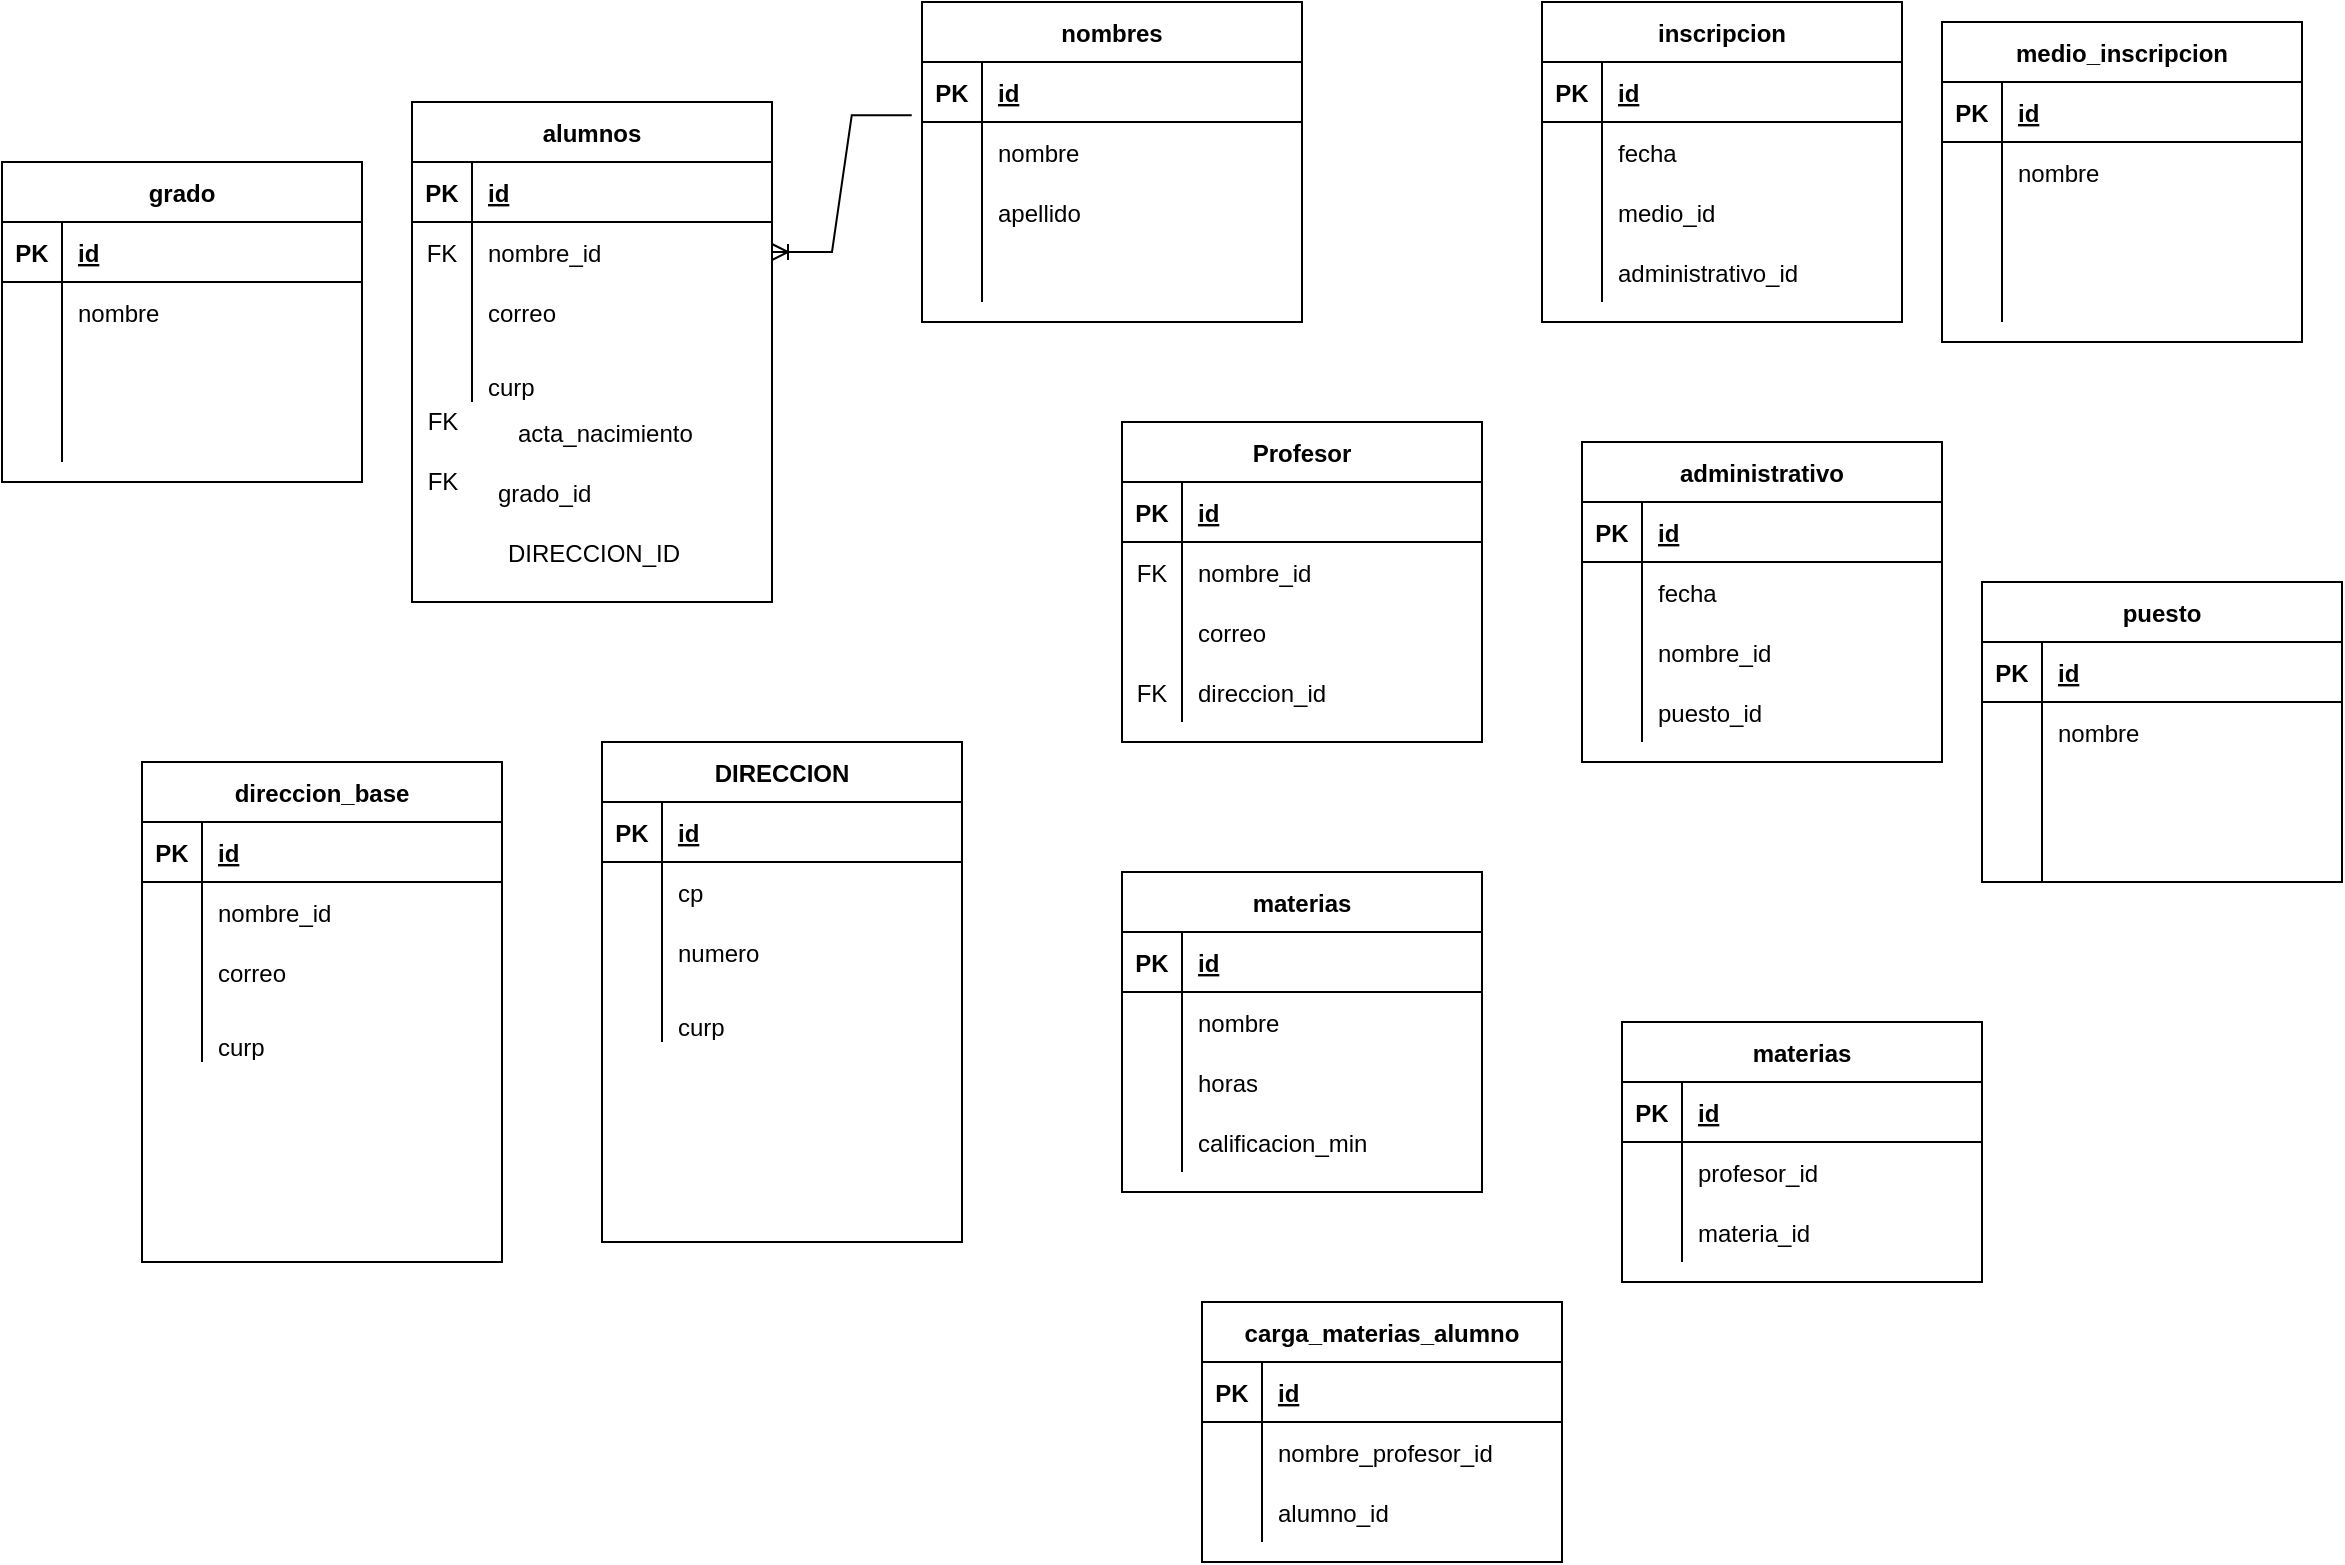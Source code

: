 <?xml version="1.0" encoding="UTF-8"?>
<mxfile version="16.6.1" type="google" pages="2"><diagram id="IEayLRLeNJIcbrIrtTea" name="ControlEscolar"><mxGraphModel dx="1240" dy="643" grid="1" gridSize="10" guides="1" tooltips="1" connect="1" arrows="1" fold="1" page="1" pageScale="1" pageWidth="1200" pageHeight="1600" math="0" shadow="0"><root><mxCell id="0"/><mxCell id="1" parent="0"/><mxCell id="3Wo8oA1YjJ7GW3Jqh5gC-1" value="nombres" style="shape=table;startSize=30;container=1;collapsible=1;childLayout=tableLayout;fixedRows=1;rowLines=0;fontStyle=1;align=center;resizeLast=1;" parent="1" vertex="1"><mxGeometry x="470" y="70" width="190" height="160" as="geometry"/></mxCell><mxCell id="3Wo8oA1YjJ7GW3Jqh5gC-2" value="" style="shape=tableRow;horizontal=0;startSize=0;swimlaneHead=0;swimlaneBody=0;fillColor=none;collapsible=0;dropTarget=0;points=[[0,0.5],[1,0.5]];portConstraint=eastwest;top=0;left=0;right=0;bottom=1;" parent="3Wo8oA1YjJ7GW3Jqh5gC-1" vertex="1"><mxGeometry y="30" width="190" height="30" as="geometry"/></mxCell><mxCell id="3Wo8oA1YjJ7GW3Jqh5gC-3" value="PK" style="shape=partialRectangle;connectable=0;fillColor=none;top=0;left=0;bottom=0;right=0;fontStyle=1;overflow=hidden;" parent="3Wo8oA1YjJ7GW3Jqh5gC-2" vertex="1"><mxGeometry width="30" height="30" as="geometry"><mxRectangle width="30" height="30" as="alternateBounds"/></mxGeometry></mxCell><mxCell id="3Wo8oA1YjJ7GW3Jqh5gC-4" value="id" style="shape=partialRectangle;connectable=0;fillColor=none;top=0;left=0;bottom=0;right=0;align=left;spacingLeft=6;fontStyle=5;overflow=hidden;" parent="3Wo8oA1YjJ7GW3Jqh5gC-2" vertex="1"><mxGeometry x="30" width="160" height="30" as="geometry"><mxRectangle width="160" height="30" as="alternateBounds"/></mxGeometry></mxCell><mxCell id="3Wo8oA1YjJ7GW3Jqh5gC-5" value="" style="shape=tableRow;horizontal=0;startSize=0;swimlaneHead=0;swimlaneBody=0;fillColor=none;collapsible=0;dropTarget=0;points=[[0,0.5],[1,0.5]];portConstraint=eastwest;top=0;left=0;right=0;bottom=0;" parent="3Wo8oA1YjJ7GW3Jqh5gC-1" vertex="1"><mxGeometry y="60" width="190" height="30" as="geometry"/></mxCell><mxCell id="3Wo8oA1YjJ7GW3Jqh5gC-6" value="" style="shape=partialRectangle;connectable=0;fillColor=none;top=0;left=0;bottom=0;right=0;editable=1;overflow=hidden;" parent="3Wo8oA1YjJ7GW3Jqh5gC-5" vertex="1"><mxGeometry width="30" height="30" as="geometry"><mxRectangle width="30" height="30" as="alternateBounds"/></mxGeometry></mxCell><mxCell id="3Wo8oA1YjJ7GW3Jqh5gC-7" value="nombre" style="shape=partialRectangle;connectable=0;fillColor=none;top=0;left=0;bottom=0;right=0;align=left;spacingLeft=6;overflow=hidden;" parent="3Wo8oA1YjJ7GW3Jqh5gC-5" vertex="1"><mxGeometry x="30" width="160" height="30" as="geometry"><mxRectangle width="160" height="30" as="alternateBounds"/></mxGeometry></mxCell><mxCell id="3Wo8oA1YjJ7GW3Jqh5gC-8" value="" style="shape=tableRow;horizontal=0;startSize=0;swimlaneHead=0;swimlaneBody=0;fillColor=none;collapsible=0;dropTarget=0;points=[[0,0.5],[1,0.5]];portConstraint=eastwest;top=0;left=0;right=0;bottom=0;" parent="3Wo8oA1YjJ7GW3Jqh5gC-1" vertex="1"><mxGeometry y="90" width="190" height="30" as="geometry"/></mxCell><mxCell id="3Wo8oA1YjJ7GW3Jqh5gC-9" value="" style="shape=partialRectangle;connectable=0;fillColor=none;top=0;left=0;bottom=0;right=0;editable=1;overflow=hidden;" parent="3Wo8oA1YjJ7GW3Jqh5gC-8" vertex="1"><mxGeometry width="30" height="30" as="geometry"><mxRectangle width="30" height="30" as="alternateBounds"/></mxGeometry></mxCell><mxCell id="3Wo8oA1YjJ7GW3Jqh5gC-10" value="apellido        " style="shape=partialRectangle;connectable=0;fillColor=none;top=0;left=0;bottom=0;right=0;align=left;spacingLeft=6;overflow=hidden;" parent="3Wo8oA1YjJ7GW3Jqh5gC-8" vertex="1"><mxGeometry x="30" width="160" height="30" as="geometry"><mxRectangle width="160" height="30" as="alternateBounds"/></mxGeometry></mxCell><mxCell id="3Wo8oA1YjJ7GW3Jqh5gC-11" value="" style="shape=tableRow;horizontal=0;startSize=0;swimlaneHead=0;swimlaneBody=0;fillColor=none;collapsible=0;dropTarget=0;points=[[0,0.5],[1,0.5]];portConstraint=eastwest;top=0;left=0;right=0;bottom=0;" parent="3Wo8oA1YjJ7GW3Jqh5gC-1" vertex="1"><mxGeometry y="120" width="190" height="30" as="geometry"/></mxCell><mxCell id="3Wo8oA1YjJ7GW3Jqh5gC-12" value="" style="shape=partialRectangle;connectable=0;fillColor=none;top=0;left=0;bottom=0;right=0;editable=1;overflow=hidden;" parent="3Wo8oA1YjJ7GW3Jqh5gC-11" vertex="1"><mxGeometry width="30" height="30" as="geometry"><mxRectangle width="30" height="30" as="alternateBounds"/></mxGeometry></mxCell><mxCell id="3Wo8oA1YjJ7GW3Jqh5gC-13" value="" style="shape=partialRectangle;connectable=0;fillColor=none;top=0;left=0;bottom=0;right=0;align=left;spacingLeft=6;overflow=hidden;" parent="3Wo8oA1YjJ7GW3Jqh5gC-11" vertex="1"><mxGeometry x="30" width="160" height="30" as="geometry"><mxRectangle width="160" height="30" as="alternateBounds"/></mxGeometry></mxCell><mxCell id="3Wo8oA1YjJ7GW3Jqh5gC-14" value="Profesor" style="shape=table;startSize=30;container=1;collapsible=1;childLayout=tableLayout;fixedRows=1;rowLines=0;fontStyle=1;align=center;resizeLast=1;" parent="1" vertex="1"><mxGeometry x="570" y="280" width="180" height="160" as="geometry"/></mxCell><mxCell id="3Wo8oA1YjJ7GW3Jqh5gC-15" value="" style="shape=tableRow;horizontal=0;startSize=0;swimlaneHead=0;swimlaneBody=0;fillColor=none;collapsible=0;dropTarget=0;points=[[0,0.5],[1,0.5]];portConstraint=eastwest;top=0;left=0;right=0;bottom=1;" parent="3Wo8oA1YjJ7GW3Jqh5gC-14" vertex="1"><mxGeometry y="30" width="180" height="30" as="geometry"/></mxCell><mxCell id="3Wo8oA1YjJ7GW3Jqh5gC-16" value="PK" style="shape=partialRectangle;connectable=0;fillColor=none;top=0;left=0;bottom=0;right=0;fontStyle=1;overflow=hidden;" parent="3Wo8oA1YjJ7GW3Jqh5gC-15" vertex="1"><mxGeometry width="30" height="30" as="geometry"><mxRectangle width="30" height="30" as="alternateBounds"/></mxGeometry></mxCell><mxCell id="3Wo8oA1YjJ7GW3Jqh5gC-17" value="id" style="shape=partialRectangle;connectable=0;fillColor=none;top=0;left=0;bottom=0;right=0;align=left;spacingLeft=6;fontStyle=5;overflow=hidden;" parent="3Wo8oA1YjJ7GW3Jqh5gC-15" vertex="1"><mxGeometry x="30" width="150" height="30" as="geometry"><mxRectangle width="150" height="30" as="alternateBounds"/></mxGeometry></mxCell><mxCell id="3Wo8oA1YjJ7GW3Jqh5gC-18" value="" style="shape=tableRow;horizontal=0;startSize=0;swimlaneHead=0;swimlaneBody=0;fillColor=none;collapsible=0;dropTarget=0;points=[[0,0.5],[1,0.5]];portConstraint=eastwest;top=0;left=0;right=0;bottom=0;" parent="3Wo8oA1YjJ7GW3Jqh5gC-14" vertex="1"><mxGeometry y="60" width="180" height="30" as="geometry"/></mxCell><mxCell id="3Wo8oA1YjJ7GW3Jqh5gC-19" value="FK" style="shape=partialRectangle;connectable=0;fillColor=none;top=0;left=0;bottom=0;right=0;editable=1;overflow=hidden;" parent="3Wo8oA1YjJ7GW3Jqh5gC-18" vertex="1"><mxGeometry width="30" height="30" as="geometry"><mxRectangle width="30" height="30" as="alternateBounds"/></mxGeometry></mxCell><mxCell id="3Wo8oA1YjJ7GW3Jqh5gC-20" value="nombre_id" style="shape=partialRectangle;connectable=0;fillColor=none;top=0;left=0;bottom=0;right=0;align=left;spacingLeft=6;overflow=hidden;" parent="3Wo8oA1YjJ7GW3Jqh5gC-18" vertex="1"><mxGeometry x="30" width="150" height="30" as="geometry"><mxRectangle width="150" height="30" as="alternateBounds"/></mxGeometry></mxCell><mxCell id="3Wo8oA1YjJ7GW3Jqh5gC-21" value="" style="shape=tableRow;horizontal=0;startSize=0;swimlaneHead=0;swimlaneBody=0;fillColor=none;collapsible=0;dropTarget=0;points=[[0,0.5],[1,0.5]];portConstraint=eastwest;top=0;left=0;right=0;bottom=0;" parent="3Wo8oA1YjJ7GW3Jqh5gC-14" vertex="1"><mxGeometry y="90" width="180" height="30" as="geometry"/></mxCell><mxCell id="3Wo8oA1YjJ7GW3Jqh5gC-22" value="" style="shape=partialRectangle;connectable=0;fillColor=none;top=0;left=0;bottom=0;right=0;editable=1;overflow=hidden;" parent="3Wo8oA1YjJ7GW3Jqh5gC-21" vertex="1"><mxGeometry width="30" height="30" as="geometry"><mxRectangle width="30" height="30" as="alternateBounds"/></mxGeometry></mxCell><mxCell id="3Wo8oA1YjJ7GW3Jqh5gC-23" value="correo" style="shape=partialRectangle;connectable=0;fillColor=none;top=0;left=0;bottom=0;right=0;align=left;spacingLeft=6;overflow=hidden;" parent="3Wo8oA1YjJ7GW3Jqh5gC-21" vertex="1"><mxGeometry x="30" width="150" height="30" as="geometry"><mxRectangle width="150" height="30" as="alternateBounds"/></mxGeometry></mxCell><mxCell id="3Wo8oA1YjJ7GW3Jqh5gC-24" value="" style="shape=tableRow;horizontal=0;startSize=0;swimlaneHead=0;swimlaneBody=0;fillColor=none;collapsible=0;dropTarget=0;points=[[0,0.5],[1,0.5]];portConstraint=eastwest;top=0;left=0;right=0;bottom=0;" parent="3Wo8oA1YjJ7GW3Jqh5gC-14" vertex="1"><mxGeometry y="120" width="180" height="30" as="geometry"/></mxCell><mxCell id="3Wo8oA1YjJ7GW3Jqh5gC-25" value="FK" style="shape=partialRectangle;connectable=0;fillColor=none;top=0;left=0;bottom=0;right=0;editable=1;overflow=hidden;" parent="3Wo8oA1YjJ7GW3Jqh5gC-24" vertex="1"><mxGeometry width="30" height="30" as="geometry"><mxRectangle width="30" height="30" as="alternateBounds"/></mxGeometry></mxCell><mxCell id="3Wo8oA1YjJ7GW3Jqh5gC-26" value="direccion_id" style="shape=partialRectangle;connectable=0;fillColor=none;top=0;left=0;bottom=0;right=0;align=left;spacingLeft=6;overflow=hidden;" parent="3Wo8oA1YjJ7GW3Jqh5gC-24" vertex="1"><mxGeometry x="30" width="150" height="30" as="geometry"><mxRectangle width="150" height="30" as="alternateBounds"/></mxGeometry></mxCell><mxCell id="3Wo8oA1YjJ7GW3Jqh5gC-27" value="materias" style="shape=table;startSize=30;container=1;collapsible=1;childLayout=tableLayout;fixedRows=1;rowLines=0;fontStyle=1;align=center;resizeLast=1;" parent="1" vertex="1"><mxGeometry x="570" y="505" width="180" height="160" as="geometry"/></mxCell><mxCell id="3Wo8oA1YjJ7GW3Jqh5gC-28" value="" style="shape=tableRow;horizontal=0;startSize=0;swimlaneHead=0;swimlaneBody=0;fillColor=none;collapsible=0;dropTarget=0;points=[[0,0.5],[1,0.5]];portConstraint=eastwest;top=0;left=0;right=0;bottom=1;" parent="3Wo8oA1YjJ7GW3Jqh5gC-27" vertex="1"><mxGeometry y="30" width="180" height="30" as="geometry"/></mxCell><mxCell id="3Wo8oA1YjJ7GW3Jqh5gC-29" value="PK" style="shape=partialRectangle;connectable=0;fillColor=none;top=0;left=0;bottom=0;right=0;fontStyle=1;overflow=hidden;" parent="3Wo8oA1YjJ7GW3Jqh5gC-28" vertex="1"><mxGeometry width="30" height="30" as="geometry"><mxRectangle width="30" height="30" as="alternateBounds"/></mxGeometry></mxCell><mxCell id="3Wo8oA1YjJ7GW3Jqh5gC-30" value="id" style="shape=partialRectangle;connectable=0;fillColor=none;top=0;left=0;bottom=0;right=0;align=left;spacingLeft=6;fontStyle=5;overflow=hidden;" parent="3Wo8oA1YjJ7GW3Jqh5gC-28" vertex="1"><mxGeometry x="30" width="150" height="30" as="geometry"><mxRectangle width="150" height="30" as="alternateBounds"/></mxGeometry></mxCell><mxCell id="3Wo8oA1YjJ7GW3Jqh5gC-31" value="" style="shape=tableRow;horizontal=0;startSize=0;swimlaneHead=0;swimlaneBody=0;fillColor=none;collapsible=0;dropTarget=0;points=[[0,0.5],[1,0.5]];portConstraint=eastwest;top=0;left=0;right=0;bottom=0;" parent="3Wo8oA1YjJ7GW3Jqh5gC-27" vertex="1"><mxGeometry y="60" width="180" height="30" as="geometry"/></mxCell><mxCell id="3Wo8oA1YjJ7GW3Jqh5gC-32" value="" style="shape=partialRectangle;connectable=0;fillColor=none;top=0;left=0;bottom=0;right=0;editable=1;overflow=hidden;" parent="3Wo8oA1YjJ7GW3Jqh5gC-31" vertex="1"><mxGeometry width="30" height="30" as="geometry"><mxRectangle width="30" height="30" as="alternateBounds"/></mxGeometry></mxCell><mxCell id="3Wo8oA1YjJ7GW3Jqh5gC-33" value="nombre" style="shape=partialRectangle;connectable=0;fillColor=none;top=0;left=0;bottom=0;right=0;align=left;spacingLeft=6;overflow=hidden;" parent="3Wo8oA1YjJ7GW3Jqh5gC-31" vertex="1"><mxGeometry x="30" width="150" height="30" as="geometry"><mxRectangle width="150" height="30" as="alternateBounds"/></mxGeometry></mxCell><mxCell id="3Wo8oA1YjJ7GW3Jqh5gC-34" value="" style="shape=tableRow;horizontal=0;startSize=0;swimlaneHead=0;swimlaneBody=0;fillColor=none;collapsible=0;dropTarget=0;points=[[0,0.5],[1,0.5]];portConstraint=eastwest;top=0;left=0;right=0;bottom=0;" parent="3Wo8oA1YjJ7GW3Jqh5gC-27" vertex="1"><mxGeometry y="90" width="180" height="30" as="geometry"/></mxCell><mxCell id="3Wo8oA1YjJ7GW3Jqh5gC-35" value="" style="shape=partialRectangle;connectable=0;fillColor=none;top=0;left=0;bottom=0;right=0;editable=1;overflow=hidden;" parent="3Wo8oA1YjJ7GW3Jqh5gC-34" vertex="1"><mxGeometry width="30" height="30" as="geometry"><mxRectangle width="30" height="30" as="alternateBounds"/></mxGeometry></mxCell><mxCell id="3Wo8oA1YjJ7GW3Jqh5gC-36" value="horas" style="shape=partialRectangle;connectable=0;fillColor=none;top=0;left=0;bottom=0;right=0;align=left;spacingLeft=6;overflow=hidden;" parent="3Wo8oA1YjJ7GW3Jqh5gC-34" vertex="1"><mxGeometry x="30" width="150" height="30" as="geometry"><mxRectangle width="150" height="30" as="alternateBounds"/></mxGeometry></mxCell><mxCell id="3Wo8oA1YjJ7GW3Jqh5gC-37" value="" style="shape=tableRow;horizontal=0;startSize=0;swimlaneHead=0;swimlaneBody=0;fillColor=none;collapsible=0;dropTarget=0;points=[[0,0.5],[1,0.5]];portConstraint=eastwest;top=0;left=0;right=0;bottom=0;" parent="3Wo8oA1YjJ7GW3Jqh5gC-27" vertex="1"><mxGeometry y="120" width="180" height="30" as="geometry"/></mxCell><mxCell id="3Wo8oA1YjJ7GW3Jqh5gC-38" value="" style="shape=partialRectangle;connectable=0;fillColor=none;top=0;left=0;bottom=0;right=0;editable=1;overflow=hidden;" parent="3Wo8oA1YjJ7GW3Jqh5gC-37" vertex="1"><mxGeometry width="30" height="30" as="geometry"><mxRectangle width="30" height="30" as="alternateBounds"/></mxGeometry></mxCell><mxCell id="3Wo8oA1YjJ7GW3Jqh5gC-39" value="calificacion_min" style="shape=partialRectangle;connectable=0;fillColor=none;top=0;left=0;bottom=0;right=0;align=left;spacingLeft=6;overflow=hidden;" parent="3Wo8oA1YjJ7GW3Jqh5gC-37" vertex="1"><mxGeometry x="30" width="150" height="30" as="geometry"><mxRectangle width="150" height="30" as="alternateBounds"/></mxGeometry></mxCell><mxCell id="3Wo8oA1YjJ7GW3Jqh5gC-41" value="materias" style="shape=table;startSize=30;container=1;collapsible=1;childLayout=tableLayout;fixedRows=1;rowLines=0;fontStyle=1;align=center;resizeLast=1;" parent="1" vertex="1"><mxGeometry x="820" y="580" width="180" height="130" as="geometry"/></mxCell><mxCell id="3Wo8oA1YjJ7GW3Jqh5gC-42" value="" style="shape=tableRow;horizontal=0;startSize=0;swimlaneHead=0;swimlaneBody=0;fillColor=none;collapsible=0;dropTarget=0;points=[[0,0.5],[1,0.5]];portConstraint=eastwest;top=0;left=0;right=0;bottom=1;" parent="3Wo8oA1YjJ7GW3Jqh5gC-41" vertex="1"><mxGeometry y="30" width="180" height="30" as="geometry"/></mxCell><mxCell id="3Wo8oA1YjJ7GW3Jqh5gC-43" value="PK" style="shape=partialRectangle;connectable=0;fillColor=none;top=0;left=0;bottom=0;right=0;fontStyle=1;overflow=hidden;" parent="3Wo8oA1YjJ7GW3Jqh5gC-42" vertex="1"><mxGeometry width="30" height="30" as="geometry"><mxRectangle width="30" height="30" as="alternateBounds"/></mxGeometry></mxCell><mxCell id="3Wo8oA1YjJ7GW3Jqh5gC-44" value="id" style="shape=partialRectangle;connectable=0;fillColor=none;top=0;left=0;bottom=0;right=0;align=left;spacingLeft=6;fontStyle=5;overflow=hidden;" parent="3Wo8oA1YjJ7GW3Jqh5gC-42" vertex="1"><mxGeometry x="30" width="150" height="30" as="geometry"><mxRectangle width="150" height="30" as="alternateBounds"/></mxGeometry></mxCell><mxCell id="3Wo8oA1YjJ7GW3Jqh5gC-48" value="" style="shape=tableRow;horizontal=0;startSize=0;swimlaneHead=0;swimlaneBody=0;fillColor=none;collapsible=0;dropTarget=0;points=[[0,0.5],[1,0.5]];portConstraint=eastwest;top=0;left=0;right=0;bottom=0;" parent="3Wo8oA1YjJ7GW3Jqh5gC-41" vertex="1"><mxGeometry y="60" width="180" height="30" as="geometry"/></mxCell><mxCell id="3Wo8oA1YjJ7GW3Jqh5gC-49" value="" style="shape=partialRectangle;connectable=0;fillColor=none;top=0;left=0;bottom=0;right=0;editable=1;overflow=hidden;" parent="3Wo8oA1YjJ7GW3Jqh5gC-48" vertex="1"><mxGeometry width="30" height="30" as="geometry"><mxRectangle width="30" height="30" as="alternateBounds"/></mxGeometry></mxCell><mxCell id="3Wo8oA1YjJ7GW3Jqh5gC-50" value="profesor_id" style="shape=partialRectangle;connectable=0;fillColor=none;top=0;left=0;bottom=0;right=0;align=left;spacingLeft=6;overflow=hidden;" parent="3Wo8oA1YjJ7GW3Jqh5gC-48" vertex="1"><mxGeometry x="30" width="150" height="30" as="geometry"><mxRectangle width="150" height="30" as="alternateBounds"/></mxGeometry></mxCell><mxCell id="3Wo8oA1YjJ7GW3Jqh5gC-51" value="" style="shape=tableRow;horizontal=0;startSize=0;swimlaneHead=0;swimlaneBody=0;fillColor=none;collapsible=0;dropTarget=0;points=[[0,0.5],[1,0.5]];portConstraint=eastwest;top=0;left=0;right=0;bottom=0;" parent="3Wo8oA1YjJ7GW3Jqh5gC-41" vertex="1"><mxGeometry y="90" width="180" height="30" as="geometry"/></mxCell><mxCell id="3Wo8oA1YjJ7GW3Jqh5gC-52" value="" style="shape=partialRectangle;connectable=0;fillColor=none;top=0;left=0;bottom=0;right=0;editable=1;overflow=hidden;" parent="3Wo8oA1YjJ7GW3Jqh5gC-51" vertex="1"><mxGeometry width="30" height="30" as="geometry"><mxRectangle width="30" height="30" as="alternateBounds"/></mxGeometry></mxCell><mxCell id="3Wo8oA1YjJ7GW3Jqh5gC-53" value="materia_id" style="shape=partialRectangle;connectable=0;fillColor=none;top=0;left=0;bottom=0;right=0;align=left;spacingLeft=6;overflow=hidden;" parent="3Wo8oA1YjJ7GW3Jqh5gC-51" vertex="1"><mxGeometry x="30" width="150" height="30" as="geometry"><mxRectangle width="150" height="30" as="alternateBounds"/></mxGeometry></mxCell><mxCell id="3Wo8oA1YjJ7GW3Jqh5gC-54" value="inscripcion" style="shape=table;startSize=30;container=1;collapsible=1;childLayout=tableLayout;fixedRows=1;rowLines=0;fontStyle=1;align=center;resizeLast=1;" parent="1" vertex="1"><mxGeometry x="780" y="70" width="180" height="160" as="geometry"/></mxCell><mxCell id="3Wo8oA1YjJ7GW3Jqh5gC-55" value="" style="shape=tableRow;horizontal=0;startSize=0;swimlaneHead=0;swimlaneBody=0;fillColor=none;collapsible=0;dropTarget=0;points=[[0,0.5],[1,0.5]];portConstraint=eastwest;top=0;left=0;right=0;bottom=1;" parent="3Wo8oA1YjJ7GW3Jqh5gC-54" vertex="1"><mxGeometry y="30" width="180" height="30" as="geometry"/></mxCell><mxCell id="3Wo8oA1YjJ7GW3Jqh5gC-56" value="PK" style="shape=partialRectangle;connectable=0;fillColor=none;top=0;left=0;bottom=0;right=0;fontStyle=1;overflow=hidden;" parent="3Wo8oA1YjJ7GW3Jqh5gC-55" vertex="1"><mxGeometry width="30" height="30" as="geometry"><mxRectangle width="30" height="30" as="alternateBounds"/></mxGeometry></mxCell><mxCell id="3Wo8oA1YjJ7GW3Jqh5gC-57" value="id" style="shape=partialRectangle;connectable=0;fillColor=none;top=0;left=0;bottom=0;right=0;align=left;spacingLeft=6;fontStyle=5;overflow=hidden;" parent="3Wo8oA1YjJ7GW3Jqh5gC-55" vertex="1"><mxGeometry x="30" width="150" height="30" as="geometry"><mxRectangle width="150" height="30" as="alternateBounds"/></mxGeometry></mxCell><mxCell id="3Wo8oA1YjJ7GW3Jqh5gC-58" value="" style="shape=tableRow;horizontal=0;startSize=0;swimlaneHead=0;swimlaneBody=0;fillColor=none;collapsible=0;dropTarget=0;points=[[0,0.5],[1,0.5]];portConstraint=eastwest;top=0;left=0;right=0;bottom=0;" parent="3Wo8oA1YjJ7GW3Jqh5gC-54" vertex="1"><mxGeometry y="60" width="180" height="30" as="geometry"/></mxCell><mxCell id="3Wo8oA1YjJ7GW3Jqh5gC-59" value="" style="shape=partialRectangle;connectable=0;fillColor=none;top=0;left=0;bottom=0;right=0;editable=1;overflow=hidden;" parent="3Wo8oA1YjJ7GW3Jqh5gC-58" vertex="1"><mxGeometry width="30" height="30" as="geometry"><mxRectangle width="30" height="30" as="alternateBounds"/></mxGeometry></mxCell><mxCell id="3Wo8oA1YjJ7GW3Jqh5gC-60" value="fecha" style="shape=partialRectangle;connectable=0;fillColor=none;top=0;left=0;bottom=0;right=0;align=left;spacingLeft=6;overflow=hidden;" parent="3Wo8oA1YjJ7GW3Jqh5gC-58" vertex="1"><mxGeometry x="30" width="150" height="30" as="geometry"><mxRectangle width="150" height="30" as="alternateBounds"/></mxGeometry></mxCell><mxCell id="3Wo8oA1YjJ7GW3Jqh5gC-61" value="" style="shape=tableRow;horizontal=0;startSize=0;swimlaneHead=0;swimlaneBody=0;fillColor=none;collapsible=0;dropTarget=0;points=[[0,0.5],[1,0.5]];portConstraint=eastwest;top=0;left=0;right=0;bottom=0;" parent="3Wo8oA1YjJ7GW3Jqh5gC-54" vertex="1"><mxGeometry y="90" width="180" height="30" as="geometry"/></mxCell><mxCell id="3Wo8oA1YjJ7GW3Jqh5gC-62" value="" style="shape=partialRectangle;connectable=0;fillColor=none;top=0;left=0;bottom=0;right=0;editable=1;overflow=hidden;" parent="3Wo8oA1YjJ7GW3Jqh5gC-61" vertex="1"><mxGeometry width="30" height="30" as="geometry"><mxRectangle width="30" height="30" as="alternateBounds"/></mxGeometry></mxCell><mxCell id="3Wo8oA1YjJ7GW3Jqh5gC-63" value="medio_id" style="shape=partialRectangle;connectable=0;fillColor=none;top=0;left=0;bottom=0;right=0;align=left;spacingLeft=6;overflow=hidden;" parent="3Wo8oA1YjJ7GW3Jqh5gC-61" vertex="1"><mxGeometry x="30" width="150" height="30" as="geometry"><mxRectangle width="150" height="30" as="alternateBounds"/></mxGeometry></mxCell><mxCell id="3Wo8oA1YjJ7GW3Jqh5gC-64" value="" style="shape=tableRow;horizontal=0;startSize=0;swimlaneHead=0;swimlaneBody=0;fillColor=none;collapsible=0;dropTarget=0;points=[[0,0.5],[1,0.5]];portConstraint=eastwest;top=0;left=0;right=0;bottom=0;" parent="3Wo8oA1YjJ7GW3Jqh5gC-54" vertex="1"><mxGeometry y="120" width="180" height="30" as="geometry"/></mxCell><mxCell id="3Wo8oA1YjJ7GW3Jqh5gC-65" value="" style="shape=partialRectangle;connectable=0;fillColor=none;top=0;left=0;bottom=0;right=0;editable=1;overflow=hidden;" parent="3Wo8oA1YjJ7GW3Jqh5gC-64" vertex="1"><mxGeometry width="30" height="30" as="geometry"><mxRectangle width="30" height="30" as="alternateBounds"/></mxGeometry></mxCell><mxCell id="3Wo8oA1YjJ7GW3Jqh5gC-66" value="administrativo_id" style="shape=partialRectangle;connectable=0;fillColor=none;top=0;left=0;bottom=0;right=0;align=left;spacingLeft=6;overflow=hidden;" parent="3Wo8oA1YjJ7GW3Jqh5gC-64" vertex="1"><mxGeometry x="30" width="150" height="30" as="geometry"><mxRectangle width="150" height="30" as="alternateBounds"/></mxGeometry></mxCell><mxCell id="3Wo8oA1YjJ7GW3Jqh5gC-67" value="medio_inscripcion" style="shape=table;startSize=30;container=1;collapsible=1;childLayout=tableLayout;fixedRows=1;rowLines=0;fontStyle=1;align=center;resizeLast=1;" parent="1" vertex="1"><mxGeometry x="980" y="80" width="180" height="160" as="geometry"/></mxCell><mxCell id="3Wo8oA1YjJ7GW3Jqh5gC-68" value="" style="shape=tableRow;horizontal=0;startSize=0;swimlaneHead=0;swimlaneBody=0;fillColor=none;collapsible=0;dropTarget=0;points=[[0,0.5],[1,0.5]];portConstraint=eastwest;top=0;left=0;right=0;bottom=1;" parent="3Wo8oA1YjJ7GW3Jqh5gC-67" vertex="1"><mxGeometry y="30" width="180" height="30" as="geometry"/></mxCell><mxCell id="3Wo8oA1YjJ7GW3Jqh5gC-69" value="PK" style="shape=partialRectangle;connectable=0;fillColor=none;top=0;left=0;bottom=0;right=0;fontStyle=1;overflow=hidden;" parent="3Wo8oA1YjJ7GW3Jqh5gC-68" vertex="1"><mxGeometry width="30" height="30" as="geometry"><mxRectangle width="30" height="30" as="alternateBounds"/></mxGeometry></mxCell><mxCell id="3Wo8oA1YjJ7GW3Jqh5gC-70" value="id" style="shape=partialRectangle;connectable=0;fillColor=none;top=0;left=0;bottom=0;right=0;align=left;spacingLeft=6;fontStyle=5;overflow=hidden;" parent="3Wo8oA1YjJ7GW3Jqh5gC-68" vertex="1"><mxGeometry x="30" width="150" height="30" as="geometry"><mxRectangle width="150" height="30" as="alternateBounds"/></mxGeometry></mxCell><mxCell id="3Wo8oA1YjJ7GW3Jqh5gC-71" value="" style="shape=tableRow;horizontal=0;startSize=0;swimlaneHead=0;swimlaneBody=0;fillColor=none;collapsible=0;dropTarget=0;points=[[0,0.5],[1,0.5]];portConstraint=eastwest;top=0;left=0;right=0;bottom=0;" parent="3Wo8oA1YjJ7GW3Jqh5gC-67" vertex="1"><mxGeometry y="60" width="180" height="30" as="geometry"/></mxCell><mxCell id="3Wo8oA1YjJ7GW3Jqh5gC-72" value="" style="shape=partialRectangle;connectable=0;fillColor=none;top=0;left=0;bottom=0;right=0;editable=1;overflow=hidden;" parent="3Wo8oA1YjJ7GW3Jqh5gC-71" vertex="1"><mxGeometry width="30" height="30" as="geometry"><mxRectangle width="30" height="30" as="alternateBounds"/></mxGeometry></mxCell><mxCell id="3Wo8oA1YjJ7GW3Jqh5gC-73" value="nombre" style="shape=partialRectangle;connectable=0;fillColor=none;top=0;left=0;bottom=0;right=0;align=left;spacingLeft=6;overflow=hidden;" parent="3Wo8oA1YjJ7GW3Jqh5gC-71" vertex="1"><mxGeometry x="30" width="150" height="30" as="geometry"><mxRectangle width="150" height="30" as="alternateBounds"/></mxGeometry></mxCell><mxCell id="3Wo8oA1YjJ7GW3Jqh5gC-74" value="" style="shape=tableRow;horizontal=0;startSize=0;swimlaneHead=0;swimlaneBody=0;fillColor=none;collapsible=0;dropTarget=0;points=[[0,0.5],[1,0.5]];portConstraint=eastwest;top=0;left=0;right=0;bottom=0;" parent="3Wo8oA1YjJ7GW3Jqh5gC-67" vertex="1"><mxGeometry y="90" width="180" height="30" as="geometry"/></mxCell><mxCell id="3Wo8oA1YjJ7GW3Jqh5gC-75" value="" style="shape=partialRectangle;connectable=0;fillColor=none;top=0;left=0;bottom=0;right=0;editable=1;overflow=hidden;" parent="3Wo8oA1YjJ7GW3Jqh5gC-74" vertex="1"><mxGeometry width="30" height="30" as="geometry"><mxRectangle width="30" height="30" as="alternateBounds"/></mxGeometry></mxCell><mxCell id="3Wo8oA1YjJ7GW3Jqh5gC-76" value="" style="shape=partialRectangle;connectable=0;fillColor=none;top=0;left=0;bottom=0;right=0;align=left;spacingLeft=6;overflow=hidden;" parent="3Wo8oA1YjJ7GW3Jqh5gC-74" vertex="1"><mxGeometry x="30" width="150" height="30" as="geometry"><mxRectangle width="150" height="30" as="alternateBounds"/></mxGeometry></mxCell><mxCell id="3Wo8oA1YjJ7GW3Jqh5gC-77" value="" style="shape=tableRow;horizontal=0;startSize=0;swimlaneHead=0;swimlaneBody=0;fillColor=none;collapsible=0;dropTarget=0;points=[[0,0.5],[1,0.5]];portConstraint=eastwest;top=0;left=0;right=0;bottom=0;" parent="3Wo8oA1YjJ7GW3Jqh5gC-67" vertex="1"><mxGeometry y="120" width="180" height="30" as="geometry"/></mxCell><mxCell id="3Wo8oA1YjJ7GW3Jqh5gC-78" value="" style="shape=partialRectangle;connectable=0;fillColor=none;top=0;left=0;bottom=0;right=0;editable=1;overflow=hidden;" parent="3Wo8oA1YjJ7GW3Jqh5gC-77" vertex="1"><mxGeometry width="30" height="30" as="geometry"><mxRectangle width="30" height="30" as="alternateBounds"/></mxGeometry></mxCell><mxCell id="3Wo8oA1YjJ7GW3Jqh5gC-79" value="" style="shape=partialRectangle;connectable=0;fillColor=none;top=0;left=0;bottom=0;right=0;align=left;spacingLeft=6;overflow=hidden;" parent="3Wo8oA1YjJ7GW3Jqh5gC-77" vertex="1"><mxGeometry x="30" width="150" height="30" as="geometry"><mxRectangle width="150" height="30" as="alternateBounds"/></mxGeometry></mxCell><mxCell id="3Wo8oA1YjJ7GW3Jqh5gC-80" value="alumnos" style="shape=table;startSize=30;container=1;collapsible=1;childLayout=tableLayout;fixedRows=1;rowLines=0;fontStyle=1;align=center;resizeLast=1;" parent="1" vertex="1"><mxGeometry x="215" y="120" width="180" height="250" as="geometry"/></mxCell><mxCell id="3Wo8oA1YjJ7GW3Jqh5gC-81" value="" style="shape=tableRow;horizontal=0;startSize=0;swimlaneHead=0;swimlaneBody=0;fillColor=none;collapsible=0;dropTarget=0;points=[[0,0.5],[1,0.5]];portConstraint=eastwest;top=0;left=0;right=0;bottom=1;" parent="3Wo8oA1YjJ7GW3Jqh5gC-80" vertex="1"><mxGeometry y="30" width="180" height="30" as="geometry"/></mxCell><mxCell id="3Wo8oA1YjJ7GW3Jqh5gC-82" value="PK" style="shape=partialRectangle;connectable=0;fillColor=none;top=0;left=0;bottom=0;right=0;fontStyle=1;overflow=hidden;" parent="3Wo8oA1YjJ7GW3Jqh5gC-81" vertex="1"><mxGeometry width="30" height="30" as="geometry"><mxRectangle width="30" height="30" as="alternateBounds"/></mxGeometry></mxCell><mxCell id="3Wo8oA1YjJ7GW3Jqh5gC-83" value="id" style="shape=partialRectangle;connectable=0;fillColor=none;top=0;left=0;bottom=0;right=0;align=left;spacingLeft=6;fontStyle=5;overflow=hidden;" parent="3Wo8oA1YjJ7GW3Jqh5gC-81" vertex="1"><mxGeometry x="30" width="150" height="30" as="geometry"><mxRectangle width="150" height="30" as="alternateBounds"/></mxGeometry></mxCell><mxCell id="3Wo8oA1YjJ7GW3Jqh5gC-84" value="" style="shape=tableRow;horizontal=0;startSize=0;swimlaneHead=0;swimlaneBody=0;fillColor=none;collapsible=0;dropTarget=0;points=[[0,0.5],[1,0.5]];portConstraint=eastwest;top=0;left=0;right=0;bottom=0;" parent="3Wo8oA1YjJ7GW3Jqh5gC-80" vertex="1"><mxGeometry y="60" width="180" height="30" as="geometry"/></mxCell><mxCell id="3Wo8oA1YjJ7GW3Jqh5gC-85" value="FK" style="shape=partialRectangle;connectable=0;fillColor=none;top=0;left=0;bottom=0;right=0;editable=1;overflow=hidden;" parent="3Wo8oA1YjJ7GW3Jqh5gC-84" vertex="1"><mxGeometry width="30" height="30" as="geometry"><mxRectangle width="30" height="30" as="alternateBounds"/></mxGeometry></mxCell><mxCell id="3Wo8oA1YjJ7GW3Jqh5gC-86" value="nombre_id" style="shape=partialRectangle;connectable=0;fillColor=none;top=0;left=0;bottom=0;right=0;align=left;spacingLeft=6;overflow=hidden;" parent="3Wo8oA1YjJ7GW3Jqh5gC-84" vertex="1"><mxGeometry x="30" width="150" height="30" as="geometry"><mxRectangle width="150" height="30" as="alternateBounds"/></mxGeometry></mxCell><mxCell id="3Wo8oA1YjJ7GW3Jqh5gC-87" value="" style="shape=tableRow;horizontal=0;startSize=0;swimlaneHead=0;swimlaneBody=0;fillColor=none;collapsible=0;dropTarget=0;points=[[0,0.5],[1,0.5]];portConstraint=eastwest;top=0;left=0;right=0;bottom=0;" parent="3Wo8oA1YjJ7GW3Jqh5gC-80" vertex="1"><mxGeometry y="90" width="180" height="30" as="geometry"/></mxCell><mxCell id="3Wo8oA1YjJ7GW3Jqh5gC-88" value="" style="shape=partialRectangle;connectable=0;fillColor=none;top=0;left=0;bottom=0;right=0;editable=1;overflow=hidden;" parent="3Wo8oA1YjJ7GW3Jqh5gC-87" vertex="1"><mxGeometry width="30" height="30" as="geometry"><mxRectangle width="30" height="30" as="alternateBounds"/></mxGeometry></mxCell><mxCell id="3Wo8oA1YjJ7GW3Jqh5gC-89" value="correo" style="shape=partialRectangle;connectable=0;fillColor=none;top=0;left=0;bottom=0;right=0;align=left;spacingLeft=6;overflow=hidden;" parent="3Wo8oA1YjJ7GW3Jqh5gC-87" vertex="1"><mxGeometry x="30" width="150" height="30" as="geometry"><mxRectangle width="150" height="30" as="alternateBounds"/></mxGeometry></mxCell><mxCell id="3Wo8oA1YjJ7GW3Jqh5gC-90" value="" style="shape=tableRow;horizontal=0;startSize=0;swimlaneHead=0;swimlaneBody=0;fillColor=none;collapsible=0;dropTarget=0;points=[[0,0.5],[1,0.5]];portConstraint=eastwest;top=0;left=0;right=0;bottom=0;" parent="3Wo8oA1YjJ7GW3Jqh5gC-80" vertex="1"><mxGeometry y="120" width="180" height="30" as="geometry"/></mxCell><mxCell id="3Wo8oA1YjJ7GW3Jqh5gC-91" value="" style="shape=partialRectangle;connectable=0;fillColor=none;top=0;left=0;bottom=0;right=0;editable=1;overflow=hidden;" parent="3Wo8oA1YjJ7GW3Jqh5gC-90" vertex="1"><mxGeometry width="30" height="30" as="geometry"><mxRectangle width="30" height="30" as="alternateBounds"/></mxGeometry></mxCell><mxCell id="3Wo8oA1YjJ7GW3Jqh5gC-92" value="&#10;curp" style="shape=partialRectangle;connectable=0;fillColor=none;top=0;left=0;bottom=0;right=0;align=left;spacingLeft=6;overflow=hidden;" parent="3Wo8oA1YjJ7GW3Jqh5gC-90" vertex="1"><mxGeometry x="30" width="150" height="30" as="geometry"><mxRectangle width="150" height="30" as="alternateBounds"/></mxGeometry></mxCell><mxCell id="3Wo8oA1YjJ7GW3Jqh5gC-93" value="administrativo" style="shape=table;startSize=30;container=1;collapsible=1;childLayout=tableLayout;fixedRows=1;rowLines=0;fontStyle=1;align=center;resizeLast=1;" parent="1" vertex="1"><mxGeometry x="800" y="290" width="180" height="160" as="geometry"/></mxCell><mxCell id="3Wo8oA1YjJ7GW3Jqh5gC-94" value="" style="shape=tableRow;horizontal=0;startSize=0;swimlaneHead=0;swimlaneBody=0;fillColor=none;collapsible=0;dropTarget=0;points=[[0,0.5],[1,0.5]];portConstraint=eastwest;top=0;left=0;right=0;bottom=1;" parent="3Wo8oA1YjJ7GW3Jqh5gC-93" vertex="1"><mxGeometry y="30" width="180" height="30" as="geometry"/></mxCell><mxCell id="3Wo8oA1YjJ7GW3Jqh5gC-95" value="PK" style="shape=partialRectangle;connectable=0;fillColor=none;top=0;left=0;bottom=0;right=0;fontStyle=1;overflow=hidden;" parent="3Wo8oA1YjJ7GW3Jqh5gC-94" vertex="1"><mxGeometry width="30" height="30" as="geometry"><mxRectangle width="30" height="30" as="alternateBounds"/></mxGeometry></mxCell><mxCell id="3Wo8oA1YjJ7GW3Jqh5gC-96" value="id" style="shape=partialRectangle;connectable=0;fillColor=none;top=0;left=0;bottom=0;right=0;align=left;spacingLeft=6;fontStyle=5;overflow=hidden;" parent="3Wo8oA1YjJ7GW3Jqh5gC-94" vertex="1"><mxGeometry x="30" width="150" height="30" as="geometry"><mxRectangle width="150" height="30" as="alternateBounds"/></mxGeometry></mxCell><mxCell id="3Wo8oA1YjJ7GW3Jqh5gC-97" value="" style="shape=tableRow;horizontal=0;startSize=0;swimlaneHead=0;swimlaneBody=0;fillColor=none;collapsible=0;dropTarget=0;points=[[0,0.5],[1,0.5]];portConstraint=eastwest;top=0;left=0;right=0;bottom=0;" parent="3Wo8oA1YjJ7GW3Jqh5gC-93" vertex="1"><mxGeometry y="60" width="180" height="30" as="geometry"/></mxCell><mxCell id="3Wo8oA1YjJ7GW3Jqh5gC-98" value="" style="shape=partialRectangle;connectable=0;fillColor=none;top=0;left=0;bottom=0;right=0;editable=1;overflow=hidden;" parent="3Wo8oA1YjJ7GW3Jqh5gC-97" vertex="1"><mxGeometry width="30" height="30" as="geometry"><mxRectangle width="30" height="30" as="alternateBounds"/></mxGeometry></mxCell><mxCell id="3Wo8oA1YjJ7GW3Jqh5gC-99" value="fecha" style="shape=partialRectangle;connectable=0;fillColor=none;top=0;left=0;bottom=0;right=0;align=left;spacingLeft=6;overflow=hidden;" parent="3Wo8oA1YjJ7GW3Jqh5gC-97" vertex="1"><mxGeometry x="30" width="150" height="30" as="geometry"><mxRectangle width="150" height="30" as="alternateBounds"/></mxGeometry></mxCell><mxCell id="3Wo8oA1YjJ7GW3Jqh5gC-100" value="" style="shape=tableRow;horizontal=0;startSize=0;swimlaneHead=0;swimlaneBody=0;fillColor=none;collapsible=0;dropTarget=0;points=[[0,0.5],[1,0.5]];portConstraint=eastwest;top=0;left=0;right=0;bottom=0;" parent="3Wo8oA1YjJ7GW3Jqh5gC-93" vertex="1"><mxGeometry y="90" width="180" height="30" as="geometry"/></mxCell><mxCell id="3Wo8oA1YjJ7GW3Jqh5gC-101" value="" style="shape=partialRectangle;connectable=0;fillColor=none;top=0;left=0;bottom=0;right=0;editable=1;overflow=hidden;" parent="3Wo8oA1YjJ7GW3Jqh5gC-100" vertex="1"><mxGeometry width="30" height="30" as="geometry"><mxRectangle width="30" height="30" as="alternateBounds"/></mxGeometry></mxCell><mxCell id="3Wo8oA1YjJ7GW3Jqh5gC-102" value="nombre_id" style="shape=partialRectangle;connectable=0;fillColor=none;top=0;left=0;bottom=0;right=0;align=left;spacingLeft=6;overflow=hidden;" parent="3Wo8oA1YjJ7GW3Jqh5gC-100" vertex="1"><mxGeometry x="30" width="150" height="30" as="geometry"><mxRectangle width="150" height="30" as="alternateBounds"/></mxGeometry></mxCell><mxCell id="3Wo8oA1YjJ7GW3Jqh5gC-103" value="" style="shape=tableRow;horizontal=0;startSize=0;swimlaneHead=0;swimlaneBody=0;fillColor=none;collapsible=0;dropTarget=0;points=[[0,0.5],[1,0.5]];portConstraint=eastwest;top=0;left=0;right=0;bottom=0;" parent="3Wo8oA1YjJ7GW3Jqh5gC-93" vertex="1"><mxGeometry y="120" width="180" height="30" as="geometry"/></mxCell><mxCell id="3Wo8oA1YjJ7GW3Jqh5gC-104" value="" style="shape=partialRectangle;connectable=0;fillColor=none;top=0;left=0;bottom=0;right=0;editable=1;overflow=hidden;" parent="3Wo8oA1YjJ7GW3Jqh5gC-103" vertex="1"><mxGeometry width="30" height="30" as="geometry"><mxRectangle width="30" height="30" as="alternateBounds"/></mxGeometry></mxCell><mxCell id="3Wo8oA1YjJ7GW3Jqh5gC-105" value="puesto_id" style="shape=partialRectangle;connectable=0;fillColor=none;top=0;left=0;bottom=0;right=0;align=left;spacingLeft=6;overflow=hidden;" parent="3Wo8oA1YjJ7GW3Jqh5gC-103" vertex="1"><mxGeometry x="30" width="150" height="30" as="geometry"><mxRectangle width="150" height="30" as="alternateBounds"/></mxGeometry></mxCell><mxCell id="3Wo8oA1YjJ7GW3Jqh5gC-106" value="puesto" style="shape=table;startSize=30;container=1;collapsible=1;childLayout=tableLayout;fixedRows=1;rowLines=0;fontStyle=1;align=center;resizeLast=1;" parent="1" vertex="1"><mxGeometry x="1000" y="360" width="180" height="150" as="geometry"/></mxCell><mxCell id="3Wo8oA1YjJ7GW3Jqh5gC-107" value="" style="shape=tableRow;horizontal=0;startSize=0;swimlaneHead=0;swimlaneBody=0;fillColor=none;collapsible=0;dropTarget=0;points=[[0,0.5],[1,0.5]];portConstraint=eastwest;top=0;left=0;right=0;bottom=1;" parent="3Wo8oA1YjJ7GW3Jqh5gC-106" vertex="1"><mxGeometry y="30" width="180" height="30" as="geometry"/></mxCell><mxCell id="3Wo8oA1YjJ7GW3Jqh5gC-108" value="PK" style="shape=partialRectangle;connectable=0;fillColor=none;top=0;left=0;bottom=0;right=0;fontStyle=1;overflow=hidden;" parent="3Wo8oA1YjJ7GW3Jqh5gC-107" vertex="1"><mxGeometry width="30" height="30" as="geometry"><mxRectangle width="30" height="30" as="alternateBounds"/></mxGeometry></mxCell><mxCell id="3Wo8oA1YjJ7GW3Jqh5gC-109" value="id" style="shape=partialRectangle;connectable=0;fillColor=none;top=0;left=0;bottom=0;right=0;align=left;spacingLeft=6;fontStyle=5;overflow=hidden;" parent="3Wo8oA1YjJ7GW3Jqh5gC-107" vertex="1"><mxGeometry x="30" width="150" height="30" as="geometry"><mxRectangle width="150" height="30" as="alternateBounds"/></mxGeometry></mxCell><mxCell id="3Wo8oA1YjJ7GW3Jqh5gC-110" value="" style="shape=tableRow;horizontal=0;startSize=0;swimlaneHead=0;swimlaneBody=0;fillColor=none;collapsible=0;dropTarget=0;points=[[0,0.5],[1,0.5]];portConstraint=eastwest;top=0;left=0;right=0;bottom=0;" parent="3Wo8oA1YjJ7GW3Jqh5gC-106" vertex="1"><mxGeometry y="60" width="180" height="30" as="geometry"/></mxCell><mxCell id="3Wo8oA1YjJ7GW3Jqh5gC-111" value="" style="shape=partialRectangle;connectable=0;fillColor=none;top=0;left=0;bottom=0;right=0;editable=1;overflow=hidden;" parent="3Wo8oA1YjJ7GW3Jqh5gC-110" vertex="1"><mxGeometry width="30" height="30" as="geometry"><mxRectangle width="30" height="30" as="alternateBounds"/></mxGeometry></mxCell><mxCell id="3Wo8oA1YjJ7GW3Jqh5gC-112" value="nombre" style="shape=partialRectangle;connectable=0;fillColor=none;top=0;left=0;bottom=0;right=0;align=left;spacingLeft=6;overflow=hidden;" parent="3Wo8oA1YjJ7GW3Jqh5gC-110" vertex="1"><mxGeometry x="30" width="150" height="30" as="geometry"><mxRectangle width="150" height="30" as="alternateBounds"/></mxGeometry></mxCell><mxCell id="3Wo8oA1YjJ7GW3Jqh5gC-113" value="" style="shape=tableRow;horizontal=0;startSize=0;swimlaneHead=0;swimlaneBody=0;fillColor=none;collapsible=0;dropTarget=0;points=[[0,0.5],[1,0.5]];portConstraint=eastwest;top=0;left=0;right=0;bottom=0;" parent="3Wo8oA1YjJ7GW3Jqh5gC-106" vertex="1"><mxGeometry y="90" width="180" height="30" as="geometry"/></mxCell><mxCell id="3Wo8oA1YjJ7GW3Jqh5gC-114" value="" style="shape=partialRectangle;connectable=0;fillColor=none;top=0;left=0;bottom=0;right=0;editable=1;overflow=hidden;" parent="3Wo8oA1YjJ7GW3Jqh5gC-113" vertex="1"><mxGeometry width="30" height="30" as="geometry"><mxRectangle width="30" height="30" as="alternateBounds"/></mxGeometry></mxCell><mxCell id="3Wo8oA1YjJ7GW3Jqh5gC-115" value="" style="shape=partialRectangle;connectable=0;fillColor=none;top=0;left=0;bottom=0;right=0;align=left;spacingLeft=6;overflow=hidden;" parent="3Wo8oA1YjJ7GW3Jqh5gC-113" vertex="1"><mxGeometry x="30" width="150" height="30" as="geometry"><mxRectangle width="150" height="30" as="alternateBounds"/></mxGeometry></mxCell><mxCell id="3Wo8oA1YjJ7GW3Jqh5gC-116" value="" style="shape=tableRow;horizontal=0;startSize=0;swimlaneHead=0;swimlaneBody=0;fillColor=none;collapsible=0;dropTarget=0;points=[[0,0.5],[1,0.5]];portConstraint=eastwest;top=0;left=0;right=0;bottom=0;" parent="3Wo8oA1YjJ7GW3Jqh5gC-106" vertex="1"><mxGeometry y="120" width="180" height="30" as="geometry"/></mxCell><mxCell id="3Wo8oA1YjJ7GW3Jqh5gC-117" value="" style="shape=partialRectangle;connectable=0;fillColor=none;top=0;left=0;bottom=0;right=0;editable=1;overflow=hidden;" parent="3Wo8oA1YjJ7GW3Jqh5gC-116" vertex="1"><mxGeometry width="30" height="30" as="geometry"><mxRectangle width="30" height="30" as="alternateBounds"/></mxGeometry></mxCell><mxCell id="3Wo8oA1YjJ7GW3Jqh5gC-118" value="" style="shape=partialRectangle;connectable=0;fillColor=none;top=0;left=0;bottom=0;right=0;align=left;spacingLeft=6;overflow=hidden;" parent="3Wo8oA1YjJ7GW3Jqh5gC-116" vertex="1"><mxGeometry x="30" width="150" height="30" as="geometry"><mxRectangle width="150" height="30" as="alternateBounds"/></mxGeometry></mxCell><mxCell id="3Wo8oA1YjJ7GW3Jqh5gC-119" value="acta_nacimiento" style="shape=partialRectangle;connectable=0;fillColor=none;top=0;left=0;bottom=0;right=0;align=left;spacingLeft=6;overflow=hidden;" parent="1" vertex="1"><mxGeometry x="260" y="270" width="120" height="30" as="geometry"><mxRectangle width="150" height="30" as="alternateBounds"/></mxGeometry></mxCell><mxCell id="3Wo8oA1YjJ7GW3Jqh5gC-120" value="grado_id" style="shape=partialRectangle;connectable=0;fillColor=none;top=0;left=0;bottom=0;right=0;align=left;spacingLeft=6;overflow=hidden;" parent="1" vertex="1"><mxGeometry x="250" y="300" width="130" height="30" as="geometry"><mxRectangle width="150" height="30" as="alternateBounds"/></mxGeometry></mxCell><mxCell id="3Wo8oA1YjJ7GW3Jqh5gC-121" value="carga_materias_alumno" style="shape=table;startSize=30;container=1;collapsible=1;childLayout=tableLayout;fixedRows=1;rowLines=0;fontStyle=1;align=center;resizeLast=1;" parent="1" vertex="1"><mxGeometry x="610" y="720" width="180" height="130" as="geometry"/></mxCell><mxCell id="3Wo8oA1YjJ7GW3Jqh5gC-122" value="" style="shape=tableRow;horizontal=0;startSize=0;swimlaneHead=0;swimlaneBody=0;fillColor=none;collapsible=0;dropTarget=0;points=[[0,0.5],[1,0.5]];portConstraint=eastwest;top=0;left=0;right=0;bottom=1;" parent="3Wo8oA1YjJ7GW3Jqh5gC-121" vertex="1"><mxGeometry y="30" width="180" height="30" as="geometry"/></mxCell><mxCell id="3Wo8oA1YjJ7GW3Jqh5gC-123" value="PK" style="shape=partialRectangle;connectable=0;fillColor=none;top=0;left=0;bottom=0;right=0;fontStyle=1;overflow=hidden;" parent="3Wo8oA1YjJ7GW3Jqh5gC-122" vertex="1"><mxGeometry width="30" height="30" as="geometry"><mxRectangle width="30" height="30" as="alternateBounds"/></mxGeometry></mxCell><mxCell id="3Wo8oA1YjJ7GW3Jqh5gC-124" value="id" style="shape=partialRectangle;connectable=0;fillColor=none;top=0;left=0;bottom=0;right=0;align=left;spacingLeft=6;fontStyle=5;overflow=hidden;" parent="3Wo8oA1YjJ7GW3Jqh5gC-122" vertex="1"><mxGeometry x="30" width="150" height="30" as="geometry"><mxRectangle width="150" height="30" as="alternateBounds"/></mxGeometry></mxCell><mxCell id="3Wo8oA1YjJ7GW3Jqh5gC-125" value="" style="shape=tableRow;horizontal=0;startSize=0;swimlaneHead=0;swimlaneBody=0;fillColor=none;collapsible=0;dropTarget=0;points=[[0,0.5],[1,0.5]];portConstraint=eastwest;top=0;left=0;right=0;bottom=0;" parent="3Wo8oA1YjJ7GW3Jqh5gC-121" vertex="1"><mxGeometry y="60" width="180" height="30" as="geometry"/></mxCell><mxCell id="3Wo8oA1YjJ7GW3Jqh5gC-126" value="" style="shape=partialRectangle;connectable=0;fillColor=none;top=0;left=0;bottom=0;right=0;editable=1;overflow=hidden;" parent="3Wo8oA1YjJ7GW3Jqh5gC-125" vertex="1"><mxGeometry width="30" height="30" as="geometry"><mxRectangle width="30" height="30" as="alternateBounds"/></mxGeometry></mxCell><mxCell id="3Wo8oA1YjJ7GW3Jqh5gC-127" value="nombre_profesor_id" style="shape=partialRectangle;connectable=0;fillColor=none;top=0;left=0;bottom=0;right=0;align=left;spacingLeft=6;overflow=hidden;" parent="3Wo8oA1YjJ7GW3Jqh5gC-125" vertex="1"><mxGeometry x="30" width="150" height="30" as="geometry"><mxRectangle width="150" height="30" as="alternateBounds"/></mxGeometry></mxCell><mxCell id="3Wo8oA1YjJ7GW3Jqh5gC-128" value="" style="shape=tableRow;horizontal=0;startSize=0;swimlaneHead=0;swimlaneBody=0;fillColor=none;collapsible=0;dropTarget=0;points=[[0,0.5],[1,0.5]];portConstraint=eastwest;top=0;left=0;right=0;bottom=0;" parent="3Wo8oA1YjJ7GW3Jqh5gC-121" vertex="1"><mxGeometry y="90" width="180" height="30" as="geometry"/></mxCell><mxCell id="3Wo8oA1YjJ7GW3Jqh5gC-129" value="" style="shape=partialRectangle;connectable=0;fillColor=none;top=0;left=0;bottom=0;right=0;editable=1;overflow=hidden;" parent="3Wo8oA1YjJ7GW3Jqh5gC-128" vertex="1"><mxGeometry width="30" height="30" as="geometry"><mxRectangle width="30" height="30" as="alternateBounds"/></mxGeometry></mxCell><mxCell id="3Wo8oA1YjJ7GW3Jqh5gC-130" value="alumno_id" style="shape=partialRectangle;connectable=0;fillColor=none;top=0;left=0;bottom=0;right=0;align=left;spacingLeft=6;overflow=hidden;" parent="3Wo8oA1YjJ7GW3Jqh5gC-128" vertex="1"><mxGeometry x="30" width="150" height="30" as="geometry"><mxRectangle width="150" height="30" as="alternateBounds"/></mxGeometry></mxCell><mxCell id="3Wo8oA1YjJ7GW3Jqh5gC-131" value="grado" style="shape=table;startSize=30;container=1;collapsible=1;childLayout=tableLayout;fixedRows=1;rowLines=0;fontStyle=1;align=center;resizeLast=1;" parent="1" vertex="1"><mxGeometry x="10" y="150" width="180" height="160" as="geometry"/></mxCell><mxCell id="3Wo8oA1YjJ7GW3Jqh5gC-132" value="" style="shape=tableRow;horizontal=0;startSize=0;swimlaneHead=0;swimlaneBody=0;fillColor=none;collapsible=0;dropTarget=0;points=[[0,0.5],[1,0.5]];portConstraint=eastwest;top=0;left=0;right=0;bottom=1;" parent="3Wo8oA1YjJ7GW3Jqh5gC-131" vertex="1"><mxGeometry y="30" width="180" height="30" as="geometry"/></mxCell><mxCell id="3Wo8oA1YjJ7GW3Jqh5gC-133" value="PK" style="shape=partialRectangle;connectable=0;fillColor=none;top=0;left=0;bottom=0;right=0;fontStyle=1;overflow=hidden;" parent="3Wo8oA1YjJ7GW3Jqh5gC-132" vertex="1"><mxGeometry width="30" height="30" as="geometry"><mxRectangle width="30" height="30" as="alternateBounds"/></mxGeometry></mxCell><mxCell id="3Wo8oA1YjJ7GW3Jqh5gC-134" value="id" style="shape=partialRectangle;connectable=0;fillColor=none;top=0;left=0;bottom=0;right=0;align=left;spacingLeft=6;fontStyle=5;overflow=hidden;" parent="3Wo8oA1YjJ7GW3Jqh5gC-132" vertex="1"><mxGeometry x="30" width="150" height="30" as="geometry"><mxRectangle width="150" height="30" as="alternateBounds"/></mxGeometry></mxCell><mxCell id="3Wo8oA1YjJ7GW3Jqh5gC-135" value="" style="shape=tableRow;horizontal=0;startSize=0;swimlaneHead=0;swimlaneBody=0;fillColor=none;collapsible=0;dropTarget=0;points=[[0,0.5],[1,0.5]];portConstraint=eastwest;top=0;left=0;right=0;bottom=0;" parent="3Wo8oA1YjJ7GW3Jqh5gC-131" vertex="1"><mxGeometry y="60" width="180" height="30" as="geometry"/></mxCell><mxCell id="3Wo8oA1YjJ7GW3Jqh5gC-136" value="" style="shape=partialRectangle;connectable=0;fillColor=none;top=0;left=0;bottom=0;right=0;editable=1;overflow=hidden;" parent="3Wo8oA1YjJ7GW3Jqh5gC-135" vertex="1"><mxGeometry width="30" height="30" as="geometry"><mxRectangle width="30" height="30" as="alternateBounds"/></mxGeometry></mxCell><mxCell id="3Wo8oA1YjJ7GW3Jqh5gC-137" value="nombre" style="shape=partialRectangle;connectable=0;fillColor=none;top=0;left=0;bottom=0;right=0;align=left;spacingLeft=6;overflow=hidden;" parent="3Wo8oA1YjJ7GW3Jqh5gC-135" vertex="1"><mxGeometry x="30" width="150" height="30" as="geometry"><mxRectangle width="150" height="30" as="alternateBounds"/></mxGeometry></mxCell><mxCell id="3Wo8oA1YjJ7GW3Jqh5gC-138" value="" style="shape=tableRow;horizontal=0;startSize=0;swimlaneHead=0;swimlaneBody=0;fillColor=none;collapsible=0;dropTarget=0;points=[[0,0.5],[1,0.5]];portConstraint=eastwest;top=0;left=0;right=0;bottom=0;" parent="3Wo8oA1YjJ7GW3Jqh5gC-131" vertex="1"><mxGeometry y="90" width="180" height="30" as="geometry"/></mxCell><mxCell id="3Wo8oA1YjJ7GW3Jqh5gC-139" value="" style="shape=partialRectangle;connectable=0;fillColor=none;top=0;left=0;bottom=0;right=0;editable=1;overflow=hidden;" parent="3Wo8oA1YjJ7GW3Jqh5gC-138" vertex="1"><mxGeometry width="30" height="30" as="geometry"><mxRectangle width="30" height="30" as="alternateBounds"/></mxGeometry></mxCell><mxCell id="3Wo8oA1YjJ7GW3Jqh5gC-140" value="" style="shape=partialRectangle;connectable=0;fillColor=none;top=0;left=0;bottom=0;right=0;align=left;spacingLeft=6;overflow=hidden;" parent="3Wo8oA1YjJ7GW3Jqh5gC-138" vertex="1"><mxGeometry x="30" width="150" height="30" as="geometry"><mxRectangle width="150" height="30" as="alternateBounds"/></mxGeometry></mxCell><mxCell id="3Wo8oA1YjJ7GW3Jqh5gC-141" value="" style="shape=tableRow;horizontal=0;startSize=0;swimlaneHead=0;swimlaneBody=0;fillColor=none;collapsible=0;dropTarget=0;points=[[0,0.5],[1,0.5]];portConstraint=eastwest;top=0;left=0;right=0;bottom=0;" parent="3Wo8oA1YjJ7GW3Jqh5gC-131" vertex="1"><mxGeometry y="120" width="180" height="30" as="geometry"/></mxCell><mxCell id="3Wo8oA1YjJ7GW3Jqh5gC-142" value="" style="shape=partialRectangle;connectable=0;fillColor=none;top=0;left=0;bottom=0;right=0;editable=1;overflow=hidden;" parent="3Wo8oA1YjJ7GW3Jqh5gC-141" vertex="1"><mxGeometry width="30" height="30" as="geometry"><mxRectangle width="30" height="30" as="alternateBounds"/></mxGeometry></mxCell><mxCell id="3Wo8oA1YjJ7GW3Jqh5gC-143" value="" style="shape=partialRectangle;connectable=0;fillColor=none;top=0;left=0;bottom=0;right=0;align=left;spacingLeft=6;overflow=hidden;" parent="3Wo8oA1YjJ7GW3Jqh5gC-141" vertex="1"><mxGeometry x="30" width="150" height="30" as="geometry"><mxRectangle width="150" height="30" as="alternateBounds"/></mxGeometry></mxCell><mxCell id="3Wo8oA1YjJ7GW3Jqh5gC-144" value="direccion_base" style="shape=table;startSize=30;container=1;collapsible=1;childLayout=tableLayout;fixedRows=1;rowLines=0;fontStyle=1;align=center;resizeLast=1;" parent="1" vertex="1"><mxGeometry x="80" y="450" width="180" height="250" as="geometry"/></mxCell><mxCell id="3Wo8oA1YjJ7GW3Jqh5gC-145" value="" style="shape=tableRow;horizontal=0;startSize=0;swimlaneHead=0;swimlaneBody=0;fillColor=none;collapsible=0;dropTarget=0;points=[[0,0.5],[1,0.5]];portConstraint=eastwest;top=0;left=0;right=0;bottom=1;" parent="3Wo8oA1YjJ7GW3Jqh5gC-144" vertex="1"><mxGeometry y="30" width="180" height="30" as="geometry"/></mxCell><mxCell id="3Wo8oA1YjJ7GW3Jqh5gC-146" value="PK" style="shape=partialRectangle;connectable=0;fillColor=none;top=0;left=0;bottom=0;right=0;fontStyle=1;overflow=hidden;" parent="3Wo8oA1YjJ7GW3Jqh5gC-145" vertex="1"><mxGeometry width="30" height="30" as="geometry"><mxRectangle width="30" height="30" as="alternateBounds"/></mxGeometry></mxCell><mxCell id="3Wo8oA1YjJ7GW3Jqh5gC-147" value="id" style="shape=partialRectangle;connectable=0;fillColor=none;top=0;left=0;bottom=0;right=0;align=left;spacingLeft=6;fontStyle=5;overflow=hidden;" parent="3Wo8oA1YjJ7GW3Jqh5gC-145" vertex="1"><mxGeometry x="30" width="150" height="30" as="geometry"><mxRectangle width="150" height="30" as="alternateBounds"/></mxGeometry></mxCell><mxCell id="3Wo8oA1YjJ7GW3Jqh5gC-148" value="" style="shape=tableRow;horizontal=0;startSize=0;swimlaneHead=0;swimlaneBody=0;fillColor=none;collapsible=0;dropTarget=0;points=[[0,0.5],[1,0.5]];portConstraint=eastwest;top=0;left=0;right=0;bottom=0;" parent="3Wo8oA1YjJ7GW3Jqh5gC-144" vertex="1"><mxGeometry y="60" width="180" height="30" as="geometry"/></mxCell><mxCell id="3Wo8oA1YjJ7GW3Jqh5gC-149" value="" style="shape=partialRectangle;connectable=0;fillColor=none;top=0;left=0;bottom=0;right=0;editable=1;overflow=hidden;" parent="3Wo8oA1YjJ7GW3Jqh5gC-148" vertex="1"><mxGeometry width="30" height="30" as="geometry"><mxRectangle width="30" height="30" as="alternateBounds"/></mxGeometry></mxCell><mxCell id="3Wo8oA1YjJ7GW3Jqh5gC-150" value="nombre_id" style="shape=partialRectangle;connectable=0;fillColor=none;top=0;left=0;bottom=0;right=0;align=left;spacingLeft=6;overflow=hidden;" parent="3Wo8oA1YjJ7GW3Jqh5gC-148" vertex="1"><mxGeometry x="30" width="150" height="30" as="geometry"><mxRectangle width="150" height="30" as="alternateBounds"/></mxGeometry></mxCell><mxCell id="3Wo8oA1YjJ7GW3Jqh5gC-151" value="" style="shape=tableRow;horizontal=0;startSize=0;swimlaneHead=0;swimlaneBody=0;fillColor=none;collapsible=0;dropTarget=0;points=[[0,0.5],[1,0.5]];portConstraint=eastwest;top=0;left=0;right=0;bottom=0;" parent="3Wo8oA1YjJ7GW3Jqh5gC-144" vertex="1"><mxGeometry y="90" width="180" height="30" as="geometry"/></mxCell><mxCell id="3Wo8oA1YjJ7GW3Jqh5gC-152" value="" style="shape=partialRectangle;connectable=0;fillColor=none;top=0;left=0;bottom=0;right=0;editable=1;overflow=hidden;" parent="3Wo8oA1YjJ7GW3Jqh5gC-151" vertex="1"><mxGeometry width="30" height="30" as="geometry"><mxRectangle width="30" height="30" as="alternateBounds"/></mxGeometry></mxCell><mxCell id="3Wo8oA1YjJ7GW3Jqh5gC-153" value="correo" style="shape=partialRectangle;connectable=0;fillColor=none;top=0;left=0;bottom=0;right=0;align=left;spacingLeft=6;overflow=hidden;" parent="3Wo8oA1YjJ7GW3Jqh5gC-151" vertex="1"><mxGeometry x="30" width="150" height="30" as="geometry"><mxRectangle width="150" height="30" as="alternateBounds"/></mxGeometry></mxCell><mxCell id="3Wo8oA1YjJ7GW3Jqh5gC-154" value="" style="shape=tableRow;horizontal=0;startSize=0;swimlaneHead=0;swimlaneBody=0;fillColor=none;collapsible=0;dropTarget=0;points=[[0,0.5],[1,0.5]];portConstraint=eastwest;top=0;left=0;right=0;bottom=0;" parent="3Wo8oA1YjJ7GW3Jqh5gC-144" vertex="1"><mxGeometry y="120" width="180" height="30" as="geometry"/></mxCell><mxCell id="3Wo8oA1YjJ7GW3Jqh5gC-155" value="" style="shape=partialRectangle;connectable=0;fillColor=none;top=0;left=0;bottom=0;right=0;editable=1;overflow=hidden;" parent="3Wo8oA1YjJ7GW3Jqh5gC-154" vertex="1"><mxGeometry width="30" height="30" as="geometry"><mxRectangle width="30" height="30" as="alternateBounds"/></mxGeometry></mxCell><mxCell id="3Wo8oA1YjJ7GW3Jqh5gC-156" value="&#10;curp" style="shape=partialRectangle;connectable=0;fillColor=none;top=0;left=0;bottom=0;right=0;align=left;spacingLeft=6;overflow=hidden;" parent="3Wo8oA1YjJ7GW3Jqh5gC-154" vertex="1"><mxGeometry x="30" width="150" height="30" as="geometry"><mxRectangle width="150" height="30" as="alternateBounds"/></mxGeometry></mxCell><mxCell id="3Wo8oA1YjJ7GW3Jqh5gC-157" value="" style="edgeStyle=entityRelationEdgeStyle;fontSize=12;html=1;endArrow=ERoneToMany;rounded=0;exitX=-0.027;exitY=-0.111;exitDx=0;exitDy=0;exitPerimeter=0;entryX=1;entryY=0.5;entryDx=0;entryDy=0;" parent="1" source="3Wo8oA1YjJ7GW3Jqh5gC-5" target="3Wo8oA1YjJ7GW3Jqh5gC-84" edge="1"><mxGeometry width="100" height="100" relative="1" as="geometry"><mxPoint x="310" y="330" as="sourcePoint"/><mxPoint x="410" y="230" as="targetPoint"/></mxGeometry></mxCell><mxCell id="3Wo8oA1YjJ7GW3Jqh5gC-158" value="FK" style="text;html=1;align=center;verticalAlign=middle;resizable=0;points=[];autosize=1;strokeColor=none;fillColor=none;" parent="1" vertex="1"><mxGeometry x="215" y="300" width="30" height="20" as="geometry"/></mxCell><mxCell id="3Wo8oA1YjJ7GW3Jqh5gC-159" value="FK" style="text;html=1;align=center;verticalAlign=middle;resizable=0;points=[];autosize=1;strokeColor=none;fillColor=none;" parent="1" vertex="1"><mxGeometry x="215" y="270" width="30" height="20" as="geometry"/></mxCell><mxCell id="3Wo8oA1YjJ7GW3Jqh5gC-160" value="DIRECCION_ID" style="shape=partialRectangle;connectable=0;fillColor=none;top=0;left=0;bottom=0;right=0;align=left;spacingLeft=6;overflow=hidden;" parent="1" vertex="1"><mxGeometry x="255" y="330" width="130" height="30" as="geometry"><mxRectangle width="150" height="30" as="alternateBounds"/></mxGeometry></mxCell><mxCell id="3Wo8oA1YjJ7GW3Jqh5gC-161" value="DIRECCION" style="shape=table;startSize=30;container=1;collapsible=1;childLayout=tableLayout;fixedRows=1;rowLines=0;fontStyle=1;align=center;resizeLast=1;" parent="1" vertex="1"><mxGeometry x="310" y="440" width="180" height="250" as="geometry"/></mxCell><mxCell id="3Wo8oA1YjJ7GW3Jqh5gC-162" value="" style="shape=tableRow;horizontal=0;startSize=0;swimlaneHead=0;swimlaneBody=0;fillColor=none;collapsible=0;dropTarget=0;points=[[0,0.5],[1,0.5]];portConstraint=eastwest;top=0;left=0;right=0;bottom=1;" parent="3Wo8oA1YjJ7GW3Jqh5gC-161" vertex="1"><mxGeometry y="30" width="180" height="30" as="geometry"/></mxCell><mxCell id="3Wo8oA1YjJ7GW3Jqh5gC-163" value="PK" style="shape=partialRectangle;connectable=0;fillColor=none;top=0;left=0;bottom=0;right=0;fontStyle=1;overflow=hidden;" parent="3Wo8oA1YjJ7GW3Jqh5gC-162" vertex="1"><mxGeometry width="30" height="30" as="geometry"><mxRectangle width="30" height="30" as="alternateBounds"/></mxGeometry></mxCell><mxCell id="3Wo8oA1YjJ7GW3Jqh5gC-164" value="id" style="shape=partialRectangle;connectable=0;fillColor=none;top=0;left=0;bottom=0;right=0;align=left;spacingLeft=6;fontStyle=5;overflow=hidden;" parent="3Wo8oA1YjJ7GW3Jqh5gC-162" vertex="1"><mxGeometry x="30" width="150" height="30" as="geometry"><mxRectangle width="150" height="30" as="alternateBounds"/></mxGeometry></mxCell><mxCell id="3Wo8oA1YjJ7GW3Jqh5gC-165" value="" style="shape=tableRow;horizontal=0;startSize=0;swimlaneHead=0;swimlaneBody=0;fillColor=none;collapsible=0;dropTarget=0;points=[[0,0.5],[1,0.5]];portConstraint=eastwest;top=0;left=0;right=0;bottom=0;" parent="3Wo8oA1YjJ7GW3Jqh5gC-161" vertex="1"><mxGeometry y="60" width="180" height="30" as="geometry"/></mxCell><mxCell id="3Wo8oA1YjJ7GW3Jqh5gC-166" value="" style="shape=partialRectangle;connectable=0;fillColor=none;top=0;left=0;bottom=0;right=0;editable=1;overflow=hidden;" parent="3Wo8oA1YjJ7GW3Jqh5gC-165" vertex="1"><mxGeometry width="30" height="30" as="geometry"><mxRectangle width="30" height="30" as="alternateBounds"/></mxGeometry></mxCell><mxCell id="3Wo8oA1YjJ7GW3Jqh5gC-167" value="cp" style="shape=partialRectangle;connectable=0;fillColor=none;top=0;left=0;bottom=0;right=0;align=left;spacingLeft=6;overflow=hidden;" parent="3Wo8oA1YjJ7GW3Jqh5gC-165" vertex="1"><mxGeometry x="30" width="150" height="30" as="geometry"><mxRectangle width="150" height="30" as="alternateBounds"/></mxGeometry></mxCell><mxCell id="3Wo8oA1YjJ7GW3Jqh5gC-168" value="" style="shape=tableRow;horizontal=0;startSize=0;swimlaneHead=0;swimlaneBody=0;fillColor=none;collapsible=0;dropTarget=0;points=[[0,0.5],[1,0.5]];portConstraint=eastwest;top=0;left=0;right=0;bottom=0;" parent="3Wo8oA1YjJ7GW3Jqh5gC-161" vertex="1"><mxGeometry y="90" width="180" height="30" as="geometry"/></mxCell><mxCell id="3Wo8oA1YjJ7GW3Jqh5gC-169" value="" style="shape=partialRectangle;connectable=0;fillColor=none;top=0;left=0;bottom=0;right=0;editable=1;overflow=hidden;" parent="3Wo8oA1YjJ7GW3Jqh5gC-168" vertex="1"><mxGeometry width="30" height="30" as="geometry"><mxRectangle width="30" height="30" as="alternateBounds"/></mxGeometry></mxCell><mxCell id="3Wo8oA1YjJ7GW3Jqh5gC-170" value="numero" style="shape=partialRectangle;connectable=0;fillColor=none;top=0;left=0;bottom=0;right=0;align=left;spacingLeft=6;overflow=hidden;" parent="3Wo8oA1YjJ7GW3Jqh5gC-168" vertex="1"><mxGeometry x="30" width="150" height="30" as="geometry"><mxRectangle width="150" height="30" as="alternateBounds"/></mxGeometry></mxCell><mxCell id="3Wo8oA1YjJ7GW3Jqh5gC-171" value="" style="shape=tableRow;horizontal=0;startSize=0;swimlaneHead=0;swimlaneBody=0;fillColor=none;collapsible=0;dropTarget=0;points=[[0,0.5],[1,0.5]];portConstraint=eastwest;top=0;left=0;right=0;bottom=0;" parent="3Wo8oA1YjJ7GW3Jqh5gC-161" vertex="1"><mxGeometry y="120" width="180" height="30" as="geometry"/></mxCell><mxCell id="3Wo8oA1YjJ7GW3Jqh5gC-172" value="" style="shape=partialRectangle;connectable=0;fillColor=none;top=0;left=0;bottom=0;right=0;editable=1;overflow=hidden;" parent="3Wo8oA1YjJ7GW3Jqh5gC-171" vertex="1"><mxGeometry width="30" height="30" as="geometry"><mxRectangle width="30" height="30" as="alternateBounds"/></mxGeometry></mxCell><mxCell id="3Wo8oA1YjJ7GW3Jqh5gC-173" value="&#10;curp" style="shape=partialRectangle;connectable=0;fillColor=none;top=0;left=0;bottom=0;right=0;align=left;spacingLeft=6;overflow=hidden;" parent="3Wo8oA1YjJ7GW3Jqh5gC-171" vertex="1"><mxGeometry x="30" width="150" height="30" as="geometry"><mxRectangle width="150" height="30" as="alternateBounds"/></mxGeometry></mxCell></root></mxGraphModel></diagram><diagram id="mHHaabXFRVSZBW9YjOP9" name="Comunidades"><mxGraphModel dx="2893" dy="1500" grid="1" gridSize="10" guides="1" tooltips="1" connect="1" arrows="1" fold="1" page="1" pageScale="1" pageWidth="1200" pageHeight="1600" math="0" shadow="0"><root><mxCell id="OPNMNG06r7_WCOE4GTW2-0"/><mxCell id="OPNMNG06r7_WCOE4GTW2-1" parent="OPNMNG06r7_WCOE4GTW2-0"/><mxCell id="upfpoGvN8SmL80WH1iLn-2" value="Directorio de comunidades&lt;br&gt;" style="text;html=1;align=center;verticalAlign=middle;resizable=0;points=[];autosize=1;strokeColor=none;fillColor=none;" vertex="1" parent="OPNMNG06r7_WCOE4GTW2-1"><mxGeometry x="720" y="220" width="160" height="20" as="geometry"/></mxCell><mxCell id="upfpoGvN8SmL80WH1iLn-3" value="COMUNIDAD&lt;br&gt;Nombre&lt;br&gt;tipo de comunidad&lt;br&gt;pais&lt;br&gt;estado&lt;br&gt;redes sociales" style="text;html=1;align=center;verticalAlign=middle;resizable=0;points=[];autosize=1;strokeColor=none;fillColor=none;" vertex="1" parent="OPNMNG06r7_WCOE4GTW2-1"><mxGeometry x="620" y="30" width="110" height="90" as="geometry"/></mxCell><mxCell id="upfpoGvN8SmL80WH1iLn-4" value="EVENTO&lt;br&gt;nombre evento&lt;br&gt;objetivo&lt;br&gt;fecha&lt;br&gt;hora&lt;br&gt;medio&lt;br&gt;detalle" style="text;html=1;align=center;verticalAlign=middle;resizable=0;points=[];autosize=1;strokeColor=none;fillColor=none;" vertex="1" parent="OPNMNG06r7_WCOE4GTW2-1"><mxGeometry x="780" y="20" width="100" height="100" as="geometry"/></mxCell><mxCell id="upfpoGvN8SmL80WH1iLn-5" value="REGISTRO EVENTO&lt;br&gt;nombre&lt;br&gt;direccion&lt;br&gt;a que se dedica&lt;br&gt;medio&amp;nbsp;&lt;br&gt;razon" style="text;html=1;align=center;verticalAlign=middle;resizable=0;points=[];autosize=1;strokeColor=none;fillColor=none;" vertex="1" parent="OPNMNG06r7_WCOE4GTW2-1"><mxGeometry x="920" y="40" width="130" height="90" as="geometry"/></mxCell><mxCell id="BGLZ1cAgwzNzfbDtHmci-359" style="edgeStyle=orthogonalEdgeStyle;rounded=0;orthogonalLoop=1;jettySize=auto;html=1;" edge="1" parent="OPNMNG06r7_WCOE4GTW2-1" source="BGLZ1cAgwzNzfbDtHmci-0"><mxGeometry relative="1" as="geometry"><mxPoint x="1380" y="160" as="targetPoint"/></mxGeometry></mxCell><mxCell id="BGLZ1cAgwzNzfbDtHmci-0" value="Comunidad" style="whiteSpace=wrap;html=1;align=center;" vertex="1" parent="OPNMNG06r7_WCOE4GTW2-1"><mxGeometry x="1350" y="200" width="80" height="30" as="geometry"/></mxCell><mxCell id="BGLZ1cAgwzNzfbDtHmci-1" value="Id" style="ellipse;whiteSpace=wrap;html=1;align=center;fillColor=#fff2cc;strokeColor=#d6b656;" vertex="1" parent="OPNMNG06r7_WCOE4GTW2-1"><mxGeometry x="1210" y="210" width="70" height="40" as="geometry"/></mxCell><mxCell id="BGLZ1cAgwzNzfbDtHmci-19" style="edgeStyle=orthogonalEdgeStyle;rounded=0;orthogonalLoop=1;jettySize=auto;html=1;entryX=0.446;entryY=1.025;entryDx=0;entryDy=0;entryPerimeter=0;" edge="1" parent="OPNMNG06r7_WCOE4GTW2-1" source="BGLZ1cAgwzNzfbDtHmci-2" target="BGLZ1cAgwzNzfbDtHmci-0"><mxGeometry relative="1" as="geometry"/></mxCell><mxCell id="BGLZ1cAgwzNzfbDtHmci-26" style="edgeStyle=orthogonalEdgeStyle;rounded=0;orthogonalLoop=1;jettySize=auto;html=1;entryX=0;entryY=0.5;entryDx=0;entryDy=0;" edge="1" parent="OPNMNG06r7_WCOE4GTW2-1" source="BGLZ1cAgwzNzfbDtHmci-2" target="BGLZ1cAgwzNzfbDtHmci-22"><mxGeometry relative="1" as="geometry"/></mxCell><mxCell id="BGLZ1cAgwzNzfbDtHmci-2" value="realiza" style="shape=rhombus;perimeter=rhombusPerimeter;whiteSpace=wrap;html=1;align=center;" vertex="1" parent="OPNMNG06r7_WCOE4GTW2-1"><mxGeometry x="1430" y="330" width="100" height="60" as="geometry"/></mxCell><mxCell id="BGLZ1cAgwzNzfbDtHmci-4" value="país" style="ellipse;whiteSpace=wrap;html=1;align=center;" vertex="1" parent="OPNMNG06r7_WCOE4GTW2-1"><mxGeometry x="1460" y="195" width="70" height="40" as="geometry"/></mxCell><mxCell id="BGLZ1cAgwzNzfbDtHmci-5" value="estado" style="ellipse;whiteSpace=wrap;html=1;align=center;" vertex="1" parent="OPNMNG06r7_WCOE4GTW2-1"><mxGeometry x="1250" y="150" width="70" height="40" as="geometry"/></mxCell><mxCell id="BGLZ1cAgwzNzfbDtHmci-6" value="nombre" style="ellipse;whiteSpace=wrap;html=1;align=center;fillColor=#d5e8d4;strokeColor=#82b366;" vertex="1" parent="OPNMNG06r7_WCOE4GTW2-1"><mxGeometry x="1350" y="440" width="70" height="40" as="geometry"/></mxCell><mxCell id="BGLZ1cAgwzNzfbDtHmci-11" value="Evento" style="whiteSpace=wrap;html=1;align=center;" vertex="1" parent="OPNMNG06r7_WCOE4GTW2-1"><mxGeometry x="1800" y="230" width="100" height="40" as="geometry"/></mxCell><mxCell id="BGLZ1cAgwzNzfbDtHmci-12" value="Id" style="ellipse;whiteSpace=wrap;html=1;align=center;fillColor=#fff2cc;strokeColor=#d6b656;" vertex="1" parent="OPNMNG06r7_WCOE4GTW2-1"><mxGeometry x="1670" y="230" width="75" height="40" as="geometry"/></mxCell><mxCell id="BGLZ1cAgwzNzfbDtHmci-13" value="fecha" style="ellipse;whiteSpace=wrap;html=1;align=center;" vertex="1" parent="OPNMNG06r7_WCOE4GTW2-1"><mxGeometry x="1745" y="150" width="70" height="40" as="geometry"/></mxCell><mxCell id="BGLZ1cAgwzNzfbDtHmci-14" value="hora" style="ellipse;whiteSpace=wrap;html=1;align=center;" vertex="1" parent="OPNMNG06r7_WCOE4GTW2-1"><mxGeometry x="1825" y="150" width="70" height="40" as="geometry"/></mxCell><mxCell id="BGLZ1cAgwzNzfbDtHmci-15" value="objetivo" style="ellipse;whiteSpace=wrap;html=1;align=center;" vertex="1" parent="OPNMNG06r7_WCOE4GTW2-1"><mxGeometry x="1850" y="330" width="100" height="40" as="geometry"/></mxCell><mxCell id="BGLZ1cAgwzNzfbDtHmci-16" value="nombre" style="ellipse;whiteSpace=wrap;html=1;align=center;" vertex="1" parent="OPNMNG06r7_WCOE4GTW2-1"><mxGeometry x="1960" y="305" width="80" height="50" as="geometry"/></mxCell><mxCell id="BGLZ1cAgwzNzfbDtHmci-18" value="detalle" style="ellipse;whiteSpace=wrap;html=1;align=center;" vertex="1" parent="OPNMNG06r7_WCOE4GTW2-1"><mxGeometry x="1940" y="240" width="70" height="40" as="geometry"/></mxCell><mxCell id="BGLZ1cAgwzNzfbDtHmci-24" style="edgeStyle=orthogonalEdgeStyle;rounded=0;orthogonalLoop=1;jettySize=auto;html=1;entryX=0.5;entryY=1;entryDx=0;entryDy=0;" edge="1" parent="OPNMNG06r7_WCOE4GTW2-1" source="BGLZ1cAgwzNzfbDtHmci-22" target="BGLZ1cAgwzNzfbDtHmci-23"><mxGeometry relative="1" as="geometry"/></mxCell><mxCell id="BGLZ1cAgwzNzfbDtHmci-42" value="" style="edgeStyle=orthogonalEdgeStyle;rounded=0;orthogonalLoop=1;jettySize=auto;html=1;" edge="1" parent="OPNMNG06r7_WCOE4GTW2-1" source="BGLZ1cAgwzNzfbDtHmci-22" target="BGLZ1cAgwzNzfbDtHmci-41"><mxGeometry relative="1" as="geometry"/></mxCell><mxCell id="BGLZ1cAgwzNzfbDtHmci-22" value="Asistentes" style="whiteSpace=wrap;html=1;align=center;" vertex="1" parent="OPNMNG06r7_WCOE4GTW2-1"><mxGeometry x="1575" y="390" width="100" height="40" as="geometry"/></mxCell><mxCell id="BGLZ1cAgwzNzfbDtHmci-25" style="edgeStyle=orthogonalEdgeStyle;rounded=0;orthogonalLoop=1;jettySize=auto;html=1;entryX=0.5;entryY=1;entryDx=0;entryDy=0;" edge="1" parent="OPNMNG06r7_WCOE4GTW2-1" source="BGLZ1cAgwzNzfbDtHmci-23" target="BGLZ1cAgwzNzfbDtHmci-11"><mxGeometry relative="1" as="geometry"/></mxCell><mxCell id="BGLZ1cAgwzNzfbDtHmci-23" value="asiste" style="shape=rhombus;perimeter=rhombusPerimeter;whiteSpace=wrap;html=1;align=center;" vertex="1" parent="OPNMNG06r7_WCOE4GTW2-1"><mxGeometry x="1690" y="290" width="100" height="60" as="geometry"/></mxCell><mxCell id="BGLZ1cAgwzNzfbDtHmci-27" value="Id" style="ellipse;whiteSpace=wrap;html=1;align=center;fillColor=#fff2cc;strokeColor=#d6b656;" vertex="1" parent="OPNMNG06r7_WCOE4GTW2-1"><mxGeometry x="1450" y="400" width="75" height="40" as="geometry"/></mxCell><mxCell id="BGLZ1cAgwzNzfbDtHmci-28" value="nombre" style="ellipse;whiteSpace=wrap;html=1;align=center;" vertex="1" parent="OPNMNG06r7_WCOE4GTW2-1"><mxGeometry x="1270" y="255" width="70" height="40" as="geometry"/></mxCell><mxCell id="BGLZ1cAgwzNzfbDtHmci-29" value="id" style="ellipse;whiteSpace=wrap;html=1;align=center;fillColor=#fff2cc;strokeColor=#d6b656;" vertex="1" parent="OPNMNG06r7_WCOE4GTW2-1"><mxGeometry x="1460" y="660" width="70" height="40" as="geometry"/></mxCell><mxCell id="BGLZ1cAgwzNzfbDtHmci-31" value="a que se dedica" style="ellipse;whiteSpace=wrap;html=1;align=center;" vertex="1" parent="OPNMNG06r7_WCOE4GTW2-1"><mxGeometry x="1760" y="530" width="80" height="50" as="geometry"/></mxCell><mxCell id="BGLZ1cAgwzNzfbDtHmci-32" value="razon" style="ellipse;whiteSpace=wrap;html=1;align=center;" vertex="1" parent="OPNMNG06r7_WCOE4GTW2-1"><mxGeometry x="1485" y="530" width="70" height="40" as="geometry"/></mxCell><mxCell id="BGLZ1cAgwzNzfbDtHmci-35" value="1:N" style="text;strokeColor=none;fillColor=none;spacingLeft=4;spacingRight=4;overflow=hidden;rotatable=0;points=[[0,0.5],[1,0.5]];portConstraint=eastwest;fontSize=12;" vertex="1" parent="OPNMNG06r7_WCOE4GTW2-1"><mxGeometry x="1460" y="260" width="40" height="30" as="geometry"/></mxCell><mxCell id="BGLZ1cAgwzNzfbDtHmci-36" value="1:N" style="text;strokeColor=none;fillColor=none;spacingLeft=4;spacingRight=4;overflow=hidden;rotatable=0;points=[[0,0.5],[1,0.5]];portConstraint=eastwest;fontSize=12;" vertex="1" parent="OPNMNG06r7_WCOE4GTW2-1"><mxGeometry x="1800" y="275" width="40" height="30" as="geometry"/></mxCell><mxCell id="BGLZ1cAgwzNzfbDtHmci-37" value="comunidad_id" style="ellipse;whiteSpace=wrap;html=1;align=center;fillColor=#dae8fc;strokeColor=#6c8ebf;" vertex="1" parent="OPNMNG06r7_WCOE4GTW2-1"><mxGeometry x="1710" y="410" width="100" height="50" as="geometry"/></mxCell><mxCell id="BGLZ1cAgwzNzfbDtHmci-38" value="evento_id" style="ellipse;whiteSpace=wrap;html=1;align=center;fillColor=#dae8fc;strokeColor=#6c8ebf;" vertex="1" parent="OPNMNG06r7_WCOE4GTW2-1"><mxGeometry x="1730" y="470" width="100" height="50" as="geometry"/></mxCell><mxCell id="BGLZ1cAgwzNzfbDtHmci-39" value="apellido" style="ellipse;whiteSpace=wrap;html=1;align=center;fillColor=#d5e8d4;strokeColor=#82b366;" vertex="1" parent="OPNMNG06r7_WCOE4GTW2-1"><mxGeometry x="1390" y="490" width="70" height="40" as="geometry"/></mxCell><mxCell id="BGLZ1cAgwzNzfbDtHmci-44" value="" style="edgeStyle=orthogonalEdgeStyle;rounded=0;orthogonalLoop=1;jettySize=auto;html=1;" edge="1" parent="OPNMNG06r7_WCOE4GTW2-1" source="BGLZ1cAgwzNzfbDtHmci-41" target="BGLZ1cAgwzNzfbDtHmci-43"><mxGeometry relative="1" as="geometry"/></mxCell><mxCell id="BGLZ1cAgwzNzfbDtHmci-41" value="tener" style="rhombus;whiteSpace=wrap;html=1;" vertex="1" parent="OPNMNG06r7_WCOE4GTW2-1"><mxGeometry x="1590" y="540" width="80" height="50" as="geometry"/></mxCell><mxCell id="BGLZ1cAgwzNzfbDtHmci-45" style="edgeStyle=orthogonalEdgeStyle;rounded=0;orthogonalLoop=1;jettySize=auto;html=1;exitX=0;exitY=0.5;exitDx=0;exitDy=0;entryX=1;entryY=0.5;entryDx=0;entryDy=0;" edge="1" parent="OPNMNG06r7_WCOE4GTW2-1" source="BGLZ1cAgwzNzfbDtHmci-43" target="BGLZ1cAgwzNzfbDtHmci-29"><mxGeometry relative="1" as="geometry"/></mxCell><mxCell id="BGLZ1cAgwzNzfbDtHmci-48" value="" style="edgeStyle=orthogonalEdgeStyle;rounded=0;orthogonalLoop=1;jettySize=auto;html=1;" edge="1" parent="OPNMNG06r7_WCOE4GTW2-1" source="BGLZ1cAgwzNzfbDtHmci-43" target="BGLZ1cAgwzNzfbDtHmci-47"><mxGeometry relative="1" as="geometry"/></mxCell><mxCell id="BGLZ1cAgwzNzfbDtHmci-51" value="" style="edgeStyle=orthogonalEdgeStyle;rounded=0;orthogonalLoop=1;jettySize=auto;html=1;" edge="1" parent="OPNMNG06r7_WCOE4GTW2-1" source="BGLZ1cAgwzNzfbDtHmci-43" target="BGLZ1cAgwzNzfbDtHmci-50"><mxGeometry relative="1" as="geometry"/></mxCell><mxCell id="BGLZ1cAgwzNzfbDtHmci-52" style="edgeStyle=orthogonalEdgeStyle;rounded=0;orthogonalLoop=1;jettySize=auto;html=1;exitX=0.25;exitY=1;exitDx=0;exitDy=0;" edge="1" parent="OPNMNG06r7_WCOE4GTW2-1" source="BGLZ1cAgwzNzfbDtHmci-43"><mxGeometry relative="1" as="geometry"><mxPoint x="1550" y="730" as="targetPoint"/></mxGeometry></mxCell><mxCell id="BGLZ1cAgwzNzfbDtHmci-43" value="dirección_1" style="whiteSpace=wrap;html=1;" vertex="1" parent="OPNMNG06r7_WCOE4GTW2-1"><mxGeometry x="1570" y="660" width="120" height="40" as="geometry"/></mxCell><mxCell id="BGLZ1cAgwzNzfbDtHmci-47" value="direccion_1_id" style="ellipse;whiteSpace=wrap;html=1;fillColor=#dae8fc;strokeColor=#6c8ebf;" vertex="1" parent="OPNMNG06r7_WCOE4GTW2-1"><mxGeometry x="1770" y="650" width="120" height="60" as="geometry"/></mxCell><mxCell id="BGLZ1cAgwzNzfbDtHmci-50" value="direccion_2" style="whiteSpace=wrap;html=1;" vertex="1" parent="OPNMNG06r7_WCOE4GTW2-1"><mxGeometry x="1570" y="820" width="120" height="60" as="geometry"/></mxCell><mxCell id="BGLZ1cAgwzNzfbDtHmci-53" value="calle" style="ellipse;whiteSpace=wrap;html=1;align=center;" vertex="1" parent="OPNMNG06r7_WCOE4GTW2-1"><mxGeometry x="1480" y="730" width="100" height="40" as="geometry"/></mxCell><mxCell id="BGLZ1cAgwzNzfbDtHmci-54" value="colonia" style="ellipse;whiteSpace=wrap;html=1;align=center;" vertex="1" parent="OPNMNG06r7_WCOE4GTW2-1"><mxGeometry x="1645" y="750" width="100" height="40" as="geometry"/></mxCell><mxCell id="BGLZ1cAgwzNzfbDtHmci-55" value="id" style="ellipse;whiteSpace=wrap;html=1;align=center;fillColor=#fff2cc;strokeColor=#d6b656;" vertex="1" parent="OPNMNG06r7_WCOE4GTW2-1"><mxGeometry x="1450" y="830" width="70" height="40" as="geometry"/></mxCell><mxCell id="BGLZ1cAgwzNzfbDtHmci-56" value="cp" style="ellipse;whiteSpace=wrap;html=1;align=center;" vertex="1" parent="OPNMNG06r7_WCOE4GTW2-1"><mxGeometry x="1760" y="720" width="100" height="40" as="geometry"/></mxCell><mxCell id="BGLZ1cAgwzNzfbDtHmci-58" value="país" style="ellipse;whiteSpace=wrap;html=1;align=center;" vertex="1" parent="OPNMNG06r7_WCOE4GTW2-1"><mxGeometry x="1675" y="890" width="100" height="40" as="geometry"/></mxCell><mxCell id="BGLZ1cAgwzNzfbDtHmci-59" value="estado" style="ellipse;whiteSpace=wrap;html=1;align=center;" vertex="1" parent="OPNMNG06r7_WCOE4GTW2-1"><mxGeometry x="1580" y="920" width="100" height="40" as="geometry"/></mxCell><mxCell id="BGLZ1cAgwzNzfbDtHmci-60" value="ciudad" style="ellipse;whiteSpace=wrap;html=1;align=center;" vertex="1" parent="OPNMNG06r7_WCOE4GTW2-1"><mxGeometry x="1460" y="890" width="100" height="40" as="geometry"/></mxCell><mxCell id="BGLZ1cAgwzNzfbDtHmci-61" value="tipo" style="whiteSpace=wrap;html=1;align=center;" vertex="1" parent="OPNMNG06r7_WCOE4GTW2-1"><mxGeometry x="1340" y="30" width="100" height="40" as="geometry"/></mxCell><mxCell id="BGLZ1cAgwzNzfbDtHmci-62" value="redes sociales" style="whiteSpace=wrap;html=1;align=center;" vertex="1" parent="OPNMNG06r7_WCOE4GTW2-1"><mxGeometry x="1620" y="80" width="100" height="40" as="geometry"/></mxCell><mxCell id="BGLZ1cAgwzNzfbDtHmci-63" value="medio" style="whiteSpace=wrap;html=1;align=center;" vertex="1" parent="OPNMNG06r7_WCOE4GTW2-1"><mxGeometry x="1960" y="130" width="100" height="40" as="geometry"/></mxCell><mxCell id="BGLZ1cAgwzNzfbDtHmci-64" value="medio" style="whiteSpace=wrap;html=1;align=center;" vertex="1" parent="OPNMNG06r7_WCOE4GTW2-1"><mxGeometry x="1660" y="580" width="100" height="40" as="geometry"/></mxCell><mxCell id="BGLZ1cAgwzNzfbDtHmci-67" value="Base de datos" style="text;strokeColor=none;fillColor=none;spacingLeft=4;spacingRight=4;overflow=hidden;rotatable=0;points=[[0,0.5],[1,0.5]];portConstraint=eastwest;fontSize=12;" vertex="1" parent="OPNMNG06r7_WCOE4GTW2-1"><mxGeometry x="1260" y="1080" width="170" height="30" as="geometry"/></mxCell><mxCell id="BGLZ1cAgwzNzfbDtHmci-68" value="Comunidad" style="shape=table;startSize=30;container=1;collapsible=1;childLayout=tableLayout;fixedRows=1;rowLines=0;fontStyle=1;align=center;resizeLast=1;" vertex="1" parent="OPNMNG06r7_WCOE4GTW2-1"><mxGeometry x="1160" y="1210" width="180" height="180" as="geometry"/></mxCell><mxCell id="BGLZ1cAgwzNzfbDtHmci-69" value="" style="shape=tableRow;horizontal=0;startSize=0;swimlaneHead=0;swimlaneBody=0;fillColor=none;collapsible=0;dropTarget=0;points=[[0,0.5],[1,0.5]];portConstraint=eastwest;top=0;left=0;right=0;bottom=1;" vertex="1" parent="BGLZ1cAgwzNzfbDtHmci-68"><mxGeometry y="30" width="180" height="30" as="geometry"/></mxCell><mxCell id="BGLZ1cAgwzNzfbDtHmci-70" value="PK" style="shape=partialRectangle;connectable=0;fillColor=none;top=0;left=0;bottom=0;right=0;fontStyle=1;overflow=hidden;" vertex="1" parent="BGLZ1cAgwzNzfbDtHmci-69"><mxGeometry width="30" height="30" as="geometry"><mxRectangle width="30" height="30" as="alternateBounds"/></mxGeometry></mxCell><mxCell id="BGLZ1cAgwzNzfbDtHmci-71" value="Id" style="shape=partialRectangle;connectable=0;fillColor=none;top=0;left=0;bottom=0;right=0;align=left;spacingLeft=6;fontStyle=5;overflow=hidden;" vertex="1" parent="BGLZ1cAgwzNzfbDtHmci-69"><mxGeometry x="30" width="150" height="30" as="geometry"><mxRectangle width="150" height="30" as="alternateBounds"/></mxGeometry></mxCell><mxCell id="BGLZ1cAgwzNzfbDtHmci-72" value="" style="shape=tableRow;horizontal=0;startSize=0;swimlaneHead=0;swimlaneBody=0;fillColor=none;collapsible=0;dropTarget=0;points=[[0,0.5],[1,0.5]];portConstraint=eastwest;top=0;left=0;right=0;bottom=0;" vertex="1" parent="BGLZ1cAgwzNzfbDtHmci-68"><mxGeometry y="60" width="180" height="30" as="geometry"/></mxCell><mxCell id="BGLZ1cAgwzNzfbDtHmci-73" value="" style="shape=partialRectangle;connectable=0;fillColor=none;top=0;left=0;bottom=0;right=0;editable=1;overflow=hidden;" vertex="1" parent="BGLZ1cAgwzNzfbDtHmci-72"><mxGeometry width="30" height="30" as="geometry"><mxRectangle width="30" height="30" as="alternateBounds"/></mxGeometry></mxCell><mxCell id="BGLZ1cAgwzNzfbDtHmci-74" value="nombre" style="shape=partialRectangle;connectable=0;fillColor=none;top=0;left=0;bottom=0;right=0;align=left;spacingLeft=6;overflow=hidden;" vertex="1" parent="BGLZ1cAgwzNzfbDtHmci-72"><mxGeometry x="30" width="150" height="30" as="geometry"><mxRectangle width="150" height="30" as="alternateBounds"/></mxGeometry></mxCell><mxCell id="BGLZ1cAgwzNzfbDtHmci-75" value="" style="shape=tableRow;horizontal=0;startSize=0;swimlaneHead=0;swimlaneBody=0;fillColor=none;collapsible=0;dropTarget=0;points=[[0,0.5],[1,0.5]];portConstraint=eastwest;top=0;left=0;right=0;bottom=0;" vertex="1" parent="BGLZ1cAgwzNzfbDtHmci-68"><mxGeometry y="90" width="180" height="30" as="geometry"/></mxCell><mxCell id="BGLZ1cAgwzNzfbDtHmci-76" value="FK" style="shape=partialRectangle;connectable=0;fillColor=none;top=0;left=0;bottom=0;right=0;editable=1;overflow=hidden;" vertex="1" parent="BGLZ1cAgwzNzfbDtHmci-75"><mxGeometry width="30" height="30" as="geometry"><mxRectangle width="30" height="30" as="alternateBounds"/></mxGeometry></mxCell><mxCell id="BGLZ1cAgwzNzfbDtHmci-77" value="direccion_2_id" style="shape=partialRectangle;connectable=0;fillColor=none;top=0;left=0;bottom=0;right=0;align=left;spacingLeft=6;overflow=hidden;" vertex="1" parent="BGLZ1cAgwzNzfbDtHmci-75"><mxGeometry x="30" width="150" height="30" as="geometry"><mxRectangle width="150" height="30" as="alternateBounds"/></mxGeometry></mxCell><mxCell id="BGLZ1cAgwzNzfbDtHmci-78" value="" style="shape=tableRow;horizontal=0;startSize=0;swimlaneHead=0;swimlaneBody=0;fillColor=none;collapsible=0;dropTarget=0;points=[[0,0.5],[1,0.5]];portConstraint=eastwest;top=0;left=0;right=0;bottom=0;" vertex="1" parent="BGLZ1cAgwzNzfbDtHmci-68"><mxGeometry y="120" width="180" height="30" as="geometry"/></mxCell><mxCell id="BGLZ1cAgwzNzfbDtHmci-79" value="" style="shape=partialRectangle;connectable=0;fillColor=none;top=0;left=0;bottom=0;right=0;editable=1;overflow=hidden;" vertex="1" parent="BGLZ1cAgwzNzfbDtHmci-78"><mxGeometry width="30" height="30" as="geometry"><mxRectangle width="30" height="30" as="alternateBounds"/></mxGeometry></mxCell><mxCell id="BGLZ1cAgwzNzfbDtHmci-80" value="" style="shape=partialRectangle;connectable=0;fillColor=none;top=0;left=0;bottom=0;right=0;align=left;spacingLeft=6;overflow=hidden;" vertex="1" parent="BGLZ1cAgwzNzfbDtHmci-78"><mxGeometry x="30" width="150" height="30" as="geometry"><mxRectangle width="150" height="30" as="alternateBounds"/></mxGeometry></mxCell><mxCell id="BGLZ1cAgwzNzfbDtHmci-129" value="" style="shape=tableRow;horizontal=0;startSize=0;swimlaneHead=0;swimlaneBody=0;fillColor=none;collapsible=0;dropTarget=0;points=[[0,0.5],[1,0.5]];portConstraint=eastwest;top=0;left=0;right=0;bottom=0;" vertex="1" parent="BGLZ1cAgwzNzfbDtHmci-68"><mxGeometry y="150" width="180" height="30" as="geometry"/></mxCell><mxCell id="BGLZ1cAgwzNzfbDtHmci-130" value="FK" style="shape=partialRectangle;connectable=0;fillColor=none;top=0;left=0;bottom=0;right=0;editable=1;overflow=hidden;" vertex="1" parent="BGLZ1cAgwzNzfbDtHmci-129"><mxGeometry width="30" height="30" as="geometry"><mxRectangle width="30" height="30" as="alternateBounds"/></mxGeometry></mxCell><mxCell id="BGLZ1cAgwzNzfbDtHmci-131" value="tipo_comunidad_id" style="shape=partialRectangle;connectable=0;fillColor=none;top=0;left=0;bottom=0;right=0;align=left;spacingLeft=6;overflow=hidden;" vertex="1" parent="BGLZ1cAgwzNzfbDtHmci-129"><mxGeometry x="30" width="150" height="30" as="geometry"><mxRectangle width="150" height="30" as="alternateBounds"/></mxGeometry></mxCell><mxCell id="BGLZ1cAgwzNzfbDtHmci-81" value="Evento" style="shape=table;startSize=30;container=1;collapsible=1;childLayout=tableLayout;fixedRows=1;rowLines=0;fontStyle=1;align=center;resizeLast=1;" vertex="1" parent="OPNMNG06r7_WCOE4GTW2-1"><mxGeometry x="1420" y="1470" width="180" height="220" as="geometry"/></mxCell><mxCell id="BGLZ1cAgwzNzfbDtHmci-82" value="" style="shape=tableRow;horizontal=0;startSize=0;swimlaneHead=0;swimlaneBody=0;fillColor=none;collapsible=0;dropTarget=0;points=[[0,0.5],[1,0.5]];portConstraint=eastwest;top=0;left=0;right=0;bottom=1;" vertex="1" parent="BGLZ1cAgwzNzfbDtHmci-81"><mxGeometry y="30" width="180" height="30" as="geometry"/></mxCell><mxCell id="BGLZ1cAgwzNzfbDtHmci-83" value="PK" style="shape=partialRectangle;connectable=0;fillColor=none;top=0;left=0;bottom=0;right=0;fontStyle=1;overflow=hidden;" vertex="1" parent="BGLZ1cAgwzNzfbDtHmci-82"><mxGeometry width="30" height="30" as="geometry"><mxRectangle width="30" height="30" as="alternateBounds"/></mxGeometry></mxCell><mxCell id="BGLZ1cAgwzNzfbDtHmci-84" value="Id" style="shape=partialRectangle;connectable=0;fillColor=none;top=0;left=0;bottom=0;right=0;align=left;spacingLeft=6;fontStyle=5;overflow=hidden;" vertex="1" parent="BGLZ1cAgwzNzfbDtHmci-82"><mxGeometry x="30" width="150" height="30" as="geometry"><mxRectangle width="150" height="30" as="alternateBounds"/></mxGeometry></mxCell><mxCell id="BGLZ1cAgwzNzfbDtHmci-85" value="" style="shape=tableRow;horizontal=0;startSize=0;swimlaneHead=0;swimlaneBody=0;fillColor=none;collapsible=0;dropTarget=0;points=[[0,0.5],[1,0.5]];portConstraint=eastwest;top=0;left=0;right=0;bottom=0;" vertex="1" parent="BGLZ1cAgwzNzfbDtHmci-81"><mxGeometry y="60" width="180" height="30" as="geometry"/></mxCell><mxCell id="BGLZ1cAgwzNzfbDtHmci-86" value="" style="shape=partialRectangle;connectable=0;fillColor=none;top=0;left=0;bottom=0;right=0;editable=1;overflow=hidden;" vertex="1" parent="BGLZ1cAgwzNzfbDtHmci-85"><mxGeometry width="30" height="30" as="geometry"><mxRectangle width="30" height="30" as="alternateBounds"/></mxGeometry></mxCell><mxCell id="BGLZ1cAgwzNzfbDtHmci-87" value="nombre" style="shape=partialRectangle;connectable=0;fillColor=none;top=0;left=0;bottom=0;right=0;align=left;spacingLeft=6;overflow=hidden;" vertex="1" parent="BGLZ1cAgwzNzfbDtHmci-85"><mxGeometry x="30" width="150" height="30" as="geometry"><mxRectangle width="150" height="30" as="alternateBounds"/></mxGeometry></mxCell><mxCell id="BGLZ1cAgwzNzfbDtHmci-88" value="" style="shape=tableRow;horizontal=0;startSize=0;swimlaneHead=0;swimlaneBody=0;fillColor=none;collapsible=0;dropTarget=0;points=[[0,0.5],[1,0.5]];portConstraint=eastwest;top=0;left=0;right=0;bottom=0;" vertex="1" parent="BGLZ1cAgwzNzfbDtHmci-81"><mxGeometry y="90" width="180" height="30" as="geometry"/></mxCell><mxCell id="BGLZ1cAgwzNzfbDtHmci-89" value="" style="shape=partialRectangle;connectable=0;fillColor=none;top=0;left=0;bottom=0;right=0;editable=1;overflow=hidden;" vertex="1" parent="BGLZ1cAgwzNzfbDtHmci-88"><mxGeometry width="30" height="30" as="geometry"><mxRectangle width="30" height="30" as="alternateBounds"/></mxGeometry></mxCell><mxCell id="BGLZ1cAgwzNzfbDtHmci-90" value="objetivo" style="shape=partialRectangle;connectable=0;fillColor=none;top=0;left=0;bottom=0;right=0;align=left;spacingLeft=6;overflow=hidden;" vertex="1" parent="BGLZ1cAgwzNzfbDtHmci-88"><mxGeometry x="30" width="150" height="30" as="geometry"><mxRectangle width="150" height="30" as="alternateBounds"/></mxGeometry></mxCell><mxCell id="BGLZ1cAgwzNzfbDtHmci-91" value="" style="shape=tableRow;horizontal=0;startSize=0;swimlaneHead=0;swimlaneBody=0;fillColor=none;collapsible=0;dropTarget=0;points=[[0,0.5],[1,0.5]];portConstraint=eastwest;top=0;left=0;right=0;bottom=0;" vertex="1" parent="BGLZ1cAgwzNzfbDtHmci-81"><mxGeometry y="120" width="180" height="30" as="geometry"/></mxCell><mxCell id="BGLZ1cAgwzNzfbDtHmci-92" value="" style="shape=partialRectangle;connectable=0;fillColor=none;top=0;left=0;bottom=0;right=0;editable=1;overflow=hidden;" vertex="1" parent="BGLZ1cAgwzNzfbDtHmci-91"><mxGeometry width="30" height="30" as="geometry"><mxRectangle width="30" height="30" as="alternateBounds"/></mxGeometry></mxCell><mxCell id="BGLZ1cAgwzNzfbDtHmci-93" value="fecha" style="shape=partialRectangle;connectable=0;fillColor=none;top=0;left=0;bottom=0;right=0;align=left;spacingLeft=6;overflow=hidden;" vertex="1" parent="BGLZ1cAgwzNzfbDtHmci-91"><mxGeometry x="30" width="150" height="30" as="geometry"><mxRectangle width="150" height="30" as="alternateBounds"/></mxGeometry></mxCell><mxCell id="BGLZ1cAgwzNzfbDtHmci-111" value="" style="shape=tableRow;horizontal=0;startSize=0;swimlaneHead=0;swimlaneBody=0;fillColor=none;collapsible=0;dropTarget=0;points=[[0,0.5],[1,0.5]];portConstraint=eastwest;top=0;left=0;right=0;bottom=0;" vertex="1" parent="BGLZ1cAgwzNzfbDtHmci-81"><mxGeometry y="150" width="180" height="30" as="geometry"/></mxCell><mxCell id="BGLZ1cAgwzNzfbDtHmci-112" value="" style="shape=partialRectangle;connectable=0;fillColor=none;top=0;left=0;bottom=0;right=0;editable=1;overflow=hidden;" vertex="1" parent="BGLZ1cAgwzNzfbDtHmci-111"><mxGeometry width="30" height="30" as="geometry"><mxRectangle width="30" height="30" as="alternateBounds"/></mxGeometry></mxCell><mxCell id="BGLZ1cAgwzNzfbDtHmci-113" value="hora" style="shape=partialRectangle;connectable=0;fillColor=none;top=0;left=0;bottom=0;right=0;align=left;spacingLeft=6;overflow=hidden;" vertex="1" parent="BGLZ1cAgwzNzfbDtHmci-111"><mxGeometry x="30" width="150" height="30" as="geometry"><mxRectangle width="150" height="30" as="alternateBounds"/></mxGeometry></mxCell><mxCell id="BGLZ1cAgwzNzfbDtHmci-120" value="" style="shape=tableRow;horizontal=0;startSize=0;swimlaneHead=0;swimlaneBody=0;fillColor=none;collapsible=0;dropTarget=0;points=[[0,0.5],[1,0.5]];portConstraint=eastwest;top=0;left=0;right=0;bottom=0;" vertex="1" parent="BGLZ1cAgwzNzfbDtHmci-81"><mxGeometry y="180" width="180" height="30" as="geometry"/></mxCell><mxCell id="BGLZ1cAgwzNzfbDtHmci-121" value="FK" style="shape=partialRectangle;connectable=0;fillColor=none;top=0;left=0;bottom=0;right=0;editable=1;overflow=hidden;" vertex="1" parent="BGLZ1cAgwzNzfbDtHmci-120"><mxGeometry width="30" height="30" as="geometry"><mxRectangle width="30" height="30" as="alternateBounds"/></mxGeometry></mxCell><mxCell id="BGLZ1cAgwzNzfbDtHmci-122" value="comunidad_id" style="shape=partialRectangle;connectable=0;fillColor=none;top=0;left=0;bottom=0;right=0;align=left;spacingLeft=6;overflow=hidden;" vertex="1" parent="BGLZ1cAgwzNzfbDtHmci-120"><mxGeometry x="30" width="150" height="30" as="geometry"><mxRectangle width="150" height="30" as="alternateBounds"/></mxGeometry></mxCell><mxCell id="BGLZ1cAgwzNzfbDtHmci-95" value="Asistente" style="shape=table;startSize=30;container=1;collapsible=1;childLayout=tableLayout;fixedRows=1;rowLines=0;fontStyle=1;align=center;resizeLast=1;" vertex="1" parent="OPNMNG06r7_WCOE4GTW2-1"><mxGeometry x="2040" y="1160" width="180" height="250" as="geometry"/></mxCell><mxCell id="BGLZ1cAgwzNzfbDtHmci-96" value="" style="shape=tableRow;horizontal=0;startSize=0;swimlaneHead=0;swimlaneBody=0;fillColor=none;collapsible=0;dropTarget=0;points=[[0,0.5],[1,0.5]];portConstraint=eastwest;top=0;left=0;right=0;bottom=1;" vertex="1" parent="BGLZ1cAgwzNzfbDtHmci-95"><mxGeometry y="30" width="180" height="30" as="geometry"/></mxCell><mxCell id="BGLZ1cAgwzNzfbDtHmci-97" value="PK" style="shape=partialRectangle;connectable=0;fillColor=none;top=0;left=0;bottom=0;right=0;fontStyle=1;overflow=hidden;" vertex="1" parent="BGLZ1cAgwzNzfbDtHmci-96"><mxGeometry width="30" height="30" as="geometry"><mxRectangle width="30" height="30" as="alternateBounds"/></mxGeometry></mxCell><mxCell id="BGLZ1cAgwzNzfbDtHmci-98" value="Id" style="shape=partialRectangle;connectable=0;fillColor=none;top=0;left=0;bottom=0;right=0;align=left;spacingLeft=6;fontStyle=5;overflow=hidden;" vertex="1" parent="BGLZ1cAgwzNzfbDtHmci-96"><mxGeometry x="30" width="150" height="30" as="geometry"><mxRectangle width="150" height="30" as="alternateBounds"/></mxGeometry></mxCell><mxCell id="BGLZ1cAgwzNzfbDtHmci-99" value="" style="shape=tableRow;horizontal=0;startSize=0;swimlaneHead=0;swimlaneBody=0;fillColor=none;collapsible=0;dropTarget=0;points=[[0,0.5],[1,0.5]];portConstraint=eastwest;top=0;left=0;right=0;bottom=0;" vertex="1" parent="BGLZ1cAgwzNzfbDtHmci-95"><mxGeometry y="60" width="180" height="30" as="geometry"/></mxCell><mxCell id="BGLZ1cAgwzNzfbDtHmci-100" value="" style="shape=partialRectangle;connectable=0;fillColor=none;top=0;left=0;bottom=0;right=0;editable=1;overflow=hidden;" vertex="1" parent="BGLZ1cAgwzNzfbDtHmci-99"><mxGeometry width="30" height="30" as="geometry"><mxRectangle width="30" height="30" as="alternateBounds"/></mxGeometry></mxCell><mxCell id="BGLZ1cAgwzNzfbDtHmci-101" value="nombre" style="shape=partialRectangle;connectable=0;fillColor=none;top=0;left=0;bottom=0;right=0;align=left;spacingLeft=6;overflow=hidden;" vertex="1" parent="BGLZ1cAgwzNzfbDtHmci-99"><mxGeometry x="30" width="150" height="30" as="geometry"><mxRectangle width="150" height="30" as="alternateBounds"/></mxGeometry></mxCell><mxCell id="BGLZ1cAgwzNzfbDtHmci-102" value="" style="shape=tableRow;horizontal=0;startSize=0;swimlaneHead=0;swimlaneBody=0;fillColor=none;collapsible=0;dropTarget=0;points=[[0,0.5],[1,0.5]];portConstraint=eastwest;top=0;left=0;right=0;bottom=0;" vertex="1" parent="BGLZ1cAgwzNzfbDtHmci-95"><mxGeometry y="90" width="180" height="30" as="geometry"/></mxCell><mxCell id="BGLZ1cAgwzNzfbDtHmci-103" value="FK" style="shape=partialRectangle;connectable=0;fillColor=none;top=0;left=0;bottom=0;right=0;editable=1;overflow=hidden;" vertex="1" parent="BGLZ1cAgwzNzfbDtHmci-102"><mxGeometry width="30" height="30" as="geometry"><mxRectangle width="30" height="30" as="alternateBounds"/></mxGeometry></mxCell><mxCell id="BGLZ1cAgwzNzfbDtHmci-104" value="direccion_1_id" style="shape=partialRectangle;connectable=0;fillColor=none;top=0;left=0;bottom=0;right=0;align=left;spacingLeft=6;overflow=hidden;" vertex="1" parent="BGLZ1cAgwzNzfbDtHmci-102"><mxGeometry x="30" width="150" height="30" as="geometry"><mxRectangle width="150" height="30" as="alternateBounds"/></mxGeometry></mxCell><mxCell id="BGLZ1cAgwzNzfbDtHmci-105" value="" style="shape=tableRow;horizontal=0;startSize=0;swimlaneHead=0;swimlaneBody=0;fillColor=none;collapsible=0;dropTarget=0;points=[[0,0.5],[1,0.5]];portConstraint=eastwest;top=0;left=0;right=0;bottom=0;" vertex="1" parent="BGLZ1cAgwzNzfbDtHmci-95"><mxGeometry y="120" width="180" height="30" as="geometry"/></mxCell><mxCell id="BGLZ1cAgwzNzfbDtHmci-106" value="" style="shape=partialRectangle;connectable=0;fillColor=none;top=0;left=0;bottom=0;right=0;editable=1;overflow=hidden;" vertex="1" parent="BGLZ1cAgwzNzfbDtHmci-105"><mxGeometry width="30" height="30" as="geometry"><mxRectangle width="30" height="30" as="alternateBounds"/></mxGeometry></mxCell><mxCell id="BGLZ1cAgwzNzfbDtHmci-107" value="ocupacion" style="shape=partialRectangle;connectable=0;fillColor=none;top=0;left=0;bottom=0;right=0;align=left;spacingLeft=6;overflow=hidden;" vertex="1" parent="BGLZ1cAgwzNzfbDtHmci-105"><mxGeometry x="30" width="150" height="30" as="geometry"><mxRectangle width="150" height="30" as="alternateBounds"/></mxGeometry></mxCell><mxCell id="BGLZ1cAgwzNzfbDtHmci-123" value="" style="shape=tableRow;horizontal=0;startSize=0;swimlaneHead=0;swimlaneBody=0;fillColor=none;collapsible=0;dropTarget=0;points=[[0,0.5],[1,0.5]];portConstraint=eastwest;top=0;left=0;right=0;bottom=0;" vertex="1" parent="BGLZ1cAgwzNzfbDtHmci-95"><mxGeometry y="150" width="180" height="30" as="geometry"/></mxCell><mxCell id="BGLZ1cAgwzNzfbDtHmci-124" value="FK" style="shape=partialRectangle;connectable=0;fillColor=none;top=0;left=0;bottom=0;right=0;editable=1;overflow=hidden;" vertex="1" parent="BGLZ1cAgwzNzfbDtHmci-123"><mxGeometry width="30" height="30" as="geometry"><mxRectangle width="30" height="30" as="alternateBounds"/></mxGeometry></mxCell><mxCell id="BGLZ1cAgwzNzfbDtHmci-125" value="medio_difusion_id" style="shape=partialRectangle;connectable=0;fillColor=none;top=0;left=0;bottom=0;right=0;align=left;spacingLeft=6;overflow=hidden;" vertex="1" parent="BGLZ1cAgwzNzfbDtHmci-123"><mxGeometry x="30" width="150" height="30" as="geometry"><mxRectangle width="150" height="30" as="alternateBounds"/></mxGeometry></mxCell><mxCell id="BGLZ1cAgwzNzfbDtHmci-126" value="" style="shape=tableRow;horizontal=0;startSize=0;swimlaneHead=0;swimlaneBody=0;fillColor=none;collapsible=0;dropTarget=0;points=[[0,0.5],[1,0.5]];portConstraint=eastwest;top=0;left=0;right=0;bottom=0;" vertex="1" parent="BGLZ1cAgwzNzfbDtHmci-95"><mxGeometry y="180" width="180" height="30" as="geometry"/></mxCell><mxCell id="BGLZ1cAgwzNzfbDtHmci-127" value="" style="shape=partialRectangle;connectable=0;fillColor=none;top=0;left=0;bottom=0;right=0;editable=1;overflow=hidden;" vertex="1" parent="BGLZ1cAgwzNzfbDtHmci-126"><mxGeometry width="30" height="30" as="geometry"><mxRectangle width="30" height="30" as="alternateBounds"/></mxGeometry></mxCell><mxCell id="BGLZ1cAgwzNzfbDtHmci-128" value="motivo" style="shape=partialRectangle;connectable=0;fillColor=none;top=0;left=0;bottom=0;right=0;align=left;spacingLeft=6;overflow=hidden;" vertex="1" parent="BGLZ1cAgwzNzfbDtHmci-126"><mxGeometry x="30" width="150" height="30" as="geometry"><mxRectangle width="150" height="30" as="alternateBounds"/></mxGeometry></mxCell><mxCell id="BGLZ1cAgwzNzfbDtHmci-155" value="" style="shape=tableRow;horizontal=0;startSize=0;swimlaneHead=0;swimlaneBody=0;fillColor=none;collapsible=0;dropTarget=0;points=[[0,0.5],[1,0.5]];portConstraint=eastwest;top=0;left=0;right=0;bottom=0;" vertex="1" parent="BGLZ1cAgwzNzfbDtHmci-95"><mxGeometry y="210" width="180" height="30" as="geometry"/></mxCell><mxCell id="BGLZ1cAgwzNzfbDtHmci-156" value="" style="shape=partialRectangle;connectable=0;fillColor=none;top=0;left=0;bottom=0;right=0;editable=1;overflow=hidden;" vertex="1" parent="BGLZ1cAgwzNzfbDtHmci-155"><mxGeometry width="30" height="30" as="geometry"><mxRectangle width="30" height="30" as="alternateBounds"/></mxGeometry></mxCell><mxCell id="BGLZ1cAgwzNzfbDtHmci-157" value="apellido" style="shape=partialRectangle;connectable=0;fillColor=none;top=0;left=0;bottom=0;right=0;align=left;spacingLeft=6;overflow=hidden;" vertex="1" parent="BGLZ1cAgwzNzfbDtHmci-155"><mxGeometry x="30" width="150" height="30" as="geometry"><mxRectangle width="150" height="30" as="alternateBounds"/></mxGeometry></mxCell><mxCell id="BGLZ1cAgwzNzfbDtHmci-136" value="direccion_2" style="shape=table;startSize=30;container=1;collapsible=1;childLayout=tableLayout;fixedRows=1;rowLines=0;fontStyle=1;align=center;resizeLast=1;" vertex="1" parent="OPNMNG06r7_WCOE4GTW2-1"><mxGeometry x="1430" y="1190" width="180" height="190" as="geometry"/></mxCell><mxCell id="BGLZ1cAgwzNzfbDtHmci-137" value="" style="shape=tableRow;horizontal=0;startSize=0;swimlaneHead=0;swimlaneBody=0;fillColor=none;collapsible=0;dropTarget=0;points=[[0,0.5],[1,0.5]];portConstraint=eastwest;top=0;left=0;right=0;bottom=1;" vertex="1" parent="BGLZ1cAgwzNzfbDtHmci-136"><mxGeometry y="30" width="180" height="30" as="geometry"/></mxCell><mxCell id="BGLZ1cAgwzNzfbDtHmci-138" value="PK" style="shape=partialRectangle;connectable=0;fillColor=none;top=0;left=0;bottom=0;right=0;fontStyle=1;overflow=hidden;" vertex="1" parent="BGLZ1cAgwzNzfbDtHmci-137"><mxGeometry width="30" height="30" as="geometry"><mxRectangle width="30" height="30" as="alternateBounds"/></mxGeometry></mxCell><mxCell id="BGLZ1cAgwzNzfbDtHmci-139" value="Id" style="shape=partialRectangle;connectable=0;fillColor=none;top=0;left=0;bottom=0;right=0;align=left;spacingLeft=6;fontStyle=5;overflow=hidden;" vertex="1" parent="BGLZ1cAgwzNzfbDtHmci-137"><mxGeometry x="30" width="150" height="30" as="geometry"><mxRectangle width="150" height="30" as="alternateBounds"/></mxGeometry></mxCell><mxCell id="BGLZ1cAgwzNzfbDtHmci-140" value="" style="shape=tableRow;horizontal=0;startSize=0;swimlaneHead=0;swimlaneBody=0;fillColor=none;collapsible=0;dropTarget=0;points=[[0,0.5],[1,0.5]];portConstraint=eastwest;top=0;left=0;right=0;bottom=0;" vertex="1" parent="BGLZ1cAgwzNzfbDtHmci-136"><mxGeometry y="60" width="180" height="30" as="geometry"/></mxCell><mxCell id="BGLZ1cAgwzNzfbDtHmci-141" value="" style="shape=partialRectangle;connectable=0;fillColor=none;top=0;left=0;bottom=0;right=0;editable=1;overflow=hidden;" vertex="1" parent="BGLZ1cAgwzNzfbDtHmci-140"><mxGeometry width="30" height="30" as="geometry"><mxRectangle width="30" height="30" as="alternateBounds"/></mxGeometry></mxCell><mxCell id="BGLZ1cAgwzNzfbDtHmci-142" value="estado" style="shape=partialRectangle;connectable=0;fillColor=none;top=0;left=0;bottom=0;right=0;align=left;spacingLeft=6;overflow=hidden;" vertex="1" parent="BGLZ1cAgwzNzfbDtHmci-140"><mxGeometry x="30" width="150" height="30" as="geometry"><mxRectangle width="150" height="30" as="alternateBounds"/></mxGeometry></mxCell><mxCell id="BGLZ1cAgwzNzfbDtHmci-143" value="" style="shape=tableRow;horizontal=0;startSize=0;swimlaneHead=0;swimlaneBody=0;fillColor=none;collapsible=0;dropTarget=0;points=[[0,0.5],[1,0.5]];portConstraint=eastwest;top=0;left=0;right=0;bottom=0;" vertex="1" parent="BGLZ1cAgwzNzfbDtHmci-136"><mxGeometry y="90" width="180" height="30" as="geometry"/></mxCell><mxCell id="BGLZ1cAgwzNzfbDtHmci-144" value="" style="shape=partialRectangle;connectable=0;fillColor=none;top=0;left=0;bottom=0;right=0;editable=1;overflow=hidden;" vertex="1" parent="BGLZ1cAgwzNzfbDtHmci-143"><mxGeometry width="30" height="30" as="geometry"><mxRectangle width="30" height="30" as="alternateBounds"/></mxGeometry></mxCell><mxCell id="BGLZ1cAgwzNzfbDtHmci-145" value="pais" style="shape=partialRectangle;connectable=0;fillColor=none;top=0;left=0;bottom=0;right=0;align=left;spacingLeft=6;overflow=hidden;" vertex="1" parent="BGLZ1cAgwzNzfbDtHmci-143"><mxGeometry x="30" width="150" height="30" as="geometry"><mxRectangle width="150" height="30" as="alternateBounds"/></mxGeometry></mxCell><mxCell id="BGLZ1cAgwzNzfbDtHmci-146" value="" style="shape=tableRow;horizontal=0;startSize=0;swimlaneHead=0;swimlaneBody=0;fillColor=none;collapsible=0;dropTarget=0;points=[[0,0.5],[1,0.5]];portConstraint=eastwest;top=0;left=0;right=0;bottom=0;" vertex="1" parent="BGLZ1cAgwzNzfbDtHmci-136"><mxGeometry y="120" width="180" height="30" as="geometry"/></mxCell><mxCell id="BGLZ1cAgwzNzfbDtHmci-147" value="" style="shape=partialRectangle;connectable=0;fillColor=none;top=0;left=0;bottom=0;right=0;editable=1;overflow=hidden;" vertex="1" parent="BGLZ1cAgwzNzfbDtHmci-146"><mxGeometry width="30" height="30" as="geometry"><mxRectangle width="30" height="30" as="alternateBounds"/></mxGeometry></mxCell><mxCell id="BGLZ1cAgwzNzfbDtHmci-148" value="ciudad" style="shape=partialRectangle;connectable=0;fillColor=none;top=0;left=0;bottom=0;right=0;align=left;spacingLeft=6;overflow=hidden;" vertex="1" parent="BGLZ1cAgwzNzfbDtHmci-146"><mxGeometry x="30" width="150" height="30" as="geometry"><mxRectangle width="150" height="30" as="alternateBounds"/></mxGeometry></mxCell><mxCell id="BGLZ1cAgwzNzfbDtHmci-149" value="" style="shape=tableRow;horizontal=0;startSize=0;swimlaneHead=0;swimlaneBody=0;fillColor=none;collapsible=0;dropTarget=0;points=[[0,0.5],[1,0.5]];portConstraint=eastwest;top=0;left=0;right=0;bottom=0;" vertex="1" parent="BGLZ1cAgwzNzfbDtHmci-136"><mxGeometry y="150" width="180" height="30" as="geometry"/></mxCell><mxCell id="BGLZ1cAgwzNzfbDtHmci-150" value="" style="shape=partialRectangle;connectable=0;fillColor=none;top=0;left=0;bottom=0;right=0;editable=1;overflow=hidden;" vertex="1" parent="BGLZ1cAgwzNzfbDtHmci-149"><mxGeometry width="30" height="30" as="geometry"><mxRectangle width="30" height="30" as="alternateBounds"/></mxGeometry></mxCell><mxCell id="BGLZ1cAgwzNzfbDtHmci-151" value="" style="shape=partialRectangle;connectable=0;fillColor=none;top=0;left=0;bottom=0;right=0;align=left;spacingLeft=6;overflow=hidden;" vertex="1" parent="BGLZ1cAgwzNzfbDtHmci-149"><mxGeometry x="30" width="150" height="30" as="geometry"><mxRectangle width="150" height="30" as="alternateBounds"/></mxGeometry></mxCell><mxCell id="BGLZ1cAgwzNzfbDtHmci-158" value="direccion_1" style="shape=table;startSize=30;container=1;collapsible=1;childLayout=tableLayout;fixedRows=1;rowLines=0;fontStyle=1;align=center;resizeLast=1;" vertex="1" parent="OPNMNG06r7_WCOE4GTW2-1"><mxGeometry x="1720" y="1150" width="180" height="220" as="geometry"/></mxCell><mxCell id="BGLZ1cAgwzNzfbDtHmci-159" value="" style="shape=tableRow;horizontal=0;startSize=0;swimlaneHead=0;swimlaneBody=0;fillColor=none;collapsible=0;dropTarget=0;points=[[0,0.5],[1,0.5]];portConstraint=eastwest;top=0;left=0;right=0;bottom=1;" vertex="1" parent="BGLZ1cAgwzNzfbDtHmci-158"><mxGeometry y="30" width="180" height="30" as="geometry"/></mxCell><mxCell id="BGLZ1cAgwzNzfbDtHmci-160" value="PK" style="shape=partialRectangle;connectable=0;fillColor=none;top=0;left=0;bottom=0;right=0;fontStyle=1;overflow=hidden;" vertex="1" parent="BGLZ1cAgwzNzfbDtHmci-159"><mxGeometry width="30" height="30" as="geometry"><mxRectangle width="30" height="30" as="alternateBounds"/></mxGeometry></mxCell><mxCell id="BGLZ1cAgwzNzfbDtHmci-161" value="Id" style="shape=partialRectangle;connectable=0;fillColor=none;top=0;left=0;bottom=0;right=0;align=left;spacingLeft=6;fontStyle=5;overflow=hidden;" vertex="1" parent="BGLZ1cAgwzNzfbDtHmci-159"><mxGeometry x="30" width="150" height="30" as="geometry"><mxRectangle width="150" height="30" as="alternateBounds"/></mxGeometry></mxCell><mxCell id="BGLZ1cAgwzNzfbDtHmci-162" value="" style="shape=tableRow;horizontal=0;startSize=0;swimlaneHead=0;swimlaneBody=0;fillColor=none;collapsible=0;dropTarget=0;points=[[0,0.5],[1,0.5]];portConstraint=eastwest;top=0;left=0;right=0;bottom=0;" vertex="1" parent="BGLZ1cAgwzNzfbDtHmci-158"><mxGeometry y="60" width="180" height="30" as="geometry"/></mxCell><mxCell id="BGLZ1cAgwzNzfbDtHmci-163" value="" style="shape=partialRectangle;connectable=0;fillColor=none;top=0;left=0;bottom=0;right=0;editable=1;overflow=hidden;" vertex="1" parent="BGLZ1cAgwzNzfbDtHmci-162"><mxGeometry width="30" height="30" as="geometry"><mxRectangle width="30" height="30" as="alternateBounds"/></mxGeometry></mxCell><mxCell id="BGLZ1cAgwzNzfbDtHmci-164" value="calle" style="shape=partialRectangle;connectable=0;fillColor=none;top=0;left=0;bottom=0;right=0;align=left;spacingLeft=6;overflow=hidden;" vertex="1" parent="BGLZ1cAgwzNzfbDtHmci-162"><mxGeometry x="30" width="150" height="30" as="geometry"><mxRectangle width="150" height="30" as="alternateBounds"/></mxGeometry></mxCell><mxCell id="BGLZ1cAgwzNzfbDtHmci-165" value="" style="shape=tableRow;horizontal=0;startSize=0;swimlaneHead=0;swimlaneBody=0;fillColor=none;collapsible=0;dropTarget=0;points=[[0,0.5],[1,0.5]];portConstraint=eastwest;top=0;left=0;right=0;bottom=0;" vertex="1" parent="BGLZ1cAgwzNzfbDtHmci-158"><mxGeometry y="90" width="180" height="30" as="geometry"/></mxCell><mxCell id="BGLZ1cAgwzNzfbDtHmci-166" value="" style="shape=partialRectangle;connectable=0;fillColor=none;top=0;left=0;bottom=0;right=0;editable=1;overflow=hidden;" vertex="1" parent="BGLZ1cAgwzNzfbDtHmci-165"><mxGeometry width="30" height="30" as="geometry"><mxRectangle width="30" height="30" as="alternateBounds"/></mxGeometry></mxCell><mxCell id="BGLZ1cAgwzNzfbDtHmci-167" value="colonia" style="shape=partialRectangle;connectable=0;fillColor=none;top=0;left=0;bottom=0;right=0;align=left;spacingLeft=6;overflow=hidden;" vertex="1" parent="BGLZ1cAgwzNzfbDtHmci-165"><mxGeometry x="30" width="150" height="30" as="geometry"><mxRectangle width="150" height="30" as="alternateBounds"/></mxGeometry></mxCell><mxCell id="BGLZ1cAgwzNzfbDtHmci-168" value="" style="shape=tableRow;horizontal=0;startSize=0;swimlaneHead=0;swimlaneBody=0;fillColor=none;collapsible=0;dropTarget=0;points=[[0,0.5],[1,0.5]];portConstraint=eastwest;top=0;left=0;right=0;bottom=0;" vertex="1" parent="BGLZ1cAgwzNzfbDtHmci-158"><mxGeometry y="120" width="180" height="30" as="geometry"/></mxCell><mxCell id="BGLZ1cAgwzNzfbDtHmci-169" value="" style="shape=partialRectangle;connectable=0;fillColor=none;top=0;left=0;bottom=0;right=0;editable=1;overflow=hidden;" vertex="1" parent="BGLZ1cAgwzNzfbDtHmci-168"><mxGeometry width="30" height="30" as="geometry"><mxRectangle width="30" height="30" as="alternateBounds"/></mxGeometry></mxCell><mxCell id="BGLZ1cAgwzNzfbDtHmci-170" value="numero" style="shape=partialRectangle;connectable=0;fillColor=none;top=0;left=0;bottom=0;right=0;align=left;spacingLeft=6;overflow=hidden;" vertex="1" parent="BGLZ1cAgwzNzfbDtHmci-168"><mxGeometry x="30" width="150" height="30" as="geometry"><mxRectangle width="150" height="30" as="alternateBounds"/></mxGeometry></mxCell><mxCell id="BGLZ1cAgwzNzfbDtHmci-171" value="" style="shape=tableRow;horizontal=0;startSize=0;swimlaneHead=0;swimlaneBody=0;fillColor=none;collapsible=0;dropTarget=0;points=[[0,0.5],[1,0.5]];portConstraint=eastwest;top=0;left=0;right=0;bottom=0;" vertex="1" parent="BGLZ1cAgwzNzfbDtHmci-158"><mxGeometry y="150" width="180" height="30" as="geometry"/></mxCell><mxCell id="BGLZ1cAgwzNzfbDtHmci-172" value="" style="shape=partialRectangle;connectable=0;fillColor=none;top=0;left=0;bottom=0;right=0;editable=1;overflow=hidden;" vertex="1" parent="BGLZ1cAgwzNzfbDtHmci-171"><mxGeometry width="30" height="30" as="geometry"><mxRectangle width="30" height="30" as="alternateBounds"/></mxGeometry></mxCell><mxCell id="BGLZ1cAgwzNzfbDtHmci-173" value="cp" style="shape=partialRectangle;connectable=0;fillColor=none;top=0;left=0;bottom=0;right=0;align=left;spacingLeft=6;overflow=hidden;" vertex="1" parent="BGLZ1cAgwzNzfbDtHmci-171"><mxGeometry x="30" width="150" height="30" as="geometry"><mxRectangle width="150" height="30" as="alternateBounds"/></mxGeometry></mxCell><mxCell id="BGLZ1cAgwzNzfbDtHmci-199" value="" style="shape=tableRow;horizontal=0;startSize=0;swimlaneHead=0;swimlaneBody=0;fillColor=none;collapsible=0;dropTarget=0;points=[[0,0.5],[1,0.5]];portConstraint=eastwest;top=0;left=0;right=0;bottom=0;" vertex="1" parent="BGLZ1cAgwzNzfbDtHmci-158"><mxGeometry y="180" width="180" height="30" as="geometry"/></mxCell><mxCell id="BGLZ1cAgwzNzfbDtHmci-200" value="FK" style="shape=partialRectangle;connectable=0;fillColor=none;top=0;left=0;bottom=0;right=0;editable=1;overflow=hidden;" vertex="1" parent="BGLZ1cAgwzNzfbDtHmci-199"><mxGeometry width="30" height="30" as="geometry"><mxRectangle width="30" height="30" as="alternateBounds"/></mxGeometry></mxCell><mxCell id="BGLZ1cAgwzNzfbDtHmci-201" value="direccion_2_id" style="shape=partialRectangle;connectable=0;fillColor=none;top=0;left=0;bottom=0;right=0;align=left;spacingLeft=6;overflow=hidden;" vertex="1" parent="BGLZ1cAgwzNzfbDtHmci-199"><mxGeometry x="30" width="150" height="30" as="geometry"><mxRectangle width="150" height="30" as="alternateBounds"/></mxGeometry></mxCell><mxCell id="BGLZ1cAgwzNzfbDtHmci-174" value="medio_difusion_id" style="shape=table;startSize=30;container=1;collapsible=1;childLayout=tableLayout;fixedRows=1;rowLines=0;fontStyle=1;align=center;resizeLast=1;" vertex="1" parent="OPNMNG06r7_WCOE4GTW2-1"><mxGeometry x="1760" y="1500" width="180" height="130" as="geometry"/></mxCell><mxCell id="BGLZ1cAgwzNzfbDtHmci-175" value="" style="shape=tableRow;horizontal=0;startSize=0;swimlaneHead=0;swimlaneBody=0;fillColor=none;collapsible=0;dropTarget=0;points=[[0,0.5],[1,0.5]];portConstraint=eastwest;top=0;left=0;right=0;bottom=1;" vertex="1" parent="BGLZ1cAgwzNzfbDtHmci-174"><mxGeometry y="30" width="180" height="30" as="geometry"/></mxCell><mxCell id="BGLZ1cAgwzNzfbDtHmci-176" value="PK" style="shape=partialRectangle;connectable=0;fillColor=none;top=0;left=0;bottom=0;right=0;fontStyle=1;overflow=hidden;" vertex="1" parent="BGLZ1cAgwzNzfbDtHmci-175"><mxGeometry width="30" height="30" as="geometry"><mxRectangle width="30" height="30" as="alternateBounds"/></mxGeometry></mxCell><mxCell id="BGLZ1cAgwzNzfbDtHmci-177" value="Id" style="shape=partialRectangle;connectable=0;fillColor=none;top=0;left=0;bottom=0;right=0;align=left;spacingLeft=6;fontStyle=5;overflow=hidden;" vertex="1" parent="BGLZ1cAgwzNzfbDtHmci-175"><mxGeometry x="30" width="150" height="30" as="geometry"><mxRectangle width="150" height="30" as="alternateBounds"/></mxGeometry></mxCell><mxCell id="BGLZ1cAgwzNzfbDtHmci-178" value="" style="shape=tableRow;horizontal=0;startSize=0;swimlaneHead=0;swimlaneBody=0;fillColor=none;collapsible=0;dropTarget=0;points=[[0,0.5],[1,0.5]];portConstraint=eastwest;top=0;left=0;right=0;bottom=0;" vertex="1" parent="BGLZ1cAgwzNzfbDtHmci-174"><mxGeometry y="60" width="180" height="30" as="geometry"/></mxCell><mxCell id="BGLZ1cAgwzNzfbDtHmci-179" value="" style="shape=partialRectangle;connectable=0;fillColor=none;top=0;left=0;bottom=0;right=0;editable=1;overflow=hidden;" vertex="1" parent="BGLZ1cAgwzNzfbDtHmci-178"><mxGeometry width="30" height="30" as="geometry"><mxRectangle width="30" height="30" as="alternateBounds"/></mxGeometry></mxCell><mxCell id="BGLZ1cAgwzNzfbDtHmci-180" value="nombre" style="shape=partialRectangle;connectable=0;fillColor=none;top=0;left=0;bottom=0;right=0;align=left;spacingLeft=6;overflow=hidden;" vertex="1" parent="BGLZ1cAgwzNzfbDtHmci-178"><mxGeometry x="30" width="150" height="30" as="geometry"><mxRectangle width="150" height="30" as="alternateBounds"/></mxGeometry></mxCell><mxCell id="BGLZ1cAgwzNzfbDtHmci-181" value="" style="shape=tableRow;horizontal=0;startSize=0;swimlaneHead=0;swimlaneBody=0;fillColor=none;collapsible=0;dropTarget=0;points=[[0,0.5],[1,0.5]];portConstraint=eastwest;top=0;left=0;right=0;bottom=0;" vertex="1" parent="BGLZ1cAgwzNzfbDtHmci-174"><mxGeometry y="90" width="180" height="30" as="geometry"/></mxCell><mxCell id="BGLZ1cAgwzNzfbDtHmci-182" value="" style="shape=partialRectangle;connectable=0;fillColor=none;top=0;left=0;bottom=0;right=0;editable=1;overflow=hidden;" vertex="1" parent="BGLZ1cAgwzNzfbDtHmci-181"><mxGeometry width="30" height="30" as="geometry"><mxRectangle width="30" height="30" as="alternateBounds"/></mxGeometry></mxCell><mxCell id="BGLZ1cAgwzNzfbDtHmci-183" value="" style="shape=partialRectangle;connectable=0;fillColor=none;top=0;left=0;bottom=0;right=0;align=left;spacingLeft=6;overflow=hidden;" vertex="1" parent="BGLZ1cAgwzNzfbDtHmci-181"><mxGeometry x="30" width="150" height="30" as="geometry"><mxRectangle width="150" height="30" as="alternateBounds"/></mxGeometry></mxCell><mxCell id="BGLZ1cAgwzNzfbDtHmci-202" value="tipo_comunidad" style="shape=table;startSize=30;container=1;collapsible=1;childLayout=tableLayout;fixedRows=1;rowLines=0;fontStyle=1;align=center;resizeLast=1;" vertex="1" parent="OPNMNG06r7_WCOE4GTW2-1"><mxGeometry x="850" y="1185" width="180" height="120" as="geometry"/></mxCell><mxCell id="BGLZ1cAgwzNzfbDtHmci-203" value="" style="shape=tableRow;horizontal=0;startSize=0;swimlaneHead=0;swimlaneBody=0;fillColor=none;collapsible=0;dropTarget=0;points=[[0,0.5],[1,0.5]];portConstraint=eastwest;top=0;left=0;right=0;bottom=1;" vertex="1" parent="BGLZ1cAgwzNzfbDtHmci-202"><mxGeometry y="30" width="180" height="30" as="geometry"/></mxCell><mxCell id="BGLZ1cAgwzNzfbDtHmci-204" value="PK" style="shape=partialRectangle;connectable=0;fillColor=none;top=0;left=0;bottom=0;right=0;fontStyle=1;overflow=hidden;" vertex="1" parent="BGLZ1cAgwzNzfbDtHmci-203"><mxGeometry width="30" height="30" as="geometry"><mxRectangle width="30" height="30" as="alternateBounds"/></mxGeometry></mxCell><mxCell id="BGLZ1cAgwzNzfbDtHmci-205" value="Id" style="shape=partialRectangle;connectable=0;fillColor=none;top=0;left=0;bottom=0;right=0;align=left;spacingLeft=6;fontStyle=5;overflow=hidden;" vertex="1" parent="BGLZ1cAgwzNzfbDtHmci-203"><mxGeometry x="30" width="150" height="30" as="geometry"><mxRectangle width="150" height="30" as="alternateBounds"/></mxGeometry></mxCell><mxCell id="BGLZ1cAgwzNzfbDtHmci-206" value="" style="shape=tableRow;horizontal=0;startSize=0;swimlaneHead=0;swimlaneBody=0;fillColor=none;collapsible=0;dropTarget=0;points=[[0,0.5],[1,0.5]];portConstraint=eastwest;top=0;left=0;right=0;bottom=0;" vertex="1" parent="BGLZ1cAgwzNzfbDtHmci-202"><mxGeometry y="60" width="180" height="30" as="geometry"/></mxCell><mxCell id="BGLZ1cAgwzNzfbDtHmci-207" value="" style="shape=partialRectangle;connectable=0;fillColor=none;top=0;left=0;bottom=0;right=0;editable=1;overflow=hidden;" vertex="1" parent="BGLZ1cAgwzNzfbDtHmci-206"><mxGeometry width="30" height="30" as="geometry"><mxRectangle width="30" height="30" as="alternateBounds"/></mxGeometry></mxCell><mxCell id="BGLZ1cAgwzNzfbDtHmci-208" value="nombre" style="shape=partialRectangle;connectable=0;fillColor=none;top=0;left=0;bottom=0;right=0;align=left;spacingLeft=6;overflow=hidden;" vertex="1" parent="BGLZ1cAgwzNzfbDtHmci-206"><mxGeometry x="30" width="150" height="30" as="geometry"><mxRectangle width="150" height="30" as="alternateBounds"/></mxGeometry></mxCell><mxCell id="BGLZ1cAgwzNzfbDtHmci-215" value="" style="shape=tableRow;horizontal=0;startSize=0;swimlaneHead=0;swimlaneBody=0;fillColor=none;collapsible=0;dropTarget=0;points=[[0,0.5],[1,0.5]];portConstraint=eastwest;top=0;left=0;right=0;bottom=0;" vertex="1" parent="BGLZ1cAgwzNzfbDtHmci-202"><mxGeometry y="90" width="180" height="30" as="geometry"/></mxCell><mxCell id="BGLZ1cAgwzNzfbDtHmci-216" value="" style="shape=partialRectangle;connectable=0;fillColor=none;top=0;left=0;bottom=0;right=0;editable=1;overflow=hidden;" vertex="1" parent="BGLZ1cAgwzNzfbDtHmci-215"><mxGeometry width="30" height="30" as="geometry"><mxRectangle width="30" height="30" as="alternateBounds"/></mxGeometry></mxCell><mxCell id="BGLZ1cAgwzNzfbDtHmci-217" value="" style="shape=partialRectangle;connectable=0;fillColor=none;top=0;left=0;bottom=0;right=0;align=left;spacingLeft=6;overflow=hidden;" vertex="1" parent="BGLZ1cAgwzNzfbDtHmci-215"><mxGeometry x="30" width="150" height="30" as="geometry"><mxRectangle width="150" height="30" as="alternateBounds"/></mxGeometry></mxCell><mxCell id="BGLZ1cAgwzNzfbDtHmci-221" value="redsocial_comunidad" style="shape=table;startSize=30;container=1;collapsible=1;childLayout=tableLayout;fixedRows=1;rowLines=0;fontStyle=1;align=center;resizeLast=1;" vertex="1" parent="OPNMNG06r7_WCOE4GTW2-1"><mxGeometry x="910" y="1440" width="180" height="210" as="geometry"/></mxCell><mxCell id="BGLZ1cAgwzNzfbDtHmci-222" value="" style="shape=tableRow;horizontal=0;startSize=0;swimlaneHead=0;swimlaneBody=0;fillColor=none;collapsible=0;dropTarget=0;points=[[0,0.5],[1,0.5]];portConstraint=eastwest;top=0;left=0;right=0;bottom=1;" vertex="1" parent="BGLZ1cAgwzNzfbDtHmci-221"><mxGeometry y="30" width="180" height="30" as="geometry"/></mxCell><mxCell id="BGLZ1cAgwzNzfbDtHmci-223" value="PK" style="shape=partialRectangle;connectable=0;fillColor=none;top=0;left=0;bottom=0;right=0;fontStyle=1;overflow=hidden;" vertex="1" parent="BGLZ1cAgwzNzfbDtHmci-222"><mxGeometry width="30" height="30" as="geometry"><mxRectangle width="30" height="30" as="alternateBounds"/></mxGeometry></mxCell><mxCell id="BGLZ1cAgwzNzfbDtHmci-224" value="Id" style="shape=partialRectangle;connectable=0;fillColor=none;top=0;left=0;bottom=0;right=0;align=left;spacingLeft=6;fontStyle=5;overflow=hidden;" vertex="1" parent="BGLZ1cAgwzNzfbDtHmci-222"><mxGeometry x="30" width="150" height="30" as="geometry"><mxRectangle width="150" height="30" as="alternateBounds"/></mxGeometry></mxCell><mxCell id="BGLZ1cAgwzNzfbDtHmci-225" value="" style="shape=tableRow;horizontal=0;startSize=0;swimlaneHead=0;swimlaneBody=0;fillColor=none;collapsible=0;dropTarget=0;points=[[0,0.5],[1,0.5]];portConstraint=eastwest;top=0;left=0;right=0;bottom=0;" vertex="1" parent="BGLZ1cAgwzNzfbDtHmci-221"><mxGeometry y="60" width="180" height="30" as="geometry"/></mxCell><mxCell id="BGLZ1cAgwzNzfbDtHmci-226" value="FK" style="shape=partialRectangle;connectable=0;fillColor=none;top=0;left=0;bottom=0;right=0;editable=1;overflow=hidden;" vertex="1" parent="BGLZ1cAgwzNzfbDtHmci-225"><mxGeometry width="30" height="30" as="geometry"><mxRectangle width="30" height="30" as="alternateBounds"/></mxGeometry></mxCell><mxCell id="BGLZ1cAgwzNzfbDtHmci-227" value="nombre_redsocial_id" style="shape=partialRectangle;connectable=0;fillColor=none;top=0;left=0;bottom=0;right=0;align=left;spacingLeft=6;overflow=hidden;" vertex="1" parent="BGLZ1cAgwzNzfbDtHmci-225"><mxGeometry x="30" width="150" height="30" as="geometry"><mxRectangle width="150" height="30" as="alternateBounds"/></mxGeometry></mxCell><mxCell id="BGLZ1cAgwzNzfbDtHmci-228" value="" style="shape=tableRow;horizontal=0;startSize=0;swimlaneHead=0;swimlaneBody=0;fillColor=none;collapsible=0;dropTarget=0;points=[[0,0.5],[1,0.5]];portConstraint=eastwest;top=0;left=0;right=0;bottom=0;" vertex="1" parent="BGLZ1cAgwzNzfbDtHmci-221"><mxGeometry y="90" width="180" height="30" as="geometry"/></mxCell><mxCell id="BGLZ1cAgwzNzfbDtHmci-229" value="" style="shape=partialRectangle;connectable=0;fillColor=none;top=0;left=0;bottom=0;right=0;editable=1;overflow=hidden;" vertex="1" parent="BGLZ1cAgwzNzfbDtHmci-228"><mxGeometry width="30" height="30" as="geometry"><mxRectangle width="30" height="30" as="alternateBounds"/></mxGeometry></mxCell><mxCell id="BGLZ1cAgwzNzfbDtHmci-230" value="detalle" style="shape=partialRectangle;connectable=0;fillColor=none;top=0;left=0;bottom=0;right=0;align=left;spacingLeft=6;overflow=hidden;" vertex="1" parent="BGLZ1cAgwzNzfbDtHmci-228"><mxGeometry x="30" width="150" height="30" as="geometry"><mxRectangle width="150" height="30" as="alternateBounds"/></mxGeometry></mxCell><mxCell id="BGLZ1cAgwzNzfbDtHmci-231" value="" style="shape=tableRow;horizontal=0;startSize=0;swimlaneHead=0;swimlaneBody=0;fillColor=none;collapsible=0;dropTarget=0;points=[[0,0.5],[1,0.5]];portConstraint=eastwest;top=0;left=0;right=0;bottom=0;" vertex="1" parent="BGLZ1cAgwzNzfbDtHmci-221"><mxGeometry y="120" width="180" height="30" as="geometry"/></mxCell><mxCell id="BGLZ1cAgwzNzfbDtHmci-232" value="FK" style="shape=partialRectangle;connectable=0;fillColor=none;top=0;left=0;bottom=0;right=0;editable=1;overflow=hidden;" vertex="1" parent="BGLZ1cAgwzNzfbDtHmci-231"><mxGeometry width="30" height="30" as="geometry"><mxRectangle width="30" height="30" as="alternateBounds"/></mxGeometry></mxCell><mxCell id="BGLZ1cAgwzNzfbDtHmci-233" value="comunidad_id" style="shape=partialRectangle;connectable=0;fillColor=none;top=0;left=0;bottom=0;right=0;align=left;spacingLeft=6;overflow=hidden;" vertex="1" parent="BGLZ1cAgwzNzfbDtHmci-231"><mxGeometry x="30" width="150" height="30" as="geometry"><mxRectangle width="150" height="30" as="alternateBounds"/></mxGeometry></mxCell><mxCell id="BGLZ1cAgwzNzfbDtHmci-234" value="" style="shape=tableRow;horizontal=0;startSize=0;swimlaneHead=0;swimlaneBody=0;fillColor=none;collapsible=0;dropTarget=0;points=[[0,0.5],[1,0.5]];portConstraint=eastwest;top=0;left=0;right=0;bottom=0;" vertex="1" parent="BGLZ1cAgwzNzfbDtHmci-221"><mxGeometry y="150" width="180" height="30" as="geometry"/></mxCell><mxCell id="BGLZ1cAgwzNzfbDtHmci-235" value="" style="shape=partialRectangle;connectable=0;fillColor=none;top=0;left=0;bottom=0;right=0;editable=1;overflow=hidden;" vertex="1" parent="BGLZ1cAgwzNzfbDtHmci-234"><mxGeometry width="30" height="30" as="geometry"><mxRectangle width="30" height="30" as="alternateBounds"/></mxGeometry></mxCell><mxCell id="BGLZ1cAgwzNzfbDtHmci-236" value="" style="shape=partialRectangle;connectable=0;fillColor=none;top=0;left=0;bottom=0;right=0;align=left;spacingLeft=6;overflow=hidden;" vertex="1" parent="BGLZ1cAgwzNzfbDtHmci-234"><mxGeometry x="30" width="150" height="30" as="geometry"><mxRectangle width="150" height="30" as="alternateBounds"/></mxGeometry></mxCell><mxCell id="BGLZ1cAgwzNzfbDtHmci-237" value="" style="shape=tableRow;horizontal=0;startSize=0;swimlaneHead=0;swimlaneBody=0;fillColor=none;collapsible=0;dropTarget=0;points=[[0,0.5],[1,0.5]];portConstraint=eastwest;top=0;left=0;right=0;bottom=0;" vertex="1" parent="BGLZ1cAgwzNzfbDtHmci-221"><mxGeometry y="180" width="180" height="30" as="geometry"/></mxCell><mxCell id="BGLZ1cAgwzNzfbDtHmci-238" value="" style="shape=partialRectangle;connectable=0;fillColor=none;top=0;left=0;bottom=0;right=0;editable=1;overflow=hidden;" vertex="1" parent="BGLZ1cAgwzNzfbDtHmci-237"><mxGeometry width="30" height="30" as="geometry"><mxRectangle width="30" height="30" as="alternateBounds"/></mxGeometry></mxCell><mxCell id="BGLZ1cAgwzNzfbDtHmci-239" value="" style="shape=partialRectangle;connectable=0;fillColor=none;top=0;left=0;bottom=0;right=0;align=left;spacingLeft=6;overflow=hidden;" vertex="1" parent="BGLZ1cAgwzNzfbDtHmci-237"><mxGeometry x="30" width="150" height="30" as="geometry"><mxRectangle width="150" height="30" as="alternateBounds"/></mxGeometry></mxCell><mxCell id="BGLZ1cAgwzNzfbDtHmci-260" value="red_social" style="shape=table;startSize=30;container=1;collapsible=1;childLayout=tableLayout;fixedRows=1;rowLines=0;fontStyle=1;align=center;resizeLast=1;" vertex="1" parent="OPNMNG06r7_WCOE4GTW2-1"><mxGeometry x="650" y="1390" width="180" height="120" as="geometry"/></mxCell><mxCell id="BGLZ1cAgwzNzfbDtHmci-261" value="" style="shape=tableRow;horizontal=0;startSize=0;swimlaneHead=0;swimlaneBody=0;fillColor=none;collapsible=0;dropTarget=0;points=[[0,0.5],[1,0.5]];portConstraint=eastwest;top=0;left=0;right=0;bottom=1;" vertex="1" parent="BGLZ1cAgwzNzfbDtHmci-260"><mxGeometry y="30" width="180" height="30" as="geometry"/></mxCell><mxCell id="BGLZ1cAgwzNzfbDtHmci-262" value="PK" style="shape=partialRectangle;connectable=0;fillColor=none;top=0;left=0;bottom=0;right=0;fontStyle=1;overflow=hidden;" vertex="1" parent="BGLZ1cAgwzNzfbDtHmci-261"><mxGeometry width="30" height="30" as="geometry"><mxRectangle width="30" height="30" as="alternateBounds"/></mxGeometry></mxCell><mxCell id="BGLZ1cAgwzNzfbDtHmci-263" value="Id" style="shape=partialRectangle;connectable=0;fillColor=none;top=0;left=0;bottom=0;right=0;align=left;spacingLeft=6;fontStyle=5;overflow=hidden;" vertex="1" parent="BGLZ1cAgwzNzfbDtHmci-261"><mxGeometry x="30" width="150" height="30" as="geometry"><mxRectangle width="150" height="30" as="alternateBounds"/></mxGeometry></mxCell><mxCell id="BGLZ1cAgwzNzfbDtHmci-264" value="" style="shape=tableRow;horizontal=0;startSize=0;swimlaneHead=0;swimlaneBody=0;fillColor=none;collapsible=0;dropTarget=0;points=[[0,0.5],[1,0.5]];portConstraint=eastwest;top=0;left=0;right=0;bottom=0;" vertex="1" parent="BGLZ1cAgwzNzfbDtHmci-260"><mxGeometry y="60" width="180" height="30" as="geometry"/></mxCell><mxCell id="BGLZ1cAgwzNzfbDtHmci-265" value="" style="shape=partialRectangle;connectable=0;fillColor=none;top=0;left=0;bottom=0;right=0;editable=1;overflow=hidden;" vertex="1" parent="BGLZ1cAgwzNzfbDtHmci-264"><mxGeometry width="30" height="30" as="geometry"><mxRectangle width="30" height="30" as="alternateBounds"/></mxGeometry></mxCell><mxCell id="BGLZ1cAgwzNzfbDtHmci-266" value="nombre" style="shape=partialRectangle;connectable=0;fillColor=none;top=0;left=0;bottom=0;right=0;align=left;spacingLeft=6;overflow=hidden;" vertex="1" parent="BGLZ1cAgwzNzfbDtHmci-264"><mxGeometry x="30" width="150" height="30" as="geometry"><mxRectangle width="150" height="30" as="alternateBounds"/></mxGeometry></mxCell><mxCell id="BGLZ1cAgwzNzfbDtHmci-276" value="" style="shape=tableRow;horizontal=0;startSize=0;swimlaneHead=0;swimlaneBody=0;fillColor=none;collapsible=0;dropTarget=0;points=[[0,0.5],[1,0.5]];portConstraint=eastwest;top=0;left=0;right=0;bottom=0;" vertex="1" parent="BGLZ1cAgwzNzfbDtHmci-260"><mxGeometry y="90" width="180" height="30" as="geometry"/></mxCell><mxCell id="BGLZ1cAgwzNzfbDtHmci-277" value="" style="shape=partialRectangle;connectable=0;fillColor=none;top=0;left=0;bottom=0;right=0;editable=1;overflow=hidden;" vertex="1" parent="BGLZ1cAgwzNzfbDtHmci-276"><mxGeometry width="30" height="30" as="geometry"><mxRectangle width="30" height="30" as="alternateBounds"/></mxGeometry></mxCell><mxCell id="BGLZ1cAgwzNzfbDtHmci-278" value="" style="shape=partialRectangle;connectable=0;fillColor=none;top=0;left=0;bottom=0;right=0;align=left;spacingLeft=6;overflow=hidden;" vertex="1" parent="BGLZ1cAgwzNzfbDtHmci-276"><mxGeometry x="30" width="150" height="30" as="geometry"><mxRectangle width="150" height="30" as="alternateBounds"/></mxGeometry></mxCell><mxCell id="BGLZ1cAgwzNzfbDtHmci-282" value="medio_transmicion" style="shape=table;startSize=30;container=1;collapsible=1;childLayout=tableLayout;fixedRows=1;rowLines=0;fontStyle=1;align=center;resizeLast=1;" vertex="1" parent="OPNMNG06r7_WCOE4GTW2-1"><mxGeometry x="1540" y="1890" width="180" height="140" as="geometry"/></mxCell><mxCell id="BGLZ1cAgwzNzfbDtHmci-283" value="" style="shape=tableRow;horizontal=0;startSize=0;swimlaneHead=0;swimlaneBody=0;fillColor=none;collapsible=0;dropTarget=0;points=[[0,0.5],[1,0.5]];portConstraint=eastwest;top=0;left=0;right=0;bottom=1;" vertex="1" parent="BGLZ1cAgwzNzfbDtHmci-282"><mxGeometry y="30" width="180" height="30" as="geometry"/></mxCell><mxCell id="BGLZ1cAgwzNzfbDtHmci-284" value="PK" style="shape=partialRectangle;connectable=0;fillColor=none;top=0;left=0;bottom=0;right=0;fontStyle=1;overflow=hidden;" vertex="1" parent="BGLZ1cAgwzNzfbDtHmci-283"><mxGeometry width="30" height="30" as="geometry"><mxRectangle width="30" height="30" as="alternateBounds"/></mxGeometry></mxCell><mxCell id="BGLZ1cAgwzNzfbDtHmci-285" value="Id" style="shape=partialRectangle;connectable=0;fillColor=none;top=0;left=0;bottom=0;right=0;align=left;spacingLeft=6;fontStyle=5;overflow=hidden;" vertex="1" parent="BGLZ1cAgwzNzfbDtHmci-283"><mxGeometry x="30" width="150" height="30" as="geometry"><mxRectangle width="150" height="30" as="alternateBounds"/></mxGeometry></mxCell><mxCell id="BGLZ1cAgwzNzfbDtHmci-286" value="" style="shape=tableRow;horizontal=0;startSize=0;swimlaneHead=0;swimlaneBody=0;fillColor=none;collapsible=0;dropTarget=0;points=[[0,0.5],[1,0.5]];portConstraint=eastwest;top=0;left=0;right=0;bottom=0;" vertex="1" parent="BGLZ1cAgwzNzfbDtHmci-282"><mxGeometry y="60" width="180" height="30" as="geometry"/></mxCell><mxCell id="BGLZ1cAgwzNzfbDtHmci-287" value="" style="shape=partialRectangle;connectable=0;fillColor=none;top=0;left=0;bottom=0;right=0;editable=1;overflow=hidden;" vertex="1" parent="BGLZ1cAgwzNzfbDtHmci-286"><mxGeometry width="30" height="30" as="geometry"><mxRectangle width="30" height="30" as="alternateBounds"/></mxGeometry></mxCell><mxCell id="BGLZ1cAgwzNzfbDtHmci-288" value="nombre" style="shape=partialRectangle;connectable=0;fillColor=none;top=0;left=0;bottom=0;right=0;align=left;spacingLeft=6;overflow=hidden;" vertex="1" parent="BGLZ1cAgwzNzfbDtHmci-286"><mxGeometry x="30" width="150" height="30" as="geometry"><mxRectangle width="150" height="30" as="alternateBounds"/></mxGeometry></mxCell><mxCell id="BGLZ1cAgwzNzfbDtHmci-298" value="" style="shape=tableRow;horizontal=0;startSize=0;swimlaneHead=0;swimlaneBody=0;fillColor=none;collapsible=0;dropTarget=0;points=[[0,0.5],[1,0.5]];portConstraint=eastwest;top=0;left=0;right=0;bottom=0;" vertex="1" parent="BGLZ1cAgwzNzfbDtHmci-282"><mxGeometry y="90" width="180" height="30" as="geometry"/></mxCell><mxCell id="BGLZ1cAgwzNzfbDtHmci-299" value="" style="shape=partialRectangle;connectable=0;fillColor=none;top=0;left=0;bottom=0;right=0;editable=1;overflow=hidden;" vertex="1" parent="BGLZ1cAgwzNzfbDtHmci-298"><mxGeometry width="30" height="30" as="geometry"><mxRectangle width="30" height="30" as="alternateBounds"/></mxGeometry></mxCell><mxCell id="BGLZ1cAgwzNzfbDtHmci-300" value="" style="shape=partialRectangle;connectable=0;fillColor=none;top=0;left=0;bottom=0;right=0;align=left;spacingLeft=6;overflow=hidden;" vertex="1" parent="BGLZ1cAgwzNzfbDtHmci-298"><mxGeometry x="30" width="150" height="30" as="geometry"><mxRectangle width="150" height="30" as="alternateBounds"/></mxGeometry></mxCell><mxCell id="BGLZ1cAgwzNzfbDtHmci-304" value="" style="shape=tableRow;horizontal=0;startSize=0;swimlaneHead=0;swimlaneBody=0;fillColor=none;collapsible=0;dropTarget=0;points=[[0,0.5],[1,0.5]];portConstraint=eastwest;top=0;left=0;right=0;bottom=0;" vertex="1" parent="BGLZ1cAgwzNzfbDtHmci-282"><mxGeometry y="120" width="180" height="20" as="geometry"/></mxCell><mxCell id="BGLZ1cAgwzNzfbDtHmci-305" value="" style="shape=partialRectangle;connectable=0;fillColor=none;top=0;left=0;bottom=0;right=0;editable=1;overflow=hidden;" vertex="1" parent="BGLZ1cAgwzNzfbDtHmci-304"><mxGeometry width="30" height="20" as="geometry"><mxRectangle width="30" height="20" as="alternateBounds"/></mxGeometry></mxCell><mxCell id="BGLZ1cAgwzNzfbDtHmci-306" value="" style="shape=partialRectangle;connectable=0;fillColor=none;top=0;left=0;bottom=0;right=0;align=left;spacingLeft=6;overflow=hidden;" vertex="1" parent="BGLZ1cAgwzNzfbDtHmci-304"><mxGeometry x="30" width="150" height="20" as="geometry"><mxRectangle width="150" height="20" as="alternateBounds"/></mxGeometry></mxCell><mxCell id="BGLZ1cAgwzNzfbDtHmci-307" value="medio_transmicion_evento" style="shape=table;startSize=30;container=1;collapsible=1;childLayout=tableLayout;fixedRows=1;rowLines=0;fontStyle=1;align=center;resizeLast=1;" vertex="1" parent="OPNMNG06r7_WCOE4GTW2-1"><mxGeometry x="1210" y="1810" width="180" height="270" as="geometry"/></mxCell><mxCell id="BGLZ1cAgwzNzfbDtHmci-308" value="" style="shape=tableRow;horizontal=0;startSize=0;swimlaneHead=0;swimlaneBody=0;fillColor=none;collapsible=0;dropTarget=0;points=[[0,0.5],[1,0.5]];portConstraint=eastwest;top=0;left=0;right=0;bottom=1;" vertex="1" parent="BGLZ1cAgwzNzfbDtHmci-307"><mxGeometry y="30" width="180" height="30" as="geometry"/></mxCell><mxCell id="BGLZ1cAgwzNzfbDtHmci-309" value="PK" style="shape=partialRectangle;connectable=0;fillColor=none;top=0;left=0;bottom=0;right=0;fontStyle=1;overflow=hidden;" vertex="1" parent="BGLZ1cAgwzNzfbDtHmci-308"><mxGeometry width="30" height="30" as="geometry"><mxRectangle width="30" height="30" as="alternateBounds"/></mxGeometry></mxCell><mxCell id="BGLZ1cAgwzNzfbDtHmci-310" value="Id" style="shape=partialRectangle;connectable=0;fillColor=none;top=0;left=0;bottom=0;right=0;align=left;spacingLeft=6;fontStyle=5;overflow=hidden;" vertex="1" parent="BGLZ1cAgwzNzfbDtHmci-308"><mxGeometry x="30" width="150" height="30" as="geometry"><mxRectangle width="150" height="30" as="alternateBounds"/></mxGeometry></mxCell><mxCell id="BGLZ1cAgwzNzfbDtHmci-311" value="" style="shape=tableRow;horizontal=0;startSize=0;swimlaneHead=0;swimlaneBody=0;fillColor=none;collapsible=0;dropTarget=0;points=[[0,0.5],[1,0.5]];portConstraint=eastwest;top=0;left=0;right=0;bottom=0;" vertex="1" parent="BGLZ1cAgwzNzfbDtHmci-307"><mxGeometry y="60" width="180" height="30" as="geometry"/></mxCell><mxCell id="BGLZ1cAgwzNzfbDtHmci-312" value="FK" style="shape=partialRectangle;connectable=0;fillColor=none;top=0;left=0;bottom=0;right=0;editable=1;overflow=hidden;" vertex="1" parent="BGLZ1cAgwzNzfbDtHmci-311"><mxGeometry width="30" height="30" as="geometry"><mxRectangle width="30" height="30" as="alternateBounds"/></mxGeometry></mxCell><mxCell id="BGLZ1cAgwzNzfbDtHmci-313" value="medio_transmision_id" style="shape=partialRectangle;connectable=0;fillColor=none;top=0;left=0;bottom=0;right=0;align=left;spacingLeft=6;overflow=hidden;" vertex="1" parent="BGLZ1cAgwzNzfbDtHmci-311"><mxGeometry x="30" width="150" height="30" as="geometry"><mxRectangle width="150" height="30" as="alternateBounds"/></mxGeometry></mxCell><mxCell id="BGLZ1cAgwzNzfbDtHmci-314" value="" style="shape=tableRow;horizontal=0;startSize=0;swimlaneHead=0;swimlaneBody=0;fillColor=none;collapsible=0;dropTarget=0;points=[[0,0.5],[1,0.5]];portConstraint=eastwest;top=0;left=0;right=0;bottom=0;" vertex="1" parent="BGLZ1cAgwzNzfbDtHmci-307"><mxGeometry y="90" width="180" height="30" as="geometry"/></mxCell><mxCell id="BGLZ1cAgwzNzfbDtHmci-315" value="FK" style="shape=partialRectangle;connectable=0;fillColor=none;top=0;left=0;bottom=0;right=0;editable=1;overflow=hidden;" vertex="1" parent="BGLZ1cAgwzNzfbDtHmci-314"><mxGeometry width="30" height="30" as="geometry"><mxRectangle width="30" height="30" as="alternateBounds"/></mxGeometry></mxCell><mxCell id="BGLZ1cAgwzNzfbDtHmci-316" value="evento_id" style="shape=partialRectangle;connectable=0;fillColor=none;top=0;left=0;bottom=0;right=0;align=left;spacingLeft=6;overflow=hidden;" vertex="1" parent="BGLZ1cAgwzNzfbDtHmci-314"><mxGeometry x="30" width="150" height="30" as="geometry"><mxRectangle width="150" height="30" as="alternateBounds"/></mxGeometry></mxCell><mxCell id="BGLZ1cAgwzNzfbDtHmci-317" value="" style="shape=tableRow;horizontal=0;startSize=0;swimlaneHead=0;swimlaneBody=0;fillColor=none;collapsible=0;dropTarget=0;points=[[0,0.5],[1,0.5]];portConstraint=eastwest;top=0;left=0;right=0;bottom=0;" vertex="1" parent="BGLZ1cAgwzNzfbDtHmci-307"><mxGeometry y="120" width="180" height="30" as="geometry"/></mxCell><mxCell id="BGLZ1cAgwzNzfbDtHmci-318" value="" style="shape=partialRectangle;connectable=0;fillColor=none;top=0;left=0;bottom=0;right=0;editable=1;overflow=hidden;" vertex="1" parent="BGLZ1cAgwzNzfbDtHmci-317"><mxGeometry width="30" height="30" as="geometry"><mxRectangle width="30" height="30" as="alternateBounds"/></mxGeometry></mxCell><mxCell id="BGLZ1cAgwzNzfbDtHmci-319" value="detalle" style="shape=partialRectangle;connectable=0;fillColor=none;top=0;left=0;bottom=0;right=0;align=left;spacingLeft=6;overflow=hidden;" vertex="1" parent="BGLZ1cAgwzNzfbDtHmci-317"><mxGeometry x="30" width="150" height="30" as="geometry"><mxRectangle width="150" height="30" as="alternateBounds"/></mxGeometry></mxCell><mxCell id="BGLZ1cAgwzNzfbDtHmci-320" value="" style="shape=tableRow;horizontal=0;startSize=0;swimlaneHead=0;swimlaneBody=0;fillColor=none;collapsible=0;dropTarget=0;points=[[0,0.5],[1,0.5]];portConstraint=eastwest;top=0;left=0;right=0;bottom=0;" vertex="1" parent="BGLZ1cAgwzNzfbDtHmci-307"><mxGeometry y="150" width="180" height="30" as="geometry"/></mxCell><mxCell id="BGLZ1cAgwzNzfbDtHmci-321" value="" style="shape=partialRectangle;connectable=0;fillColor=none;top=0;left=0;bottom=0;right=0;editable=1;overflow=hidden;" vertex="1" parent="BGLZ1cAgwzNzfbDtHmci-320"><mxGeometry width="30" height="30" as="geometry"><mxRectangle width="30" height="30" as="alternateBounds"/></mxGeometry></mxCell><mxCell id="BGLZ1cAgwzNzfbDtHmci-322" value="" style="shape=partialRectangle;connectable=0;fillColor=none;top=0;left=0;bottom=0;right=0;align=left;spacingLeft=6;overflow=hidden;" vertex="1" parent="BGLZ1cAgwzNzfbDtHmci-320"><mxGeometry x="30" width="150" height="30" as="geometry"><mxRectangle width="150" height="30" as="alternateBounds"/></mxGeometry></mxCell><mxCell id="BGLZ1cAgwzNzfbDtHmci-323" value="" style="shape=tableRow;horizontal=0;startSize=0;swimlaneHead=0;swimlaneBody=0;fillColor=none;collapsible=0;dropTarget=0;points=[[0,0.5],[1,0.5]];portConstraint=eastwest;top=0;left=0;right=0;bottom=0;" vertex="1" parent="BGLZ1cAgwzNzfbDtHmci-307"><mxGeometry y="180" width="180" height="30" as="geometry"/></mxCell><mxCell id="BGLZ1cAgwzNzfbDtHmci-324" value="" style="shape=partialRectangle;connectable=0;fillColor=none;top=0;left=0;bottom=0;right=0;editable=1;overflow=hidden;" vertex="1" parent="BGLZ1cAgwzNzfbDtHmci-323"><mxGeometry width="30" height="30" as="geometry"><mxRectangle width="30" height="30" as="alternateBounds"/></mxGeometry></mxCell><mxCell id="BGLZ1cAgwzNzfbDtHmci-325" value="" style="shape=partialRectangle;connectable=0;fillColor=none;top=0;left=0;bottom=0;right=0;align=left;spacingLeft=6;overflow=hidden;" vertex="1" parent="BGLZ1cAgwzNzfbDtHmci-323"><mxGeometry x="30" width="150" height="30" as="geometry"><mxRectangle width="150" height="30" as="alternateBounds"/></mxGeometry></mxCell><mxCell id="BGLZ1cAgwzNzfbDtHmci-326" value="" style="shape=tableRow;horizontal=0;startSize=0;swimlaneHead=0;swimlaneBody=0;fillColor=none;collapsible=0;dropTarget=0;points=[[0,0.5],[1,0.5]];portConstraint=eastwest;top=0;left=0;right=0;bottom=0;" vertex="1" parent="BGLZ1cAgwzNzfbDtHmci-307"><mxGeometry y="210" width="180" height="30" as="geometry"/></mxCell><mxCell id="BGLZ1cAgwzNzfbDtHmci-327" value="" style="shape=partialRectangle;connectable=0;fillColor=none;top=0;left=0;bottom=0;right=0;editable=1;overflow=hidden;" vertex="1" parent="BGLZ1cAgwzNzfbDtHmci-326"><mxGeometry width="30" height="30" as="geometry"><mxRectangle width="30" height="30" as="alternateBounds"/></mxGeometry></mxCell><mxCell id="BGLZ1cAgwzNzfbDtHmci-328" value="" style="shape=partialRectangle;connectable=0;fillColor=none;top=0;left=0;bottom=0;right=0;align=left;spacingLeft=6;overflow=hidden;" vertex="1" parent="BGLZ1cAgwzNzfbDtHmci-326"><mxGeometry x="30" width="150" height="30" as="geometry"><mxRectangle width="150" height="30" as="alternateBounds"/></mxGeometry></mxCell><mxCell id="BGLZ1cAgwzNzfbDtHmci-329" value="" style="shape=tableRow;horizontal=0;startSize=0;swimlaneHead=0;swimlaneBody=0;fillColor=none;collapsible=0;dropTarget=0;points=[[0,0.5],[1,0.5]];portConstraint=eastwest;top=0;left=0;right=0;bottom=0;" vertex="1" parent="BGLZ1cAgwzNzfbDtHmci-307"><mxGeometry y="240" width="180" height="30" as="geometry"/></mxCell><mxCell id="BGLZ1cAgwzNzfbDtHmci-330" value="" style="shape=partialRectangle;connectable=0;fillColor=none;top=0;left=0;bottom=0;right=0;editable=1;overflow=hidden;" vertex="1" parent="BGLZ1cAgwzNzfbDtHmci-329"><mxGeometry width="30" height="30" as="geometry"><mxRectangle width="30" height="30" as="alternateBounds"/></mxGeometry></mxCell><mxCell id="BGLZ1cAgwzNzfbDtHmci-331" value="" style="shape=partialRectangle;connectable=0;fillColor=none;top=0;left=0;bottom=0;right=0;align=left;spacingLeft=6;overflow=hidden;" vertex="1" parent="BGLZ1cAgwzNzfbDtHmci-329"><mxGeometry x="30" width="150" height="30" as="geometry"><mxRectangle width="150" height="30" as="alternateBounds"/></mxGeometry></mxCell><mxCell id="BGLZ1cAgwzNzfbDtHmci-332" value="requerimiento" style="shape=table;startSize=30;container=1;collapsible=1;childLayout=tableLayout;fixedRows=1;rowLines=0;fontStyle=1;align=center;resizeLast=1;" vertex="1" parent="OPNMNG06r7_WCOE4GTW2-1"><mxGeometry x="1720" y="1690" width="180" height="140" as="geometry"/></mxCell><mxCell id="BGLZ1cAgwzNzfbDtHmci-333" value="" style="shape=tableRow;horizontal=0;startSize=0;swimlaneHead=0;swimlaneBody=0;fillColor=none;collapsible=0;dropTarget=0;points=[[0,0.5],[1,0.5]];portConstraint=eastwest;top=0;left=0;right=0;bottom=1;" vertex="1" parent="BGLZ1cAgwzNzfbDtHmci-332"><mxGeometry y="30" width="180" height="30" as="geometry"/></mxCell><mxCell id="BGLZ1cAgwzNzfbDtHmci-334" value="PK" style="shape=partialRectangle;connectable=0;fillColor=none;top=0;left=0;bottom=0;right=0;fontStyle=1;overflow=hidden;" vertex="1" parent="BGLZ1cAgwzNzfbDtHmci-333"><mxGeometry width="30" height="30" as="geometry"><mxRectangle width="30" height="30" as="alternateBounds"/></mxGeometry></mxCell><mxCell id="BGLZ1cAgwzNzfbDtHmci-335" value="Id" style="shape=partialRectangle;connectable=0;fillColor=none;top=0;left=0;bottom=0;right=0;align=left;spacingLeft=6;fontStyle=5;overflow=hidden;" vertex="1" parent="BGLZ1cAgwzNzfbDtHmci-333"><mxGeometry x="30" width="150" height="30" as="geometry"><mxRectangle width="150" height="30" as="alternateBounds"/></mxGeometry></mxCell><mxCell id="BGLZ1cAgwzNzfbDtHmci-336" value="" style="shape=tableRow;horizontal=0;startSize=0;swimlaneHead=0;swimlaneBody=0;fillColor=none;collapsible=0;dropTarget=0;points=[[0,0.5],[1,0.5]];portConstraint=eastwest;top=0;left=0;right=0;bottom=0;" vertex="1" parent="BGLZ1cAgwzNzfbDtHmci-332"><mxGeometry y="60" width="180" height="30" as="geometry"/></mxCell><mxCell id="BGLZ1cAgwzNzfbDtHmci-337" value="" style="shape=partialRectangle;connectable=0;fillColor=none;top=0;left=0;bottom=0;right=0;editable=1;overflow=hidden;" vertex="1" parent="BGLZ1cAgwzNzfbDtHmci-336"><mxGeometry width="30" height="30" as="geometry"><mxRectangle width="30" height="30" as="alternateBounds"/></mxGeometry></mxCell><mxCell id="BGLZ1cAgwzNzfbDtHmci-338" value="nombre" style="shape=partialRectangle;connectable=0;fillColor=none;top=0;left=0;bottom=0;right=0;align=left;spacingLeft=6;overflow=hidden;" vertex="1" parent="BGLZ1cAgwzNzfbDtHmci-336"><mxGeometry x="30" width="150" height="30" as="geometry"><mxRectangle width="150" height="30" as="alternateBounds"/></mxGeometry></mxCell><mxCell id="BGLZ1cAgwzNzfbDtHmci-339" value="" style="shape=tableRow;horizontal=0;startSize=0;swimlaneHead=0;swimlaneBody=0;fillColor=none;collapsible=0;dropTarget=0;points=[[0,0.5],[1,0.5]];portConstraint=eastwest;top=0;left=0;right=0;bottom=0;" vertex="1" parent="BGLZ1cAgwzNzfbDtHmci-332"><mxGeometry y="90" width="180" height="30" as="geometry"/></mxCell><mxCell id="BGLZ1cAgwzNzfbDtHmci-340" value="FK" style="shape=partialRectangle;connectable=0;fillColor=none;top=0;left=0;bottom=0;right=0;editable=1;overflow=hidden;" vertex="1" parent="BGLZ1cAgwzNzfbDtHmci-339"><mxGeometry width="30" height="30" as="geometry"><mxRectangle width="30" height="30" as="alternateBounds"/></mxGeometry></mxCell><mxCell id="BGLZ1cAgwzNzfbDtHmci-341" value="evento_id" style="shape=partialRectangle;connectable=0;fillColor=none;top=0;left=0;bottom=0;right=0;align=left;spacingLeft=6;overflow=hidden;" vertex="1" parent="BGLZ1cAgwzNzfbDtHmci-339"><mxGeometry x="30" width="150" height="30" as="geometry"><mxRectangle width="150" height="30" as="alternateBounds"/></mxGeometry></mxCell><mxCell id="BGLZ1cAgwzNzfbDtHmci-342" value="" style="shape=tableRow;horizontal=0;startSize=0;swimlaneHead=0;swimlaneBody=0;fillColor=none;collapsible=0;dropTarget=0;points=[[0,0.5],[1,0.5]];portConstraint=eastwest;top=0;left=0;right=0;bottom=0;" vertex="1" parent="BGLZ1cAgwzNzfbDtHmci-332"><mxGeometry y="120" width="180" height="20" as="geometry"/></mxCell><mxCell id="BGLZ1cAgwzNzfbDtHmci-343" value="" style="shape=partialRectangle;connectable=0;fillColor=none;top=0;left=0;bottom=0;right=0;editable=1;overflow=hidden;" vertex="1" parent="BGLZ1cAgwzNzfbDtHmci-342"><mxGeometry width="30" height="20" as="geometry"><mxRectangle width="30" height="20" as="alternateBounds"/></mxGeometry></mxCell><mxCell id="BGLZ1cAgwzNzfbDtHmci-344" value="" style="shape=partialRectangle;connectable=0;fillColor=none;top=0;left=0;bottom=0;right=0;align=left;spacingLeft=6;overflow=hidden;" vertex="1" parent="BGLZ1cAgwzNzfbDtHmci-342"><mxGeometry x="30" width="150" height="20" as="geometry"><mxRectangle width="150" height="20" as="alternateBounds"/></mxGeometry></mxCell><mxCell id="BGLZ1cAgwzNzfbDtHmci-345" value="" style="edgeStyle=entityRelationEdgeStyle;fontSize=12;html=1;endArrow=ERmany;rounded=0;entryX=0;entryY=0.5;entryDx=0;entryDy=0;exitX=1;exitY=0.5;exitDx=0;exitDy=0;" edge="1" parent="OPNMNG06r7_WCOE4GTW2-1" source="BGLZ1cAgwzNzfbDtHmci-203" target="BGLZ1cAgwzNzfbDtHmci-129"><mxGeometry width="100" height="100" relative="1" as="geometry"><mxPoint x="1250" y="1430" as="sourcePoint"/><mxPoint x="1350" y="1330" as="targetPoint"/></mxGeometry></mxCell><mxCell id="BGLZ1cAgwzNzfbDtHmci-346" value="" style="edgeStyle=entityRelationEdgeStyle;fontSize=12;html=1;endArrow=ERmany;rounded=0;entryX=1;entryY=0.5;entryDx=0;entryDy=0;exitX=-0.016;exitY=0.082;exitDx=0;exitDy=0;exitPerimeter=0;" edge="1" parent="OPNMNG06r7_WCOE4GTW2-1" source="BGLZ1cAgwzNzfbDtHmci-136" target="BGLZ1cAgwzNzfbDtHmci-75"><mxGeometry width="100" height="100" relative="1" as="geometry"><mxPoint x="1400" y="1450" as="sourcePoint"/><mxPoint x="1500" y="1350" as="targetPoint"/></mxGeometry></mxCell><mxCell id="BGLZ1cAgwzNzfbDtHmci-348" value="" style="edgeStyle=entityRelationEdgeStyle;fontSize=12;html=1;endArrow=ERmany;rounded=0;" edge="1" parent="OPNMNG06r7_WCOE4GTW2-1" source="BGLZ1cAgwzNzfbDtHmci-260" target="BGLZ1cAgwzNzfbDtHmci-225"><mxGeometry width="100" height="100" relative="1" as="geometry"><mxPoint x="1070" y="1480" as="sourcePoint"/><mxPoint x="900" y="1470" as="targetPoint"/></mxGeometry></mxCell><mxCell id="BGLZ1cAgwzNzfbDtHmci-349" value="" style="edgeStyle=entityRelationEdgeStyle;fontSize=12;html=1;endArrow=ERoneToMany;rounded=0;exitX=0;exitY=0.5;exitDx=0;exitDy=0;entryX=1;entryY=0.5;entryDx=0;entryDy=0;" edge="1" parent="OPNMNG06r7_WCOE4GTW2-1" source="BGLZ1cAgwzNzfbDtHmci-69" target="BGLZ1cAgwzNzfbDtHmci-231"><mxGeometry width="100" height="100" relative="1" as="geometry"><mxPoint x="1180" y="1590" as="sourcePoint"/><mxPoint x="1280" y="1490" as="targetPoint"/></mxGeometry></mxCell><mxCell id="BGLZ1cAgwzNzfbDtHmci-351" value="" style="edgeStyle=entityRelationEdgeStyle;fontSize=12;html=1;endArrow=ERoneToMany;rounded=0;exitX=1;exitY=0.5;exitDx=0;exitDy=0;entryX=0;entryY=0.5;entryDx=0;entryDy=0;" edge="1" parent="OPNMNG06r7_WCOE4GTW2-1" source="BGLZ1cAgwzNzfbDtHmci-69" target="BGLZ1cAgwzNzfbDtHmci-120"><mxGeometry width="100" height="100" relative="1" as="geometry"><mxPoint x="1290" y="1530" as="sourcePoint"/><mxPoint x="1250" y="1700" as="targetPoint"/></mxGeometry></mxCell><mxCell id="BGLZ1cAgwzNzfbDtHmci-352" value="" style="edgeStyle=entityRelationEdgeStyle;fontSize=12;html=1;endArrow=ERoneToMany;rounded=0;exitX=1;exitY=0.5;exitDx=0;exitDy=0;entryX=0;entryY=0.5;entryDx=0;entryDy=0;" edge="1" parent="OPNMNG06r7_WCOE4GTW2-1" source="BGLZ1cAgwzNzfbDtHmci-137" target="BGLZ1cAgwzNzfbDtHmci-199"><mxGeometry width="100" height="100" relative="1" as="geometry"><mxPoint x="1610" y="1420" as="sourcePoint"/><mxPoint x="1710" y="1320" as="targetPoint"/></mxGeometry></mxCell><mxCell id="BGLZ1cAgwzNzfbDtHmci-353" value="" style="edgeStyle=entityRelationEdgeStyle;fontSize=12;html=1;endArrow=ERmandOne;startArrow=ERmandOne;rounded=0;exitX=1;exitY=0.5;exitDx=0;exitDy=0;" edge="1" parent="OPNMNG06r7_WCOE4GTW2-1" source="BGLZ1cAgwzNzfbDtHmci-159"><mxGeometry width="100" height="100" relative="1" as="geometry"><mxPoint x="1940" y="1360" as="sourcePoint"/><mxPoint x="2040" y="1260" as="targetPoint"/></mxGeometry></mxCell><mxCell id="BGLZ1cAgwzNzfbDtHmci-354" value="" style="edgeStyle=entityRelationEdgeStyle;fontSize=12;html=1;endArrow=ERoneToMany;rounded=0;exitX=0;exitY=0.5;exitDx=0;exitDy=0;entryX=1.028;entryY=0.071;entryDx=0;entryDy=0;entryPerimeter=0;" edge="1" parent="OPNMNG06r7_WCOE4GTW2-1" source="BGLZ1cAgwzNzfbDtHmci-123" target="BGLZ1cAgwzNzfbDtHmci-174"><mxGeometry width="100" height="100" relative="1" as="geometry"><mxPoint x="1830" y="1510" as="sourcePoint"/><mxPoint x="1930" y="1410" as="targetPoint"/></mxGeometry></mxCell><mxCell id="BGLZ1cAgwzNzfbDtHmci-355" value="" style="edgeStyle=entityRelationEdgeStyle;fontSize=12;html=1;endArrow=ERoneToMany;rounded=0;exitX=1;exitY=0.5;exitDx=0;exitDy=0;entryX=0;entryY=0.5;entryDx=0;entryDy=0;" edge="1" parent="OPNMNG06r7_WCOE4GTW2-1" source="BGLZ1cAgwzNzfbDtHmci-82" target="BGLZ1cAgwzNzfbDtHmci-339"><mxGeometry width="100" height="100" relative="1" as="geometry"><mxPoint x="1570" y="1820" as="sourcePoint"/><mxPoint x="1640" y="1840" as="targetPoint"/></mxGeometry></mxCell><mxCell id="BGLZ1cAgwzNzfbDtHmci-357" value="" style="edgeStyle=entityRelationEdgeStyle;fontSize=12;html=1;endArrow=ERoneToMany;rounded=0;entryX=1;entryY=0.5;entryDx=0;entryDy=0;exitX=0.062;exitY=-0.195;exitDx=0;exitDy=0;exitPerimeter=0;" edge="1" parent="OPNMNG06r7_WCOE4GTW2-1" source="BGLZ1cAgwzNzfbDtHmci-286" target="BGLZ1cAgwzNzfbDtHmci-311"><mxGeometry width="100" height="100" relative="1" as="geometry"><mxPoint x="1560" y="1970" as="sourcePoint"/><mxPoint x="1700" y="1800" as="targetPoint"/></mxGeometry></mxCell><mxCell id="BGLZ1cAgwzNzfbDtHmci-358" value="" style="edgeStyle=entityRelationEdgeStyle;fontSize=12;html=1;endArrow=ERmany;rounded=0;exitX=0;exitY=0.5;exitDx=0;exitDy=0;entryX=0;entryY=0.5;entryDx=0;entryDy=0;" edge="1" parent="OPNMNG06r7_WCOE4GTW2-1" source="BGLZ1cAgwzNzfbDtHmci-82" target="BGLZ1cAgwzNzfbDtHmci-314"><mxGeometry width="100" height="100" relative="1" as="geometry"><mxPoint x="1600" y="1780" as="sourcePoint"/><mxPoint x="1360" y="1890" as="targetPoint"/></mxGeometry></mxCell><mxCell id="BGLZ1cAgwzNzfbDtHmci-361" value="" style="edgeStyle=orthogonalEdgeStyle;rounded=0;orthogonalLoop=1;jettySize=auto;html=1;" edge="1" parent="OPNMNG06r7_WCOE4GTW2-1" source="BGLZ1cAgwzNzfbDtHmci-360" target="BGLZ1cAgwzNzfbDtHmci-61"><mxGeometry relative="1" as="geometry"/></mxCell><mxCell id="BGLZ1cAgwzNzfbDtHmci-364" value="" style="edgeStyle=orthogonalEdgeStyle;rounded=0;orthogonalLoop=1;jettySize=auto;html=1;" edge="1" parent="OPNMNG06r7_WCOE4GTW2-1" source="BGLZ1cAgwzNzfbDtHmci-360" target="BGLZ1cAgwzNzfbDtHmci-363"><mxGeometry relative="1" as="geometry"/></mxCell><mxCell id="BGLZ1cAgwzNzfbDtHmci-360" value="existen" style="shape=rhombus;perimeter=rhombusPerimeter;whiteSpace=wrap;html=1;align=center;" vertex="1" parent="OPNMNG06r7_WCOE4GTW2-1"><mxGeometry x="1330" y="110" width="100" height="50" as="geometry"/></mxCell><mxCell id="BGLZ1cAgwzNzfbDtHmci-365" style="edgeStyle=orthogonalEdgeStyle;rounded=0;orthogonalLoop=1;jettySize=auto;html=1;entryX=0;entryY=0.75;entryDx=0;entryDy=0;" edge="1" parent="OPNMNG06r7_WCOE4GTW2-1" source="BGLZ1cAgwzNzfbDtHmci-363" target="BGLZ1cAgwzNzfbDtHmci-62"><mxGeometry relative="1" as="geometry"/></mxCell><mxCell id="BGLZ1cAgwzNzfbDtHmci-363" value="existen" style="rhombus;whiteSpace=wrap;html=1;" vertex="1" parent="OPNMNG06r7_WCOE4GTW2-1"><mxGeometry x="1490" y="70" width="80" height="80" as="geometry"/></mxCell><mxCell id="BGLZ1cAgwzNzfbDtHmci-368" value="" style="endArrow=none;html=1;rounded=0;entryX=1;entryY=1;entryDx=0;entryDy=0;" edge="1" parent="OPNMNG06r7_WCOE4GTW2-1" target="BGLZ1cAgwzNzfbDtHmci-5"><mxGeometry relative="1" as="geometry"><mxPoint x="1350" y="220" as="sourcePoint"/><mxPoint x="1550" y="250" as="targetPoint"/></mxGeometry></mxCell><mxCell id="BGLZ1cAgwzNzfbDtHmci-370" value="" style="endArrow=none;html=1;rounded=0;exitX=1;exitY=0.5;exitDx=0;exitDy=0;entryX=0;entryY=0.75;entryDx=0;entryDy=0;" edge="1" parent="OPNMNG06r7_WCOE4GTW2-1" source="BGLZ1cAgwzNzfbDtHmci-1" target="BGLZ1cAgwzNzfbDtHmci-0"><mxGeometry relative="1" as="geometry"><mxPoint x="1390" y="250" as="sourcePoint"/><mxPoint x="1550" y="250" as="targetPoint"/></mxGeometry></mxCell><mxCell id="BGLZ1cAgwzNzfbDtHmci-372" value="" style="endArrow=none;html=1;rounded=0;exitX=1.006;exitY=0.325;exitDx=0;exitDy=0;exitPerimeter=0;entryX=0.17;entryY=1.067;entryDx=0;entryDy=0;entryPerimeter=0;" edge="1" parent="OPNMNG06r7_WCOE4GTW2-1" source="BGLZ1cAgwzNzfbDtHmci-28" target="BGLZ1cAgwzNzfbDtHmci-0"><mxGeometry relative="1" as="geometry"><mxPoint x="1390" y="250" as="sourcePoint"/><mxPoint x="1550" y="250" as="targetPoint"/></mxGeometry></mxCell><mxCell id="BGLZ1cAgwzNzfbDtHmci-374" value="" style="endArrow=none;html=1;rounded=0;exitX=1;exitY=0.5;exitDx=0;exitDy=0;entryX=0;entryY=0.5;entryDx=0;entryDy=0;" edge="1" parent="OPNMNG06r7_WCOE4GTW2-1" source="BGLZ1cAgwzNzfbDtHmci-0" target="BGLZ1cAgwzNzfbDtHmci-4"><mxGeometry relative="1" as="geometry"><mxPoint x="1350" y="290" as="sourcePoint"/><mxPoint x="1510" y="290" as="targetPoint"/></mxGeometry></mxCell><mxCell id="BGLZ1cAgwzNzfbDtHmci-375" value="" style="endArrow=none;html=1;rounded=0;entryX=0;entryY=0.5;entryDx=0;entryDy=0;" edge="1" parent="OPNMNG06r7_WCOE4GTW2-1" target="BGLZ1cAgwzNzfbDtHmci-11"><mxGeometry relative="1" as="geometry"><mxPoint x="1745" y="249.57" as="sourcePoint"/><mxPoint x="1795" y="250" as="targetPoint"/></mxGeometry></mxCell><mxCell id="BGLZ1cAgwzNzfbDtHmci-376" value="" style="endArrow=none;html=1;rounded=0;exitX=0.5;exitY=1;exitDx=0;exitDy=0;" edge="1" parent="OPNMNG06r7_WCOE4GTW2-1" source="BGLZ1cAgwzNzfbDtHmci-13"><mxGeometry relative="1" as="geometry"><mxPoint x="1710" y="280" as="sourcePoint"/><mxPoint x="1820" y="230" as="targetPoint"/></mxGeometry></mxCell><mxCell id="BGLZ1cAgwzNzfbDtHmci-377" value="" style="endArrow=none;html=1;rounded=0;entryX=0.5;entryY=1;entryDx=0;entryDy=0;exitX=0.5;exitY=0;exitDx=0;exitDy=0;" edge="1" parent="OPNMNG06r7_WCOE4GTW2-1" source="BGLZ1cAgwzNzfbDtHmci-11" target="BGLZ1cAgwzNzfbDtHmci-14"><mxGeometry relative="1" as="geometry"><mxPoint x="1710" y="280" as="sourcePoint"/><mxPoint x="1870" y="280" as="targetPoint"/></mxGeometry></mxCell><mxCell id="BGLZ1cAgwzNzfbDtHmci-378" value="" style="endArrow=none;html=1;rounded=0;entryX=0;entryY=0.5;entryDx=0;entryDy=0;" edge="1" parent="OPNMNG06r7_WCOE4GTW2-1" target="BGLZ1cAgwzNzfbDtHmci-18"><mxGeometry relative="1" as="geometry"><mxPoint x="1900" y="255" as="sourcePoint"/><mxPoint x="2060" y="255" as="targetPoint"/></mxGeometry></mxCell><mxCell id="BGLZ1cAgwzNzfbDtHmci-379" value="" style="endArrow=none;html=1;rounded=0;entryX=0;entryY=0.5;entryDx=0;entryDy=0;" edge="1" parent="OPNMNG06r7_WCOE4GTW2-1" target="BGLZ1cAgwzNzfbDtHmci-63"><mxGeometry relative="1" as="geometry"><mxPoint x="1890" y="229.57" as="sourcePoint"/><mxPoint x="1920" y="200" as="targetPoint"/></mxGeometry></mxCell><mxCell id="BGLZ1cAgwzNzfbDtHmci-380" value="" style="endArrow=none;html=1;rounded=0;entryX=0;entryY=0;entryDx=0;entryDy=0;exitX=0.885;exitY=0.997;exitDx=0;exitDy=0;exitPerimeter=0;" edge="1" parent="OPNMNG06r7_WCOE4GTW2-1" source="BGLZ1cAgwzNzfbDtHmci-11" target="BGLZ1cAgwzNzfbDtHmci-16"><mxGeometry relative="1" as="geometry"><mxPoint x="1710" y="280" as="sourcePoint"/><mxPoint x="1870" y="280" as="targetPoint"/></mxGeometry></mxCell><mxCell id="BGLZ1cAgwzNzfbDtHmci-381" value="" style="endArrow=none;html=1;rounded=0;entryX=0.5;entryY=0;entryDx=0;entryDy=0;exitX=0.75;exitY=1;exitDx=0;exitDy=0;" edge="1" parent="OPNMNG06r7_WCOE4GTW2-1" source="BGLZ1cAgwzNzfbDtHmci-11" target="BGLZ1cAgwzNzfbDtHmci-15"><mxGeometry relative="1" as="geometry"><mxPoint x="1710" y="280" as="sourcePoint"/><mxPoint x="1870" y="280" as="targetPoint"/></mxGeometry></mxCell><mxCell id="BGLZ1cAgwzNzfbDtHmci-382" value="" style="endArrow=none;html=1;rounded=0;entryX=0.343;entryY=0.997;entryDx=0;entryDy=0;entryPerimeter=0;exitX=1;exitY=0.5;exitDx=0;exitDy=0;" edge="1" parent="OPNMNG06r7_WCOE4GTW2-1" source="BGLZ1cAgwzNzfbDtHmci-27" target="BGLZ1cAgwzNzfbDtHmci-22"><mxGeometry relative="1" as="geometry"><mxPoint x="1610" y="500" as="sourcePoint"/><mxPoint x="1770" y="500" as="targetPoint"/></mxGeometry></mxCell><mxCell id="BGLZ1cAgwzNzfbDtHmci-383" value="" style="endArrow=none;html=1;rounded=0;" edge="1" parent="OPNMNG06r7_WCOE4GTW2-1"><mxGeometry relative="1" as="geometry"><mxPoint x="1420" y="460" as="sourcePoint"/><mxPoint x="1600" y="430" as="targetPoint"/></mxGeometry></mxCell><mxCell id="BGLZ1cAgwzNzfbDtHmci-384" value="" style="endArrow=none;html=1;rounded=0;exitX=1;exitY=0.5;exitDx=0;exitDy=0;" edge="1" parent="OPNMNG06r7_WCOE4GTW2-1" source="BGLZ1cAgwzNzfbDtHmci-39" target="BGLZ1cAgwzNzfbDtHmci-22"><mxGeometry relative="1" as="geometry"><mxPoint x="1610" y="510" as="sourcePoint"/><mxPoint x="1770" y="510" as="targetPoint"/></mxGeometry></mxCell><mxCell id="BGLZ1cAgwzNzfbDtHmci-385" value="" style="endArrow=none;html=1;rounded=0;exitX=0.969;exitY=0.258;exitDx=0;exitDy=0;exitPerimeter=0;" edge="1" parent="OPNMNG06r7_WCOE4GTW2-1" source="BGLZ1cAgwzNzfbDtHmci-32"><mxGeometry relative="1" as="geometry"><mxPoint x="1610" y="510" as="sourcePoint"/><mxPoint x="1610" y="430" as="targetPoint"/></mxGeometry></mxCell><mxCell id="BGLZ1cAgwzNzfbDtHmci-386" value="" style="endArrow=none;html=1;rounded=0;exitX=0.75;exitY=1;exitDx=0;exitDy=0;entryX=0;entryY=0.5;entryDx=0;entryDy=0;" edge="1" parent="OPNMNG06r7_WCOE4GTW2-1" source="BGLZ1cAgwzNzfbDtHmci-22" target="BGLZ1cAgwzNzfbDtHmci-38"><mxGeometry relative="1" as="geometry"><mxPoint x="1610" y="510" as="sourcePoint"/><mxPoint x="1750" y="490" as="targetPoint"/></mxGeometry></mxCell><mxCell id="BGLZ1cAgwzNzfbDtHmci-387" value="" style="endArrow=none;html=1;rounded=0;exitX=1;exitY=0.5;exitDx=0;exitDy=0;entryX=0;entryY=0.5;entryDx=0;entryDy=0;" edge="1" parent="OPNMNG06r7_WCOE4GTW2-1" source="BGLZ1cAgwzNzfbDtHmci-22" target="BGLZ1cAgwzNzfbDtHmci-37"><mxGeometry relative="1" as="geometry"><mxPoint x="1665" y="429.13" as="sourcePoint"/><mxPoint x="1825" y="429.13" as="targetPoint"/></mxGeometry></mxCell><mxCell id="BGLZ1cAgwzNzfbDtHmci-388" value="" style="endArrow=none;html=1;rounded=0;exitX=0.5;exitY=1;exitDx=0;exitDy=0;entryX=0;entryY=0.5;entryDx=0;entryDy=0;" edge="1" parent="OPNMNG06r7_WCOE4GTW2-1" source="BGLZ1cAgwzNzfbDtHmci-22" target="BGLZ1cAgwzNzfbDtHmci-31"><mxGeometry relative="1" as="geometry"><mxPoint x="1610" y="570" as="sourcePoint"/><mxPoint x="1770" y="570" as="targetPoint"/></mxGeometry></mxCell><mxCell id="BGLZ1cAgwzNzfbDtHmci-389" value="" style="endArrow=none;html=1;rounded=0;exitX=0.5;exitY=1;exitDx=0;exitDy=0;entryX=0.589;entryY=-0.014;entryDx=0;entryDy=0;entryPerimeter=0;" edge="1" parent="OPNMNG06r7_WCOE4GTW2-1" source="BGLZ1cAgwzNzfbDtHmci-22" target="BGLZ1cAgwzNzfbDtHmci-64"><mxGeometry relative="1" as="geometry"><mxPoint x="1610" y="570" as="sourcePoint"/><mxPoint x="1770" y="570" as="targetPoint"/></mxGeometry></mxCell><mxCell id="BGLZ1cAgwzNzfbDtHmci-390" value="" style="endArrow=none;html=1;rounded=0;exitX=0.75;exitY=1;exitDx=0;exitDy=0;entryX=0.346;entryY=-0.003;entryDx=0;entryDy=0;entryPerimeter=0;" edge="1" parent="OPNMNG06r7_WCOE4GTW2-1" source="BGLZ1cAgwzNzfbDtHmci-43" target="BGLZ1cAgwzNzfbDtHmci-54"><mxGeometry relative="1" as="geometry"><mxPoint x="1610" y="780" as="sourcePoint"/><mxPoint x="1770" y="780" as="targetPoint"/></mxGeometry></mxCell><mxCell id="BGLZ1cAgwzNzfbDtHmci-391" value="" style="endArrow=none;html=1;rounded=0;exitX=1;exitY=0.75;exitDx=0;exitDy=0;entryX=0;entryY=0.5;entryDx=0;entryDy=0;" edge="1" parent="OPNMNG06r7_WCOE4GTW2-1" source="BGLZ1cAgwzNzfbDtHmci-43" target="BGLZ1cAgwzNzfbDtHmci-56"><mxGeometry relative="1" as="geometry"><mxPoint x="1610" y="800" as="sourcePoint"/><mxPoint x="1770" y="800" as="targetPoint"/></mxGeometry></mxCell><mxCell id="BGLZ1cAgwzNzfbDtHmci-392" value="" style="endArrow=none;html=1;rounded=0;entryX=0.691;entryY=0.084;entryDx=0;entryDy=0;entryPerimeter=0;exitX=1.016;exitY=0.628;exitDx=0;exitDy=0;exitPerimeter=0;" edge="1" parent="OPNMNG06r7_WCOE4GTW2-1" source="BGLZ1cAgwzNzfbDtHmci-50" target="BGLZ1cAgwzNzfbDtHmci-58"><mxGeometry relative="1" as="geometry"><mxPoint x="1735" y="849.57" as="sourcePoint"/><mxPoint x="1895" y="849.57" as="targetPoint"/></mxGeometry></mxCell><mxCell id="BGLZ1cAgwzNzfbDtHmci-393" value="" style="endArrow=none;html=1;rounded=0;entryX=0.5;entryY=1;entryDx=0;entryDy=0;exitX=0.5;exitY=0;exitDx=0;exitDy=0;exitPerimeter=0;" edge="1" parent="OPNMNG06r7_WCOE4GTW2-1" source="BGLZ1cAgwzNzfbDtHmci-59" target="BGLZ1cAgwzNzfbDtHmci-50"><mxGeometry relative="1" as="geometry"><mxPoint x="1620" y="940" as="sourcePoint"/><mxPoint x="1780" y="940" as="targetPoint"/></mxGeometry></mxCell><mxCell id="BGLZ1cAgwzNzfbDtHmci-394" value="" style="endArrow=none;html=1;rounded=0;exitX=1;exitY=0.5;exitDx=0;exitDy=0;" edge="1" parent="OPNMNG06r7_WCOE4GTW2-1" source="BGLZ1cAgwzNzfbDtHmci-60" target="BGLZ1cAgwzNzfbDtHmci-50"><mxGeometry relative="1" as="geometry"><mxPoint x="1620" y="940" as="sourcePoint"/><mxPoint x="1780" y="940" as="targetPoint"/></mxGeometry></mxCell><mxCell id="BGLZ1cAgwzNzfbDtHmci-395" value="" style="endArrow=none;html=1;rounded=0;exitX=1.022;exitY=0.758;exitDx=0;exitDy=0;exitPerimeter=0;entryX=0;entryY=0.5;entryDx=0;entryDy=0;" edge="1" parent="OPNMNG06r7_WCOE4GTW2-1" source="BGLZ1cAgwzNzfbDtHmci-55" target="BGLZ1cAgwzNzfbDtHmci-50"><mxGeometry relative="1" as="geometry"><mxPoint x="1620" y="940" as="sourcePoint"/><mxPoint x="1780" y="940" as="targetPoint"/></mxGeometry></mxCell></root></mxGraphModel></diagram></mxfile>